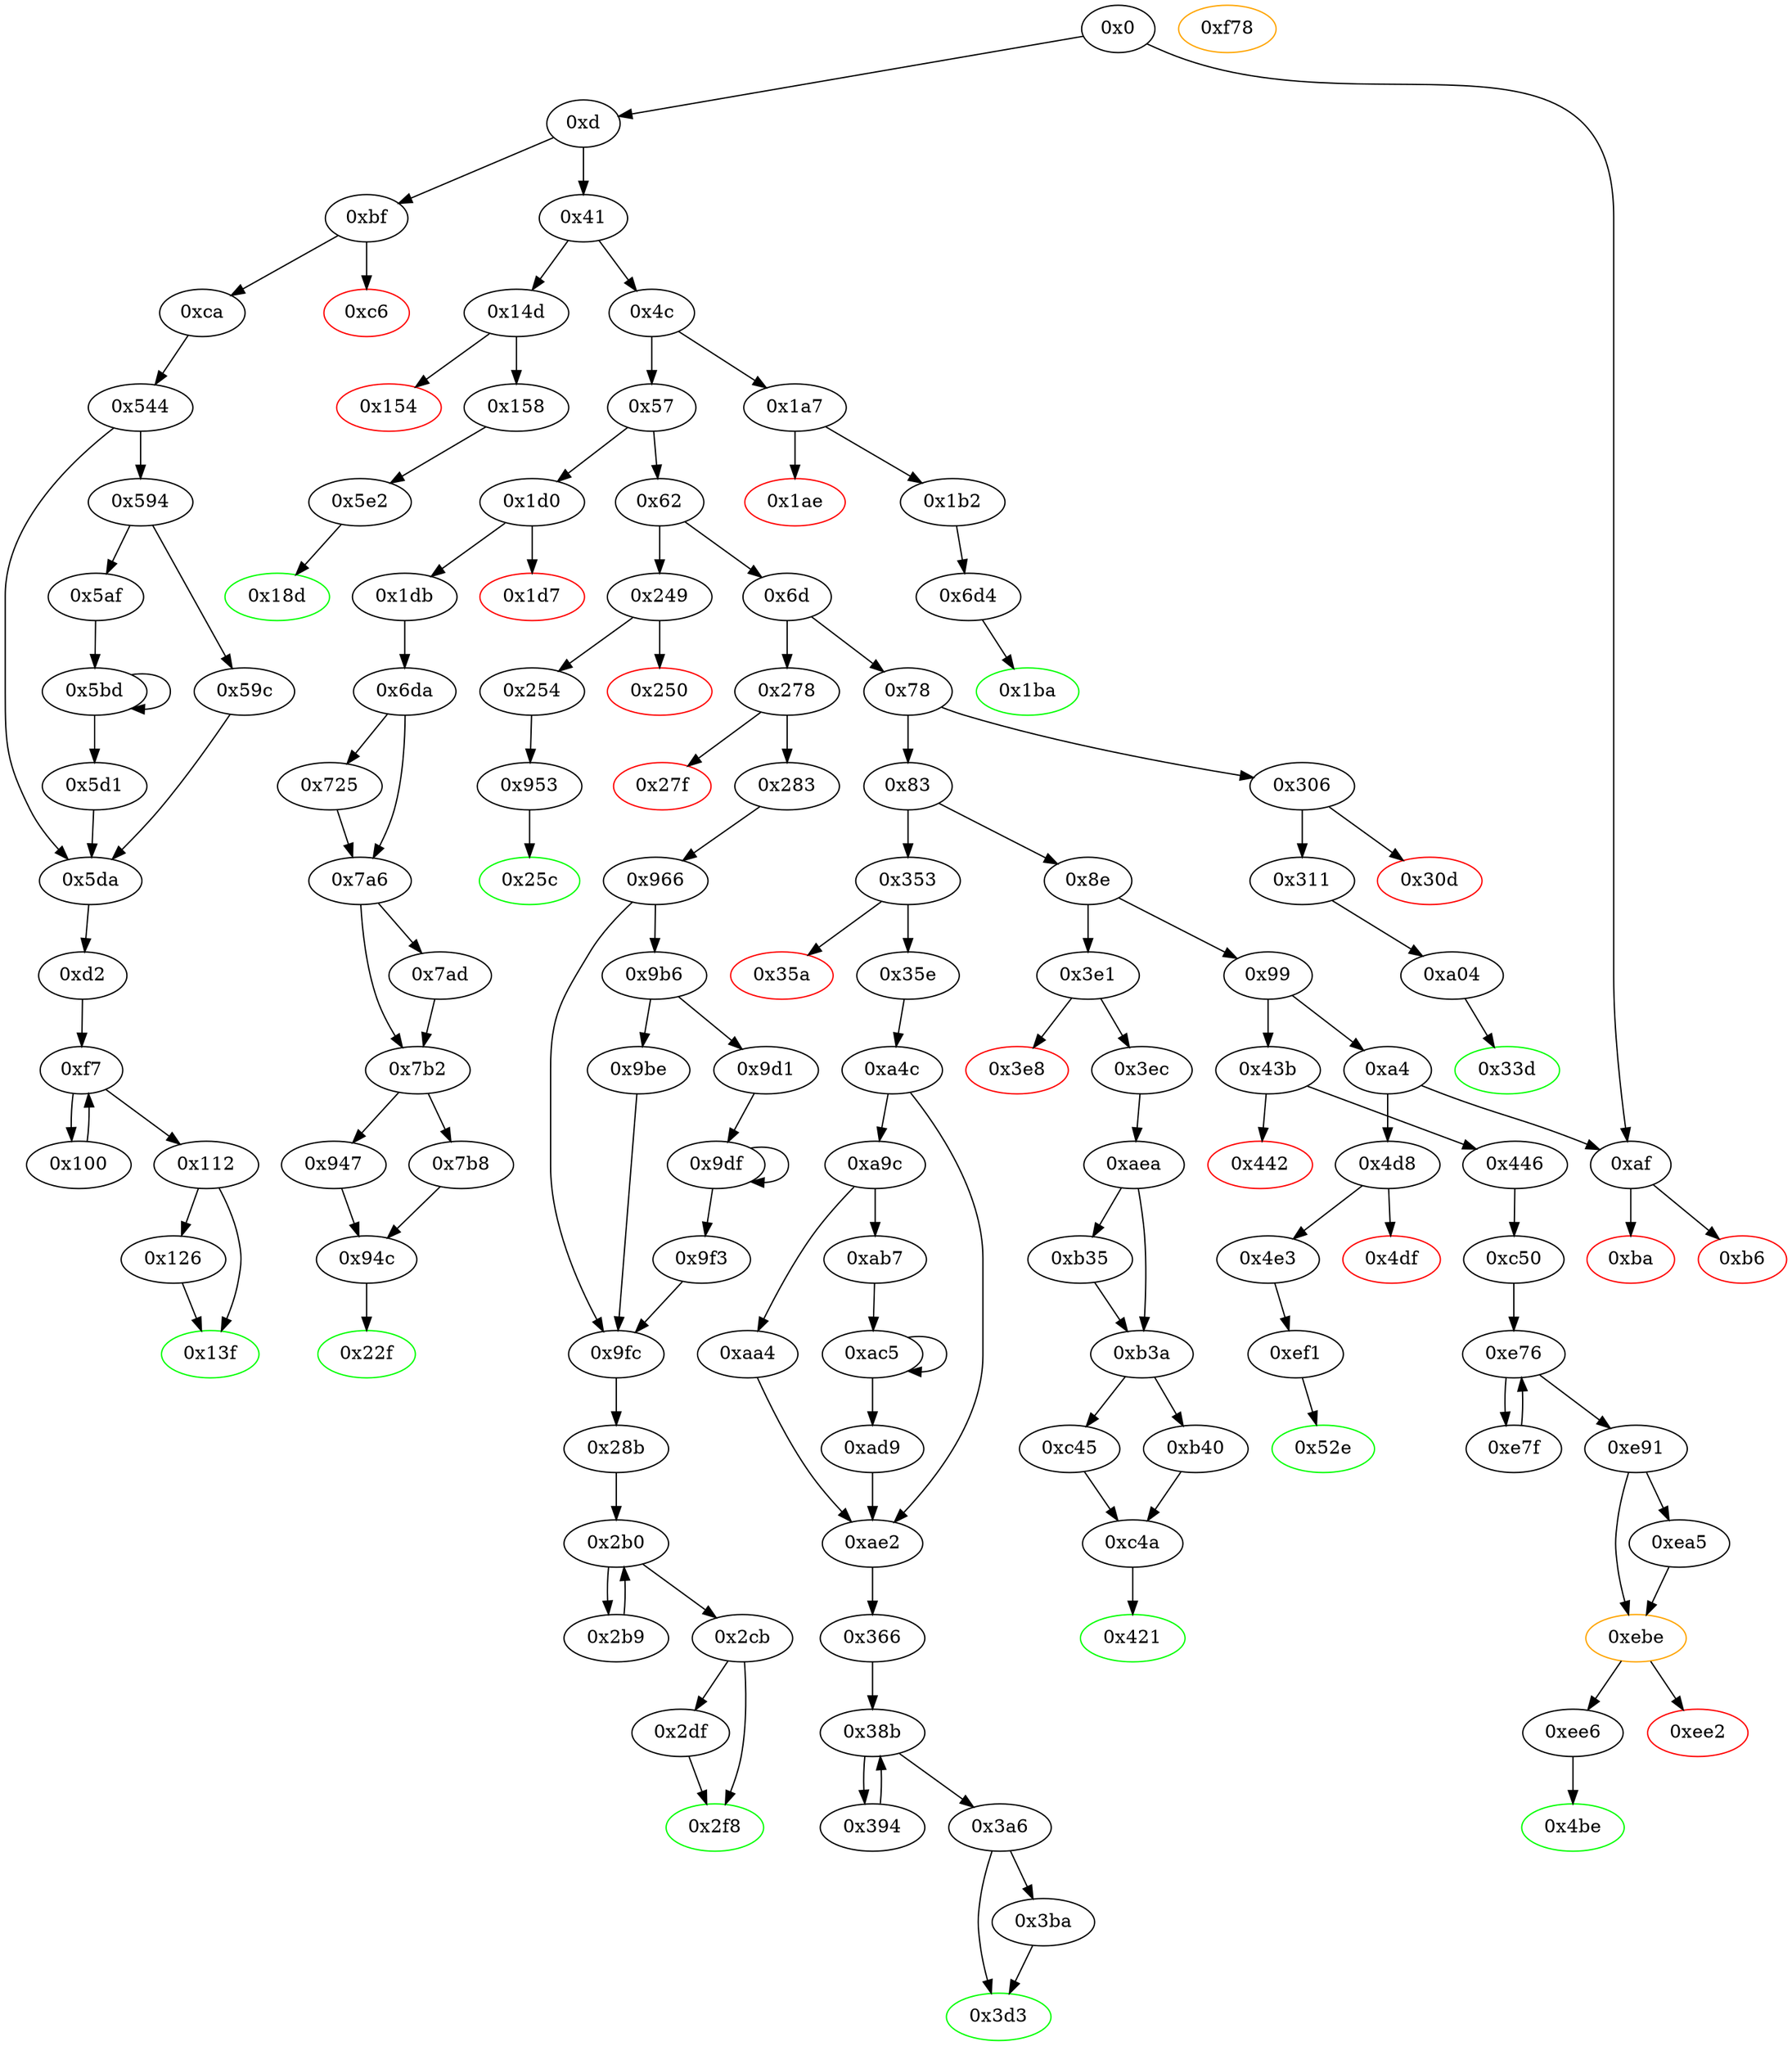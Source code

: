 digraph "" {
"0xb3a" [fillcolor=white, id="0xb3a", style=filled, tooltip="Block 0xb3a\n[0xb3a:0xb3f]\n---\nPredecessors: [0xaea, 0xb35]\nSuccessors: [0xb40, 0xc45]\n---\n0xb3a JUMPDEST\n0xb3b ISZERO\n0xb3c PUSH2 0xc45\n0xb3f JUMPI\n---\n0xb3a: JUMPDEST \n0xb3b: V788 = ISZERO S0\n0xb3c: V789 = 0xc45\n0xb3f: JUMPI 0xc45 V788\n---\nEntry stack: [V11, 0x421, V305, V308, 0x0, S0]\nStack pops: 1\nStack additions: []\nExit stack: [V11, 0x421, V305, V308, 0x0]\n\nDef sites:\nV11: {0xd.0x35}\n0x421: {0x3ec.0x3ed}\nV305: {0x3ec.0x40a}\nV308: {0x3ec.0x413}\n0x0: {0xaea.0xaeb}\nS0: {0xaea.0xb2e, 0xb35.0xb39}\n"];
"0x52e" [color=green, fillcolor=white, id="0x52e", style=filled, tooltip="Block 0x52e\n[0x52e:0x543]\n---\nPredecessors: [0xef1]\nSuccessors: []\n---\n0x52e JUMPDEST\n0x52f PUSH1 0x40\n0x531 MLOAD\n0x532 DUP1\n0x533 DUP3\n0x534 DUP2\n0x535 MSTORE\n0x536 PUSH1 0x20\n0x538 ADD\n0x539 SWAP2\n0x53a POP\n0x53b POP\n0x53c PUSH1 0x40\n0x53e MLOAD\n0x53f DUP1\n0x540 SWAP2\n0x541 SUB\n0x542 SWAP1\n0x543 RETURN\n---\n0x52e: JUMPDEST \n0x52f: V387 = 0x40\n0x531: V388 = M[0x40]\n0x535: M[V388] = V981\n0x536: V389 = 0x20\n0x538: V390 = ADD 0x20 V388\n0x53c: V391 = 0x40\n0x53e: V392 = M[0x40]\n0x541: V393 = SUB V390 V392\n0x543: RETURN V392 V393\n---\nEntry stack: [V11, V981]\nStack pops: 1\nStack additions: []\nExit stack: [V11]\n\nDef sites:\nV11: {0xd.0x35}\nV981: {0xef1.0xf70}\n"];
"0x544" [fillcolor=white, id="0x544", style=filled, tooltip="Block 0x544\n[0x544:0x593]\n---\nPredecessors: [0xca]\nSuccessors: [0x594, 0x5da]\n---\n0x544 JUMPDEST\n0x545 PUSH1 0x3\n0x547 DUP1\n0x548 SLOAD\n0x549 PUSH1 0x1\n0x54b DUP2\n0x54c PUSH1 0x1\n0x54e AND\n0x54f ISZERO\n0x550 PUSH2 0x100\n0x553 MUL\n0x554 SUB\n0x555 AND\n0x556 PUSH1 0x2\n0x558 SWAP1\n0x559 DIV\n0x55a DUP1\n0x55b PUSH1 0x1f\n0x55d ADD\n0x55e PUSH1 0x20\n0x560 DUP1\n0x561 SWAP2\n0x562 DIV\n0x563 MUL\n0x564 PUSH1 0x20\n0x566 ADD\n0x567 PUSH1 0x40\n0x569 MLOAD\n0x56a SWAP1\n0x56b DUP2\n0x56c ADD\n0x56d PUSH1 0x40\n0x56f MSTORE\n0x570 DUP1\n0x571 SWAP3\n0x572 SWAP2\n0x573 SWAP1\n0x574 DUP2\n0x575 DUP2\n0x576 MSTORE\n0x577 PUSH1 0x20\n0x579 ADD\n0x57a DUP3\n0x57b DUP1\n0x57c SLOAD\n0x57d PUSH1 0x1\n0x57f DUP2\n0x580 PUSH1 0x1\n0x582 AND\n0x583 ISZERO\n0x584 PUSH2 0x100\n0x587 MUL\n0x588 SUB\n0x589 AND\n0x58a PUSH1 0x2\n0x58c SWAP1\n0x58d DIV\n0x58e DUP1\n0x58f ISZERO\n0x590 PUSH2 0x5da\n0x593 JUMPI\n---\n0x544: JUMPDEST \n0x545: V394 = 0x3\n0x548: V395 = S[0x3]\n0x549: V396 = 0x1\n0x54c: V397 = 0x1\n0x54e: V398 = AND 0x1 V395\n0x54f: V399 = ISZERO V398\n0x550: V400 = 0x100\n0x553: V401 = MUL 0x100 V399\n0x554: V402 = SUB V401 0x1\n0x555: V403 = AND V402 V395\n0x556: V404 = 0x2\n0x559: V405 = DIV V403 0x2\n0x55b: V406 = 0x1f\n0x55d: V407 = ADD 0x1f V405\n0x55e: V408 = 0x20\n0x562: V409 = DIV V407 0x20\n0x563: V410 = MUL V409 0x20\n0x564: V411 = 0x20\n0x566: V412 = ADD 0x20 V410\n0x567: V413 = 0x40\n0x569: V414 = M[0x40]\n0x56c: V415 = ADD V414 V412\n0x56d: V416 = 0x40\n0x56f: M[0x40] = V415\n0x576: M[V414] = V405\n0x577: V417 = 0x20\n0x579: V418 = ADD 0x20 V414\n0x57c: V419 = S[0x3]\n0x57d: V420 = 0x1\n0x580: V421 = 0x1\n0x582: V422 = AND 0x1 V419\n0x583: V423 = ISZERO V422\n0x584: V424 = 0x100\n0x587: V425 = MUL 0x100 V423\n0x588: V426 = SUB V425 0x1\n0x589: V427 = AND V426 V419\n0x58a: V428 = 0x2\n0x58d: V429 = DIV V427 0x2\n0x58f: V430 = ISZERO V429\n0x590: V431 = 0x5da\n0x593: JUMPI 0x5da V430\n---\nEntry stack: [V11, 0xd2]\nStack pops: 0\nStack additions: [V414, 0x3, V405, V418, 0x3, V429]\nExit stack: [V11, 0xd2, V414, 0x3, V405, V418, 0x3, V429]\n\nDef sites:\nV11: {0xd.0x35}\n0xd2: {0xca.0xcb}\n"];
"0xd2" [fillcolor=white, id="0xd2", style=filled, tooltip="Block 0xd2\n[0xd2:0xf6]\n---\nPredecessors: [0x5da]\nSuccessors: [0xf7]\n---\n0xd2 JUMPDEST\n0xd3 PUSH1 0x40\n0xd5 MLOAD\n0xd6 DUP1\n0xd7 DUP1\n0xd8 PUSH1 0x20\n0xda ADD\n0xdb DUP3\n0xdc DUP2\n0xdd SUB\n0xde DUP3\n0xdf MSTORE\n0xe0 DUP4\n0xe1 DUP2\n0xe2 DUP2\n0xe3 MLOAD\n0xe4 DUP2\n0xe5 MSTORE\n0xe6 PUSH1 0x20\n0xe8 ADD\n0xe9 SWAP2\n0xea POP\n0xeb DUP1\n0xec MLOAD\n0xed SWAP1\n0xee PUSH1 0x20\n0xf0 ADD\n0xf1 SWAP1\n0xf2 DUP1\n0xf3 DUP4\n0xf4 DUP4\n0xf5 PUSH1 0x0\n---\n0xd2: JUMPDEST \n0xd3: V56 = 0x40\n0xd5: V57 = M[0x40]\n0xd8: V58 = 0x20\n0xda: V59 = ADD 0x20 V57\n0xdd: V60 = SUB V59 V57\n0xdf: M[V57] = V60\n0xe3: V61 = M[V414]\n0xe5: M[V59] = V61\n0xe6: V62 = 0x20\n0xe8: V63 = ADD 0x20 V59\n0xec: V64 = M[V414]\n0xee: V65 = 0x20\n0xf0: V66 = ADD 0x20 V414\n0xf5: V67 = 0x0\n---\nEntry stack: [V11, 0xd2, V414]\nStack pops: 1\nStack additions: [S0, V57, V57, V63, V66, V64, V64, V63, V66, 0x0]\nExit stack: [V11, 0xd2, V414, V57, V57, V63, V66, V64, V64, V63, V66, 0x0]\n\nDef sites:\nV11: {0xd.0x35}\n0xd2: {0xca.0xcb}\nV414: {0x544.0x569}\n"];
"0x1b2" [fillcolor=white, id="0x1b2", style=filled, tooltip="Block 0x1b2\n[0x1b2:0x1b9]\n---\nPredecessors: [0x1a7]\nSuccessors: [0x6d4]\n---\n0x1b2 JUMPDEST\n0x1b3 PUSH2 0x1ba\n0x1b6 PUSH2 0x6d4\n0x1b9 JUMP\n---\n0x1b2: JUMPDEST \n0x1b3: V127 = 0x1ba\n0x1b6: V128 = 0x6d4\n0x1b9: JUMP 0x6d4\n---\nEntry stack: [V11]\nStack pops: 0\nStack additions: [0x1ba]\nExit stack: [V11, 0x1ba]\n\nDef sites:\nV11: {0xd.0x35}\n"];
"0xba" [color=red, fillcolor=white, id="0xba", style=filled, tooltip="Block 0xba\n[0xba:0xbe]\n---\nPredecessors: [0xaf]\nSuccessors: []\n---\n0xba JUMPDEST\n0xbb PUSH1 0x0\n0xbd DUP1\n0xbe REVERT\n---\n0xba: JUMPDEST \n0xbb: V49 = 0x0\n0xbe: REVERT 0x0 0x0\n---\nEntry stack: [V11]\nStack pops: 0\nStack additions: []\nExit stack: [V11]\n\nDef sites:\nV11: {0xd.0x35}\n"];
"0xef1" [fillcolor=white, id="0xef1", style=filled, tooltip="Block 0xef1\n[0xef1:0xf77]\n---\nPredecessors: [0x4e3]\nSuccessors: [0x52e]\n---\n0xef1 JUMPDEST\n0xef2 PUSH1 0x0\n0xef4 PUSH1 0x1\n0xef6 PUSH1 0x0\n0xef8 DUP5\n0xef9 PUSH20 0xffffffffffffffffffffffffffffffffffffffff\n0xf0e AND\n0xf0f PUSH20 0xffffffffffffffffffffffffffffffffffffffff\n0xf24 AND\n0xf25 DUP2\n0xf26 MSTORE\n0xf27 PUSH1 0x20\n0xf29 ADD\n0xf2a SWAP1\n0xf2b DUP2\n0xf2c MSTORE\n0xf2d PUSH1 0x20\n0xf2f ADD\n0xf30 PUSH1 0x0\n0xf32 SHA3\n0xf33 PUSH1 0x0\n0xf35 DUP4\n0xf36 PUSH20 0xffffffffffffffffffffffffffffffffffffffff\n0xf4b AND\n0xf4c PUSH20 0xffffffffffffffffffffffffffffffffffffffff\n0xf61 AND\n0xf62 DUP2\n0xf63 MSTORE\n0xf64 PUSH1 0x20\n0xf66 ADD\n0xf67 SWAP1\n0xf68 DUP2\n0xf69 MSTORE\n0xf6a PUSH1 0x20\n0xf6c ADD\n0xf6d PUSH1 0x0\n0xf6f SHA3\n0xf70 SLOAD\n0xf71 SWAP1\n0xf72 POP\n0xf73 SWAP3\n0xf74 SWAP2\n0xf75 POP\n0xf76 POP\n0xf77 JUMP\n---\n0xef1: JUMPDEST \n0xef2: V957 = 0x0\n0xef4: V958 = 0x1\n0xef6: V959 = 0x0\n0xef9: V960 = 0xffffffffffffffffffffffffffffffffffffffff\n0xf0e: V961 = AND 0xffffffffffffffffffffffffffffffffffffffff V378\n0xf0f: V962 = 0xffffffffffffffffffffffffffffffffffffffff\n0xf24: V963 = AND 0xffffffffffffffffffffffffffffffffffffffff V961\n0xf26: M[0x0] = V963\n0xf27: V964 = 0x20\n0xf29: V965 = ADD 0x20 0x0\n0xf2c: M[0x20] = 0x1\n0xf2d: V966 = 0x20\n0xf2f: V967 = ADD 0x20 0x20\n0xf30: V968 = 0x0\n0xf32: V969 = SHA3 0x0 0x40\n0xf33: V970 = 0x0\n0xf36: V971 = 0xffffffffffffffffffffffffffffffffffffffff\n0xf4b: V972 = AND 0xffffffffffffffffffffffffffffffffffffffff V383\n0xf4c: V973 = 0xffffffffffffffffffffffffffffffffffffffff\n0xf61: V974 = AND 0xffffffffffffffffffffffffffffffffffffffff V972\n0xf63: M[0x0] = V974\n0xf64: V975 = 0x20\n0xf66: V976 = ADD 0x20 0x0\n0xf69: M[0x20] = V969\n0xf6a: V977 = 0x20\n0xf6c: V978 = ADD 0x20 0x20\n0xf6d: V979 = 0x0\n0xf6f: V980 = SHA3 0x0 0x40\n0xf70: V981 = S[V980]\n0xf77: JUMP 0x52e\n---\nEntry stack: [V11, 0x52e, V378, V383]\nStack pops: 3\nStack additions: [V981]\nExit stack: [V11, V981]\n\nDef sites:\nV11: {0xd.0x35}\n0x52e: {0x4e3.0x4e4}\nV378: {0x4e3.0x501}\nV383: {0x4e3.0x520}\n"];
"0xa04" [fillcolor=white, id="0xa04", style=filled, tooltip="Block 0xa04\n[0xa04:0xa4b]\n---\nPredecessors: [0x311]\nSuccessors: [0x33d]\n---\n0xa04 JUMPDEST\n0xa05 PUSH1 0x0\n0xa07 DUP1\n0xa08 PUSH1 0x0\n0xa0a DUP4\n0xa0b PUSH20 0xffffffffffffffffffffffffffffffffffffffff\n0xa20 AND\n0xa21 PUSH20 0xffffffffffffffffffffffffffffffffffffffff\n0xa36 AND\n0xa37 DUP2\n0xa38 MSTORE\n0xa39 PUSH1 0x20\n0xa3b ADD\n0xa3c SWAP1\n0xa3d DUP2\n0xa3e MSTORE\n0xa3f PUSH1 0x20\n0xa41 ADD\n0xa42 PUSH1 0x0\n0xa44 SHA3\n0xa45 SLOAD\n0xa46 SWAP1\n0xa47 POP\n0xa48 SWAP2\n0xa49 SWAP1\n0xa4a POP\n0xa4b JUMP\n---\n0xa04: JUMPDEST \n0xa05: V691 = 0x0\n0xa08: V692 = 0x0\n0xa0b: V693 = 0xffffffffffffffffffffffffffffffffffffffff\n0xa20: V694 = AND 0xffffffffffffffffffffffffffffffffffffffff V239\n0xa21: V695 = 0xffffffffffffffffffffffffffffffffffffffff\n0xa36: V696 = AND 0xffffffffffffffffffffffffffffffffffffffff V694\n0xa38: M[0x0] = V696\n0xa39: V697 = 0x20\n0xa3b: V698 = ADD 0x20 0x0\n0xa3e: M[0x20] = 0x0\n0xa3f: V699 = 0x20\n0xa41: V700 = ADD 0x20 0x20\n0xa42: V701 = 0x0\n0xa44: V702 = SHA3 0x0 0x40\n0xa45: V703 = S[V702]\n0xa4b: JUMP 0x33d\n---\nEntry stack: [V11, 0x33d, V239]\nStack pops: 2\nStack additions: [V703]\nExit stack: [V11, V703]\n\nDef sites:\nV11: {0xd.0x35}\n0x33d: {0x311.0x312}\nV239: {0x311.0x32f}\n"];
"0x35e" [fillcolor=white, id="0x35e", style=filled, tooltip="Block 0x35e\n[0x35e:0x365]\n---\nPredecessors: [0x353]\nSuccessors: [0xa4c]\n---\n0x35e JUMPDEST\n0x35f PUSH2 0x366\n0x362 PUSH2 0xa4c\n0x365 JUMP\n---\n0x35e: JUMPDEST \n0x35f: V254 = 0x366\n0x362: V255 = 0xa4c\n0x365: JUMP 0xa4c\n---\nEntry stack: [V11]\nStack pops: 0\nStack additions: [0x366]\nExit stack: [V11, 0x366]\n\nDef sites:\nV11: {0xd.0x35}\n"];
"0x25c" [color=green, fillcolor=white, id="0x25c", style=filled, tooltip="Block 0x25c\n[0x25c:0x277]\n---\nPredecessors: [0x953]\nSuccessors: []\n---\n0x25c JUMPDEST\n0x25d PUSH1 0x40\n0x25f MLOAD\n0x260 DUP1\n0x261 DUP3\n0x262 PUSH1 0xff\n0x264 AND\n0x265 PUSH1 0xff\n0x267 AND\n0x268 DUP2\n0x269 MSTORE\n0x26a PUSH1 0x20\n0x26c ADD\n0x26d SWAP2\n0x26e POP\n0x26f POP\n0x270 PUSH1 0x40\n0x272 MLOAD\n0x273 DUP1\n0x274 SWAP2\n0x275 SUB\n0x276 SWAP1\n0x277 RETURN\n---\n0x25c: JUMPDEST \n0x25d: V173 = 0x40\n0x25f: V174 = M[0x40]\n0x262: V175 = 0xff\n0x264: V176 = AND 0xff V626\n0x265: V177 = 0xff\n0x267: V178 = AND 0xff V176\n0x269: M[V174] = V178\n0x26a: V179 = 0x20\n0x26c: V180 = ADD 0x20 V174\n0x270: V181 = 0x40\n0x272: V182 = M[0x40]\n0x275: V183 = SUB V180 V182\n0x277: RETURN V182 V183\n---\nEntry stack: [V11, 0x25c, V626]\nStack pops: 1\nStack additions: []\nExit stack: [V11, 0x25c]\n\nDef sites:\nV11: {0xd.0x35}\n0x25c: {0x254.0x255}\nV626: {0x953.0x963}\n"];
"0x13f" [color=green, fillcolor=white, id="0x13f", style=filled, tooltip="Block 0x13f\n[0x13f:0x14c]\n---\nPredecessors: [0x112, 0x126]\nSuccessors: []\n---\n0x13f JUMPDEST\n0x140 POP\n0x141 SWAP3\n0x142 POP\n0x143 POP\n0x144 POP\n0x145 PUSH1 0x40\n0x147 MLOAD\n0x148 DUP1\n0x149 SWAP2\n0x14a SUB\n0x14b SWAP1\n0x14c RETURN\n---\n0x13f: JUMPDEST \n0x145: V94 = 0x40\n0x147: V95 = M[0x40]\n0x14a: V96 = SUB S1 V95\n0x14c: RETURN V95 V96\n---\nEntry stack: [V11, 0xd2, V414, V57, V57, S1, V79]\nStack pops: 5\nStack additions: []\nExit stack: [V11, 0xd2]\n\nDef sites:\nV11: {0xd.0x35}\n0xd2: {0xca.0xcb}\nV414: {0x544.0x569}\nV57: {0xd2.0xd5}\nV57: {0xd2.0xd5}\nS1: {0x112.0x11b, 0x126.0x13c}\nV79: {0x112.0x11f}\n"];
"0x953" [fillcolor=white, id="0x953", style=filled, tooltip="Block 0x953\n[0x953:0x965]\n---\nPredecessors: [0x254]\nSuccessors: [0x25c]\n---\n0x953 JUMPDEST\n0x954 PUSH1 0x4\n0x956 PUSH1 0x0\n0x958 SWAP1\n0x959 SLOAD\n0x95a SWAP1\n0x95b PUSH2 0x100\n0x95e EXP\n0x95f SWAP1\n0x960 DIV\n0x961 PUSH1 0xff\n0x963 AND\n0x964 DUP2\n0x965 JUMP\n---\n0x953: JUMPDEST \n0x954: V619 = 0x4\n0x956: V620 = 0x0\n0x959: V621 = S[0x4]\n0x95b: V622 = 0x100\n0x95e: V623 = EXP 0x100 0x0\n0x960: V624 = DIV V621 0x1\n0x961: V625 = 0xff\n0x963: V626 = AND 0xff V624\n0x965: JUMP 0x25c\n---\nEntry stack: [V11, 0x25c]\nStack pops: 1\nStack additions: [S0, V626]\nExit stack: [V11, 0x25c, V626]\n\nDef sites:\nV11: {0xd.0x35}\n0x25c: {0x254.0x255}\n"];
"0x38b" [fillcolor=white, id="0x38b", style=filled, tooltip="Block 0x38b\n[0x38b:0x393]\n---\nPredecessors: [0x366, 0x394]\nSuccessors: [0x394, 0x3a6]\n---\n0x38b JUMPDEST\n0x38c DUP4\n0x38d DUP2\n0x38e LT\n0x38f ISZERO\n0x390 PUSH2 0x3a6\n0x393 JUMPI\n---\n0x38b: JUMPDEST \n0x38e: V268 = LT S0 V264\n0x38f: V269 = ISZERO V268\n0x390: V270 = 0x3a6\n0x393: JUMPI 0x3a6 V269\n---\nEntry stack: [V11, 0x366, V724, V257, V257, V263, V266, V264, V264, V263, V266, S0]\nStack pops: 4\nStack additions: [S3, S2, S1, S0]\nExit stack: [V11, 0x366, V724, V257, V257, V263, V266, V264, V264, V263, V266, S0]\n\nDef sites:\nV11: {0xd.0x35}\n0x366: {0x35e.0x35f}\nV724: {0xa4c.0xa71}\nV257: {0x366.0x369}\nV257: {0x366.0x369}\nV263: {0x366.0x37c}\nV266: {0x366.0x384}\nV264: {0x366.0x380}\nV264: {0x366.0x380}\nV263: {0x366.0x37c}\nV266: {0x366.0x384}\nS0: {0x394.0x39f, 0x366.0x389}\n"];
"0x22f" [color=green, fillcolor=white, id="0x22f", style=filled, tooltip="Block 0x22f\n[0x22f:0x248]\n---\nPredecessors: [0x94c]\nSuccessors: []\n---\n0x22f JUMPDEST\n0x230 PUSH1 0x40\n0x232 MLOAD\n0x233 DUP1\n0x234 DUP3\n0x235 ISZERO\n0x236 ISZERO\n0x237 ISZERO\n0x238 ISZERO\n0x239 DUP2\n0x23a MSTORE\n0x23b PUSH1 0x20\n0x23d ADD\n0x23e SWAP2\n0x23f POP\n0x240 POP\n0x241 PUSH1 0x40\n0x243 MLOAD\n0x244 DUP1\n0x245 SWAP2\n0x246 SUB\n0x247 SWAP1\n0x248 RETURN\n---\n0x22f: JUMPDEST \n0x230: V156 = 0x40\n0x232: V157 = M[0x40]\n0x235: V158 = ISZERO {0x0, 0x1}\n0x236: V159 = ISZERO V158\n0x237: V160 = ISZERO V159\n0x238: V161 = ISZERO V160\n0x23a: M[V157] = V161\n0x23b: V162 = 0x20\n0x23d: V163 = ADD 0x20 V157\n0x241: V164 = 0x40\n0x243: V165 = M[0x40]\n0x246: V166 = SUB V163 V165\n0x248: RETURN V165 V166\n---\nEntry stack: [V11, {0x0, 0x1}]\nStack pops: 1\nStack additions: []\nExit stack: [V11]\n\nDef sites:\nV11: {0xd.0x35}\n{0x0, 0x1}: {0x7b8.0x93f, 0x947.0x948}\n"];
"0x94c" [fillcolor=white, id="0x94c", style=filled, tooltip="Block 0x94c\n[0x94c:0x952]\n---\nPredecessors: [0x7b8, 0x947]\nSuccessors: [0x22f]\n---\n0x94c JUMPDEST\n0x94d SWAP4\n0x94e SWAP3\n0x94f POP\n0x950 POP\n0x951 POP\n0x952 JUMP\n---\n0x94c: JUMPDEST \n0x952: JUMP 0x22f\n---\nEntry stack: [V11, 0x22f, V144, V149, V152, {0x0, 0x1}]\nStack pops: 5\nStack additions: [S0]\nExit stack: [V11, {0x0, 0x1}]\n\nDef sites:\nV11: {0xd.0x35}\n0x22f: {0x1db.0x1dc}\nV144: {0x1db.0x1f9}\nV149: {0x1db.0x218}\nV152: {0x1db.0x221}\n{0x0, 0x1}: {0x7b8.0x93f, 0x947.0x948}\n"];
"0x947" [fillcolor=white, id="0x947", style=filled, tooltip="Block 0x947\n[0x947:0x94b]\n---\nPredecessors: [0x7b2]\nSuccessors: [0x94c]\n---\n0x947 JUMPDEST\n0x948 PUSH1 0x0\n0x94a SWAP1\n0x94b POP\n---\n0x947: JUMPDEST \n0x948: V618 = 0x0\n---\nEntry stack: [V11, 0x22f, V144, V149, V152, 0x0]\nStack pops: 1\nStack additions: [0x0]\nExit stack: [V11, 0x22f, V144, V149, V152, 0x0]\n\nDef sites:\nV11: {0xd.0x35}\n0x22f: {0x1db.0x1dc}\nV144: {0x1db.0x1f9}\nV149: {0x1db.0x218}\nV152: {0x1db.0x221}\n0x0: {0x6da.0x6db}\n"];
"0xb35" [fillcolor=white, id="0xb35", style=filled, tooltip="Block 0xb35\n[0xb35:0xb39]\n---\nPredecessors: [0xaea]\nSuccessors: [0xb3a]\n---\n0xb35 POP\n0xb36 PUSH1 0x0\n0xb38 DUP3\n0xb39 GT\n---\n0xb36: V786 = 0x0\n0xb39: V787 = GT V308 0x0\n---\nEntry stack: [V11, 0x421, V305, V308, 0x0, V783]\nStack pops: 3\nStack additions: [S2, S1, V787]\nExit stack: [V11, 0x421, V305, V308, 0x0, V787]\n\nDef sites:\nV11: {0xd.0x35}\n0x421: {0x3ec.0x3ed}\nV305: {0x3ec.0x40a}\nV308: {0x3ec.0x413}\n0x0: {0xaea.0xaeb}\nV783: {0xaea.0xb2e}\n"];
"0x966" [fillcolor=white, id="0x966", style=filled, tooltip="Block 0x966\n[0x966:0x9b5]\n---\nPredecessors: [0x283]\nSuccessors: [0x9b6, 0x9fc]\n---\n0x966 JUMPDEST\n0x967 PUSH1 0x6\n0x969 DUP1\n0x96a SLOAD\n0x96b PUSH1 0x1\n0x96d DUP2\n0x96e PUSH1 0x1\n0x970 AND\n0x971 ISZERO\n0x972 PUSH2 0x100\n0x975 MUL\n0x976 SUB\n0x977 AND\n0x978 PUSH1 0x2\n0x97a SWAP1\n0x97b DIV\n0x97c DUP1\n0x97d PUSH1 0x1f\n0x97f ADD\n0x980 PUSH1 0x20\n0x982 DUP1\n0x983 SWAP2\n0x984 DIV\n0x985 MUL\n0x986 PUSH1 0x20\n0x988 ADD\n0x989 PUSH1 0x40\n0x98b MLOAD\n0x98c SWAP1\n0x98d DUP2\n0x98e ADD\n0x98f PUSH1 0x40\n0x991 MSTORE\n0x992 DUP1\n0x993 SWAP3\n0x994 SWAP2\n0x995 SWAP1\n0x996 DUP2\n0x997 DUP2\n0x998 MSTORE\n0x999 PUSH1 0x20\n0x99b ADD\n0x99c DUP3\n0x99d DUP1\n0x99e SLOAD\n0x99f PUSH1 0x1\n0x9a1 DUP2\n0x9a2 PUSH1 0x1\n0x9a4 AND\n0x9a5 ISZERO\n0x9a6 PUSH2 0x100\n0x9a9 MUL\n0x9aa SUB\n0x9ab AND\n0x9ac PUSH1 0x2\n0x9ae SWAP1\n0x9af DIV\n0x9b0 DUP1\n0x9b1 ISZERO\n0x9b2 PUSH2 0x9fc\n0x9b5 JUMPI\n---\n0x966: JUMPDEST \n0x967: V627 = 0x6\n0x96a: V628 = S[0x6]\n0x96b: V629 = 0x1\n0x96e: V630 = 0x1\n0x970: V631 = AND 0x1 V628\n0x971: V632 = ISZERO V631\n0x972: V633 = 0x100\n0x975: V634 = MUL 0x100 V632\n0x976: V635 = SUB V634 0x1\n0x977: V636 = AND V635 V628\n0x978: V637 = 0x2\n0x97b: V638 = DIV V636 0x2\n0x97d: V639 = 0x1f\n0x97f: V640 = ADD 0x1f V638\n0x980: V641 = 0x20\n0x984: V642 = DIV V640 0x20\n0x985: V643 = MUL V642 0x20\n0x986: V644 = 0x20\n0x988: V645 = ADD 0x20 V643\n0x989: V646 = 0x40\n0x98b: V647 = M[0x40]\n0x98e: V648 = ADD V647 V645\n0x98f: V649 = 0x40\n0x991: M[0x40] = V648\n0x998: M[V647] = V638\n0x999: V650 = 0x20\n0x99b: V651 = ADD 0x20 V647\n0x99e: V652 = S[0x6]\n0x99f: V653 = 0x1\n0x9a2: V654 = 0x1\n0x9a4: V655 = AND 0x1 V652\n0x9a5: V656 = ISZERO V655\n0x9a6: V657 = 0x100\n0x9a9: V658 = MUL 0x100 V656\n0x9aa: V659 = SUB V658 0x1\n0x9ab: V660 = AND V659 V652\n0x9ac: V661 = 0x2\n0x9af: V662 = DIV V660 0x2\n0x9b1: V663 = ISZERO V662\n0x9b2: V664 = 0x9fc\n0x9b5: JUMPI 0x9fc V663\n---\nEntry stack: [V11, 0x28b]\nStack pops: 0\nStack additions: [V647, 0x6, V638, V651, 0x6, V662]\nExit stack: [V11, 0x28b, V647, 0x6, V638, V651, 0x6, V662]\n\nDef sites:\nV11: {0xd.0x35}\n0x28b: {0x283.0x284}\n"];
"0xbf" [fillcolor=white, id="0xbf", style=filled, tooltip="Block 0xbf\n[0xbf:0xc5]\n---\nPredecessors: [0xd]\nSuccessors: [0xc6, 0xca]\n---\n0xbf JUMPDEST\n0xc0 CALLVALUE\n0xc1 ISZERO\n0xc2 PUSH2 0xca\n0xc5 JUMPI\n---\n0xbf: JUMPDEST \n0xc0: V50 = CALLVALUE\n0xc1: V51 = ISZERO V50\n0xc2: V52 = 0xca\n0xc5: JUMPI 0xca V51\n---\nEntry stack: [V11]\nStack pops: 0\nStack additions: []\nExit stack: [V11]\n\nDef sites:\nV11: {0xd.0x35}\n"];
"0x28b" [fillcolor=white, id="0x28b", style=filled, tooltip="Block 0x28b\n[0x28b:0x2af]\n---\nPredecessors: [0x9fc]\nSuccessors: [0x2b0]\n---\n0x28b JUMPDEST\n0x28c PUSH1 0x40\n0x28e MLOAD\n0x28f DUP1\n0x290 DUP1\n0x291 PUSH1 0x20\n0x293 ADD\n0x294 DUP3\n0x295 DUP2\n0x296 SUB\n0x297 DUP3\n0x298 MSTORE\n0x299 DUP4\n0x29a DUP2\n0x29b DUP2\n0x29c MLOAD\n0x29d DUP2\n0x29e MSTORE\n0x29f PUSH1 0x20\n0x2a1 ADD\n0x2a2 SWAP2\n0x2a3 POP\n0x2a4 DUP1\n0x2a5 MLOAD\n0x2a6 SWAP1\n0x2a7 PUSH1 0x20\n0x2a9 ADD\n0x2aa SWAP1\n0x2ab DUP1\n0x2ac DUP4\n0x2ad DUP4\n0x2ae PUSH1 0x0\n---\n0x28b: JUMPDEST \n0x28c: V190 = 0x40\n0x28e: V191 = M[0x40]\n0x291: V192 = 0x20\n0x293: V193 = ADD 0x20 V191\n0x296: V194 = SUB V193 V191\n0x298: M[V191] = V194\n0x29c: V195 = M[V647]\n0x29e: M[V193] = V195\n0x29f: V196 = 0x20\n0x2a1: V197 = ADD 0x20 V193\n0x2a5: V198 = M[V647]\n0x2a7: V199 = 0x20\n0x2a9: V200 = ADD 0x20 V647\n0x2ae: V201 = 0x0\n---\nEntry stack: [V11, 0x28b, V647]\nStack pops: 1\nStack additions: [S0, V191, V191, V197, V200, V198, V198, V197, V200, 0x0]\nExit stack: [V11, 0x28b, V647, V191, V191, V197, V200, V198, V198, V197, V200, 0x0]\n\nDef sites:\nV11: {0xd.0x35}\n0x28b: {0x283.0x284}\nV647: {0x966.0x98b}\n"];
"0x283" [fillcolor=white, id="0x283", style=filled, tooltip="Block 0x283\n[0x283:0x28a]\n---\nPredecessors: [0x278]\nSuccessors: [0x966]\n---\n0x283 JUMPDEST\n0x284 PUSH2 0x28b\n0x287 PUSH2 0x966\n0x28a JUMP\n---\n0x283: JUMPDEST \n0x284: V188 = 0x28b\n0x287: V189 = 0x966\n0x28a: JUMP 0x966\n---\nEntry stack: [V11]\nStack pops: 0\nStack additions: [0x28b]\nExit stack: [V11, 0x28b]\n\nDef sites:\nV11: {0xd.0x35}\n"];
"0xf7" [fillcolor=white, id="0xf7", style=filled, tooltip="Block 0xf7\n[0xf7:0xff]\n---\nPredecessors: [0xd2, 0x100]\nSuccessors: [0x100, 0x112]\n---\n0xf7 JUMPDEST\n0xf8 DUP4\n0xf9 DUP2\n0xfa LT\n0xfb ISZERO\n0xfc PUSH2 0x112\n0xff JUMPI\n---\n0xf7: JUMPDEST \n0xfa: V68 = LT S0 V64\n0xfb: V69 = ISZERO V68\n0xfc: V70 = 0x112\n0xff: JUMPI 0x112 V69\n---\nEntry stack: [V11, 0xd2, V414, V57, V57, V63, V66, V64, V64, V63, V66, S0]\nStack pops: 4\nStack additions: [S3, S2, S1, S0]\nExit stack: [V11, 0xd2, V414, V57, V57, V63, V66, V64, V64, V63, V66, S0]\n\nDef sites:\nV11: {0xd.0x35}\n0xd2: {0xca.0xcb}\nV414: {0x544.0x569}\nV57: {0xd2.0xd5}\nV57: {0xd2.0xd5}\nV63: {0xd2.0xe8}\nV66: {0xd2.0xf0}\nV64: {0xd2.0xec}\nV64: {0xd2.0xec}\nV63: {0xd2.0xe8}\nV66: {0xd2.0xf0}\nS0: {0x100.0x10b, 0xd2.0xf5}\n"];
"0x254" [fillcolor=white, id="0x254", style=filled, tooltip="Block 0x254\n[0x254:0x25b]\n---\nPredecessors: [0x249]\nSuccessors: [0x953]\n---\n0x254 JUMPDEST\n0x255 PUSH2 0x25c\n0x258 PUSH2 0x953\n0x25b JUMP\n---\n0x254: JUMPDEST \n0x255: V171 = 0x25c\n0x258: V172 = 0x953\n0x25b: JUMP 0x953\n---\nEntry stack: [V11]\nStack pops: 0\nStack additions: [0x25c]\nExit stack: [V11, 0x25c]\n\nDef sites:\nV11: {0xd.0x35}\n"];
"0x278" [fillcolor=white, id="0x278", style=filled, tooltip="Block 0x278\n[0x278:0x27e]\n---\nPredecessors: [0x6d]\nSuccessors: [0x27f, 0x283]\n---\n0x278 JUMPDEST\n0x279 CALLVALUE\n0x27a ISZERO\n0x27b PUSH2 0x283\n0x27e JUMPI\n---\n0x278: JUMPDEST \n0x279: V184 = CALLVALUE\n0x27a: V185 = ISZERO V184\n0x27b: V186 = 0x283\n0x27e: JUMPI 0x283 V185\n---\nEntry stack: [V11]\nStack pops: 0\nStack additions: []\nExit stack: [V11]\n\nDef sites:\nV11: {0xd.0x35}\n"];
"0x1d7" [color=red, fillcolor=white, id="0x1d7", style=filled, tooltip="Block 0x1d7\n[0x1d7:0x1da]\n---\nPredecessors: [0x1d0]\nSuccessors: []\n---\n0x1d7 PUSH1 0x0\n0x1d9 DUP1\n0x1da REVERT\n---\n0x1d7: V139 = 0x0\n0x1da: REVERT 0x0 0x0\n---\nEntry stack: [V11]\nStack pops: 0\nStack additions: []\nExit stack: [V11]\n\nDef sites:\nV11: {0xd.0x35}\n"];
"0xe91" [fillcolor=white, id="0xe91", style=filled, tooltip="Block 0xe91\n[0xe91:0xea4]\n---\nPredecessors: [0xe76]\nSuccessors: [0xea5, 0xebe]\n---\n0xe91 JUMPDEST\n0xe92 POP\n0xe93 POP\n0xe94 POP\n0xe95 POP\n0xe96 SWAP1\n0xe97 POP\n0xe98 SWAP1\n0xe99 DUP2\n0xe9a ADD\n0xe9b SWAP1\n0xe9c PUSH1 0x1f\n0xe9e AND\n0xe9f DUP1\n0xea0 ISZERO\n0xea1 PUSH2 0xebe\n0xea4 JUMPI\n---\n0xe91: JUMPDEST \n0xe9a: V926 = ADD V913 V912\n0xe9c: V927 = 0x1f\n0xe9e: V928 = AND 0x1f V913\n0xea0: V929 = ISZERO V928\n0xea1: V930 = 0xebe\n0xea4: JUMPI 0xebe V929\n---\nEntry stack: [V11, 0x4be, V331, V334, V352, 0x0, V874, V888, V889, V334, V890, V352, V898, V912, V915, V913, V913, V912, V915, S0]\nStack pops: 7\nStack additions: [V926, V928]\nExit stack: [V11, 0x4be, V331, V334, V352, 0x0, V874, V888, V889, V334, V890, V352, V898, V926, V928]\n\nDef sites:\nV11: {0xd.0x35}\n0x4be: {0x446.0x447}\nV331: {0x446.0x464}\nV334: {0x446.0x46d}\nV352: {0x446.0x495}\n0x0: {0xc50.0xc51}\nV874: {0xc50.0xd4f}\nV888: {0xc50.0xdcb}\nV889: {0xc50.0xdcc}\nV334: {0x446.0x46d}\nV890: {0xc50.0xdce}\nV352: {0x446.0x495}\nV898: {0xc50.0xdfd}\nV912: {0xc50.0xe68}\nV915: {0xc50.0xe6f}\nV913: {0xc50.0xe6b}\nV913: {0xc50.0xe6b}\nV912: {0xc50.0xe68}\nV915: {0xc50.0xe6f}\nS0: {0xc50.0xe74, 0xe7f.0xe8a}\n"];
"0x1db" [fillcolor=white, id="0x1db", style=filled, tooltip="Block 0x1db\n[0x1db:0x22e]\n---\nPredecessors: [0x1d0]\nSuccessors: [0x6da]\n---\n0x1db JUMPDEST\n0x1dc PUSH2 0x22f\n0x1df PUSH1 0x4\n0x1e1 DUP1\n0x1e2 DUP1\n0x1e3 CALLDATALOAD\n0x1e4 PUSH20 0xffffffffffffffffffffffffffffffffffffffff\n0x1f9 AND\n0x1fa SWAP1\n0x1fb PUSH1 0x20\n0x1fd ADD\n0x1fe SWAP1\n0x1ff SWAP2\n0x200 SWAP1\n0x201 DUP1\n0x202 CALLDATALOAD\n0x203 PUSH20 0xffffffffffffffffffffffffffffffffffffffff\n0x218 AND\n0x219 SWAP1\n0x21a PUSH1 0x20\n0x21c ADD\n0x21d SWAP1\n0x21e SWAP2\n0x21f SWAP1\n0x220 DUP1\n0x221 CALLDATALOAD\n0x222 SWAP1\n0x223 PUSH1 0x20\n0x225 ADD\n0x226 SWAP1\n0x227 SWAP2\n0x228 SWAP1\n0x229 POP\n0x22a POP\n0x22b PUSH2 0x6da\n0x22e JUMP\n---\n0x1db: JUMPDEST \n0x1dc: V140 = 0x22f\n0x1df: V141 = 0x4\n0x1e3: V142 = CALLDATALOAD 0x4\n0x1e4: V143 = 0xffffffffffffffffffffffffffffffffffffffff\n0x1f9: V144 = AND 0xffffffffffffffffffffffffffffffffffffffff V142\n0x1fb: V145 = 0x20\n0x1fd: V146 = ADD 0x20 0x4\n0x202: V147 = CALLDATALOAD 0x24\n0x203: V148 = 0xffffffffffffffffffffffffffffffffffffffff\n0x218: V149 = AND 0xffffffffffffffffffffffffffffffffffffffff V147\n0x21a: V150 = 0x20\n0x21c: V151 = ADD 0x20 0x24\n0x221: V152 = CALLDATALOAD 0x44\n0x223: V153 = 0x20\n0x225: V154 = ADD 0x20 0x44\n0x22b: V155 = 0x6da\n0x22e: JUMP 0x6da\n---\nEntry stack: [V11]\nStack pops: 0\nStack additions: [0x22f, V144, V149, V152]\nExit stack: [V11, 0x22f, V144, V149, V152]\n\nDef sites:\nV11: {0xd.0x35}\n"];
"0x3a6" [fillcolor=white, id="0x3a6", style=filled, tooltip="Block 0x3a6\n[0x3a6:0x3b9]\n---\nPredecessors: [0x38b]\nSuccessors: [0x3ba, 0x3d3]\n---\n0x3a6 JUMPDEST\n0x3a7 POP\n0x3a8 POP\n0x3a9 POP\n0x3aa POP\n0x3ab SWAP1\n0x3ac POP\n0x3ad SWAP1\n0x3ae DUP2\n0x3af ADD\n0x3b0 SWAP1\n0x3b1 PUSH1 0x1f\n0x3b3 AND\n0x3b4 DUP1\n0x3b5 ISZERO\n0x3b6 PUSH2 0x3d3\n0x3b9 JUMPI\n---\n0x3a6: JUMPDEST \n0x3af: V277 = ADD V264 V263\n0x3b1: V278 = 0x1f\n0x3b3: V279 = AND 0x1f V264\n0x3b5: V280 = ISZERO V279\n0x3b6: V281 = 0x3d3\n0x3b9: JUMPI 0x3d3 V280\n---\nEntry stack: [V11, 0x366, V724, V257, V257, V263, V266, V264, V264, V263, V266, S0]\nStack pops: 7\nStack additions: [V277, V279]\nExit stack: [V11, 0x366, V724, V257, V257, V277, V279]\n\nDef sites:\nV11: {0xd.0x35}\n0x366: {0x35e.0x35f}\nV724: {0xa4c.0xa71}\nV257: {0x366.0x369}\nV257: {0x366.0x369}\nV263: {0x366.0x37c}\nV266: {0x366.0x384}\nV264: {0x366.0x380}\nV264: {0x366.0x380}\nV263: {0x366.0x37c}\nV266: {0x366.0x384}\nS0: {0x394.0x39f, 0x366.0x389}\n"];
"0x5e2" [fillcolor=white, id="0x5e2", style=filled, tooltip="Block 0x5e2\n[0x5e2:0x6d3]\n---\nPredecessors: [0x158]\nSuccessors: [0x18d]\n---\n0x5e2 JUMPDEST\n0x5e3 PUSH1 0x0\n0x5e5 DUP2\n0x5e6 PUSH1 0x1\n0x5e8 PUSH1 0x0\n0x5ea CALLER\n0x5eb PUSH20 0xffffffffffffffffffffffffffffffffffffffff\n0x600 AND\n0x601 PUSH20 0xffffffffffffffffffffffffffffffffffffffff\n0x616 AND\n0x617 DUP2\n0x618 MSTORE\n0x619 PUSH1 0x20\n0x61b ADD\n0x61c SWAP1\n0x61d DUP2\n0x61e MSTORE\n0x61f PUSH1 0x20\n0x621 ADD\n0x622 PUSH1 0x0\n0x624 SHA3\n0x625 PUSH1 0x0\n0x627 DUP6\n0x628 PUSH20 0xffffffffffffffffffffffffffffffffffffffff\n0x63d AND\n0x63e PUSH20 0xffffffffffffffffffffffffffffffffffffffff\n0x653 AND\n0x654 DUP2\n0x655 MSTORE\n0x656 PUSH1 0x20\n0x658 ADD\n0x659 SWAP1\n0x65a DUP2\n0x65b MSTORE\n0x65c PUSH1 0x20\n0x65e ADD\n0x65f PUSH1 0x0\n0x661 SHA3\n0x662 DUP2\n0x663 SWAP1\n0x664 SSTORE\n0x665 POP\n0x666 DUP3\n0x667 PUSH20 0xffffffffffffffffffffffffffffffffffffffff\n0x67c AND\n0x67d CALLER\n0x67e PUSH20 0xffffffffffffffffffffffffffffffffffffffff\n0x693 AND\n0x694 PUSH32 0x8c5be1e5ebec7d5bd14f71427d1e84f3dd0314c0f7b2291e5b200ac8c7c3b925\n0x6b5 DUP5\n0x6b6 PUSH1 0x40\n0x6b8 MLOAD\n0x6b9 DUP1\n0x6ba DUP3\n0x6bb DUP2\n0x6bc MSTORE\n0x6bd PUSH1 0x20\n0x6bf ADD\n0x6c0 SWAP2\n0x6c1 POP\n0x6c2 POP\n0x6c3 PUSH1 0x40\n0x6c5 MLOAD\n0x6c6 DUP1\n0x6c7 SWAP2\n0x6c8 SUB\n0x6c9 SWAP1\n0x6ca LOG3\n0x6cb PUSH1 0x1\n0x6cd SWAP1\n0x6ce POP\n0x6cf SWAP3\n0x6d0 SWAP2\n0x6d1 POP\n0x6d2 POP\n0x6d3 JUMP\n---\n0x5e2: JUMPDEST \n0x5e3: V458 = 0x0\n0x5e6: V459 = 0x1\n0x5e8: V460 = 0x0\n0x5ea: V461 = CALLER\n0x5eb: V462 = 0xffffffffffffffffffffffffffffffffffffffff\n0x600: V463 = AND 0xffffffffffffffffffffffffffffffffffffffff V461\n0x601: V464 = 0xffffffffffffffffffffffffffffffffffffffff\n0x616: V465 = AND 0xffffffffffffffffffffffffffffffffffffffff V463\n0x618: M[0x0] = V465\n0x619: V466 = 0x20\n0x61b: V467 = ADD 0x20 0x0\n0x61e: M[0x20] = 0x1\n0x61f: V468 = 0x20\n0x621: V469 = ADD 0x20 0x20\n0x622: V470 = 0x0\n0x624: V471 = SHA3 0x0 0x40\n0x625: V472 = 0x0\n0x628: V473 = 0xffffffffffffffffffffffffffffffffffffffff\n0x63d: V474 = AND 0xffffffffffffffffffffffffffffffffffffffff V105\n0x63e: V475 = 0xffffffffffffffffffffffffffffffffffffffff\n0x653: V476 = AND 0xffffffffffffffffffffffffffffffffffffffff V474\n0x655: M[0x0] = V476\n0x656: V477 = 0x20\n0x658: V478 = ADD 0x20 0x0\n0x65b: M[0x20] = V471\n0x65c: V479 = 0x20\n0x65e: V480 = ADD 0x20 0x20\n0x65f: V481 = 0x0\n0x661: V482 = SHA3 0x0 0x40\n0x664: S[V482] = V108\n0x667: V483 = 0xffffffffffffffffffffffffffffffffffffffff\n0x67c: V484 = AND 0xffffffffffffffffffffffffffffffffffffffff V105\n0x67d: V485 = CALLER\n0x67e: V486 = 0xffffffffffffffffffffffffffffffffffffffff\n0x693: V487 = AND 0xffffffffffffffffffffffffffffffffffffffff V485\n0x694: V488 = 0x8c5be1e5ebec7d5bd14f71427d1e84f3dd0314c0f7b2291e5b200ac8c7c3b925\n0x6b6: V489 = 0x40\n0x6b8: V490 = M[0x40]\n0x6bc: M[V490] = V108\n0x6bd: V491 = 0x20\n0x6bf: V492 = ADD 0x20 V490\n0x6c3: V493 = 0x40\n0x6c5: V494 = M[0x40]\n0x6c8: V495 = SUB V492 V494\n0x6ca: LOG V494 V495 0x8c5be1e5ebec7d5bd14f71427d1e84f3dd0314c0f7b2291e5b200ac8c7c3b925 V487 V484\n0x6cb: V496 = 0x1\n0x6d3: JUMP 0x18d\n---\nEntry stack: [V11, 0x18d, V105, V108]\nStack pops: 3\nStack additions: [0x1]\nExit stack: [V11, 0x1]\n\nDef sites:\nV11: {0xd.0x35}\n0x18d: {0x158.0x159}\nV105: {0x158.0x176}\nV108: {0x158.0x17f}\n"];
"0x158" [fillcolor=white, id="0x158", style=filled, tooltip="Block 0x158\n[0x158:0x18c]\n---\nPredecessors: [0x14d]\nSuccessors: [0x5e2]\n---\n0x158 JUMPDEST\n0x159 PUSH2 0x18d\n0x15c PUSH1 0x4\n0x15e DUP1\n0x15f DUP1\n0x160 CALLDATALOAD\n0x161 PUSH20 0xffffffffffffffffffffffffffffffffffffffff\n0x176 AND\n0x177 SWAP1\n0x178 PUSH1 0x20\n0x17a ADD\n0x17b SWAP1\n0x17c SWAP2\n0x17d SWAP1\n0x17e DUP1\n0x17f CALLDATALOAD\n0x180 SWAP1\n0x181 PUSH1 0x20\n0x183 ADD\n0x184 SWAP1\n0x185 SWAP2\n0x186 SWAP1\n0x187 POP\n0x188 POP\n0x189 PUSH2 0x5e2\n0x18c JUMP\n---\n0x158: JUMPDEST \n0x159: V101 = 0x18d\n0x15c: V102 = 0x4\n0x160: V103 = CALLDATALOAD 0x4\n0x161: V104 = 0xffffffffffffffffffffffffffffffffffffffff\n0x176: V105 = AND 0xffffffffffffffffffffffffffffffffffffffff V103\n0x178: V106 = 0x20\n0x17a: V107 = ADD 0x20 0x4\n0x17f: V108 = CALLDATALOAD 0x24\n0x181: V109 = 0x20\n0x183: V110 = ADD 0x20 0x24\n0x189: V111 = 0x5e2\n0x18c: JUMP 0x5e2\n---\nEntry stack: [V11]\nStack pops: 0\nStack additions: [0x18d, V105, V108]\nExit stack: [V11, 0x18d, V105, V108]\n\nDef sites:\nV11: {0xd.0x35}\n"];
"0x250" [color=red, fillcolor=white, id="0x250", style=filled, tooltip="Block 0x250\n[0x250:0x253]\n---\nPredecessors: [0x249]\nSuccessors: []\n---\n0x250 PUSH1 0x0\n0x252 DUP1\n0x253 REVERT\n---\n0x250: V170 = 0x0\n0x253: REVERT 0x0 0x0\n---\nEntry stack: [V11]\nStack pops: 0\nStack additions: []\nExit stack: [V11]\n\nDef sites:\nV11: {0xd.0x35}\n"];
"0x3d3" [color=green, fillcolor=white, id="0x3d3", style=filled, tooltip="Block 0x3d3\n[0x3d3:0x3e0]\n---\nPredecessors: [0x3a6, 0x3ba]\nSuccessors: []\n---\n0x3d3 JUMPDEST\n0x3d4 POP\n0x3d5 SWAP3\n0x3d6 POP\n0x3d7 POP\n0x3d8 POP\n0x3d9 PUSH1 0x40\n0x3db MLOAD\n0x3dc DUP1\n0x3dd SWAP2\n0x3de SUB\n0x3df SWAP1\n0x3e0 RETURN\n---\n0x3d3: JUMPDEST \n0x3d9: V294 = 0x40\n0x3db: V295 = M[0x40]\n0x3de: V296 = SUB S1 V295\n0x3e0: RETURN V295 V296\n---\nEntry stack: [V11, 0x366, V724, V257, V257, S1, V279]\nStack pops: 5\nStack additions: []\nExit stack: [V11, 0x366]\n\nDef sites:\nV11: {0xd.0x35}\n0x366: {0x35e.0x35f}\nV724: {0xa4c.0xa71}\nV257: {0x366.0x369}\nV257: {0x366.0x369}\nS1: {0x3ba.0x3d0, 0x3a6.0x3af}\nV279: {0x3a6.0x3b3}\n"];
"0x6da" [fillcolor=white, id="0x6da", style=filled, tooltip="Block 0x6da\n[0x6da:0x724]\n---\nPredecessors: [0x1db]\nSuccessors: [0x725, 0x7a6]\n---\n0x6da JUMPDEST\n0x6db PUSH1 0x0\n0x6dd DUP2\n0x6de PUSH1 0x0\n0x6e0 DUP1\n0x6e1 DUP7\n0x6e2 PUSH20 0xffffffffffffffffffffffffffffffffffffffff\n0x6f7 AND\n0x6f8 PUSH20 0xffffffffffffffffffffffffffffffffffffffff\n0x70d AND\n0x70e DUP2\n0x70f MSTORE\n0x710 PUSH1 0x20\n0x712 ADD\n0x713 SWAP1\n0x714 DUP2\n0x715 MSTORE\n0x716 PUSH1 0x20\n0x718 ADD\n0x719 PUSH1 0x0\n0x71b SHA3\n0x71c SLOAD\n0x71d LT\n0x71e ISZERO\n0x71f DUP1\n0x720 ISZERO\n0x721 PUSH2 0x7a6\n0x724 JUMPI\n---\n0x6da: JUMPDEST \n0x6db: V499 = 0x0\n0x6de: V500 = 0x0\n0x6e2: V501 = 0xffffffffffffffffffffffffffffffffffffffff\n0x6f7: V502 = AND 0xffffffffffffffffffffffffffffffffffffffff V144\n0x6f8: V503 = 0xffffffffffffffffffffffffffffffffffffffff\n0x70d: V504 = AND 0xffffffffffffffffffffffffffffffffffffffff V502\n0x70f: M[0x0] = V504\n0x710: V505 = 0x20\n0x712: V506 = ADD 0x20 0x0\n0x715: M[0x20] = 0x0\n0x716: V507 = 0x20\n0x718: V508 = ADD 0x20 0x20\n0x719: V509 = 0x0\n0x71b: V510 = SHA3 0x0 0x40\n0x71c: V511 = S[V510]\n0x71d: V512 = LT V511 V152\n0x71e: V513 = ISZERO V512\n0x720: V514 = ISZERO V513\n0x721: V515 = 0x7a6\n0x724: JUMPI 0x7a6 V514\n---\nEntry stack: [V11, 0x22f, V144, V149, V152]\nStack pops: 3\nStack additions: [S2, S1, S0, 0x0, V513]\nExit stack: [V11, 0x22f, V144, V149, V152, 0x0, V513]\n\nDef sites:\nV11: {0xd.0x35}\n0x22f: {0x1db.0x1dc}\nV144: {0x1db.0x1f9}\nV149: {0x1db.0x218}\nV152: {0x1db.0x221}\n"];
"0x353" [fillcolor=white, id="0x353", style=filled, tooltip="Block 0x353\n[0x353:0x359]\n---\nPredecessors: [0x83]\nSuccessors: [0x35a, 0x35e]\n---\n0x353 JUMPDEST\n0x354 CALLVALUE\n0x355 ISZERO\n0x356 PUSH2 0x35e\n0x359 JUMPI\n---\n0x353: JUMPDEST \n0x354: V250 = CALLVALUE\n0x355: V251 = ISZERO V250\n0x356: V252 = 0x35e\n0x359: JUMPI 0x35e V251\n---\nEntry stack: [V11]\nStack pops: 0\nStack additions: []\nExit stack: [V11]\n\nDef sites:\nV11: {0xd.0x35}\n"];
"0xaea" [fillcolor=white, id="0xaea", style=filled, tooltip="Block 0xaea\n[0xaea:0xb34]\n---\nPredecessors: [0x3ec]\nSuccessors: [0xb35, 0xb3a]\n---\n0xaea JUMPDEST\n0xaeb PUSH1 0x0\n0xaed DUP2\n0xaee PUSH1 0x0\n0xaf0 DUP1\n0xaf1 CALLER\n0xaf2 PUSH20 0xffffffffffffffffffffffffffffffffffffffff\n0xb07 AND\n0xb08 PUSH20 0xffffffffffffffffffffffffffffffffffffffff\n0xb1d AND\n0xb1e DUP2\n0xb1f MSTORE\n0xb20 PUSH1 0x20\n0xb22 ADD\n0xb23 SWAP1\n0xb24 DUP2\n0xb25 MSTORE\n0xb26 PUSH1 0x20\n0xb28 ADD\n0xb29 PUSH1 0x0\n0xb2b SHA3\n0xb2c SLOAD\n0xb2d LT\n0xb2e ISZERO\n0xb2f DUP1\n0xb30 ISZERO\n0xb31 PUSH2 0xb3a\n0xb34 JUMPI\n---\n0xaea: JUMPDEST \n0xaeb: V768 = 0x0\n0xaee: V769 = 0x0\n0xaf1: V770 = CALLER\n0xaf2: V771 = 0xffffffffffffffffffffffffffffffffffffffff\n0xb07: V772 = AND 0xffffffffffffffffffffffffffffffffffffffff V770\n0xb08: V773 = 0xffffffffffffffffffffffffffffffffffffffff\n0xb1d: V774 = AND 0xffffffffffffffffffffffffffffffffffffffff V772\n0xb1f: M[0x0] = V774\n0xb20: V775 = 0x20\n0xb22: V776 = ADD 0x20 0x0\n0xb25: M[0x20] = 0x0\n0xb26: V777 = 0x20\n0xb28: V778 = ADD 0x20 0x20\n0xb29: V779 = 0x0\n0xb2b: V780 = SHA3 0x0 0x40\n0xb2c: V781 = S[V780]\n0xb2d: V782 = LT V781 V308\n0xb2e: V783 = ISZERO V782\n0xb30: V784 = ISZERO V783\n0xb31: V785 = 0xb3a\n0xb34: JUMPI 0xb3a V784\n---\nEntry stack: [V11, 0x421, V305, V308]\nStack pops: 1\nStack additions: [S0, 0x0, V783]\nExit stack: [V11, 0x421, V305, V308, 0x0, V783]\n\nDef sites:\nV11: {0xd.0x35}\n0x421: {0x3ec.0x3ed}\nV305: {0x3ec.0x40a}\nV308: {0x3ec.0x413}\n"];
"0x14d" [fillcolor=white, id="0x14d", style=filled, tooltip="Block 0x14d\n[0x14d:0x153]\n---\nPredecessors: [0x41]\nSuccessors: [0x154, 0x158]\n---\n0x14d JUMPDEST\n0x14e CALLVALUE\n0x14f ISZERO\n0x150 PUSH2 0x158\n0x153 JUMPI\n---\n0x14d: JUMPDEST \n0x14e: V97 = CALLVALUE\n0x14f: V98 = ISZERO V97\n0x150: V99 = 0x158\n0x153: JUMPI 0x158 V98\n---\nEntry stack: [V11]\nStack pops: 0\nStack additions: []\nExit stack: [V11]\n\nDef sites:\nV11: {0xd.0x35}\n"];
"0x3ba" [fillcolor=white, id="0x3ba", style=filled, tooltip="Block 0x3ba\n[0x3ba:0x3d2]\n---\nPredecessors: [0x3a6]\nSuccessors: [0x3d3]\n---\n0x3ba DUP1\n0x3bb DUP3\n0x3bc SUB\n0x3bd DUP1\n0x3be MLOAD\n0x3bf PUSH1 0x1\n0x3c1 DUP4\n0x3c2 PUSH1 0x20\n0x3c4 SUB\n0x3c5 PUSH2 0x100\n0x3c8 EXP\n0x3c9 SUB\n0x3ca NOT\n0x3cb AND\n0x3cc DUP2\n0x3cd MSTORE\n0x3ce PUSH1 0x20\n0x3d0 ADD\n0x3d1 SWAP2\n0x3d2 POP\n---\n0x3bc: V282 = SUB V277 V279\n0x3be: V283 = M[V282]\n0x3bf: V284 = 0x1\n0x3c2: V285 = 0x20\n0x3c4: V286 = SUB 0x20 V279\n0x3c5: V287 = 0x100\n0x3c8: V288 = EXP 0x100 V286\n0x3c9: V289 = SUB V288 0x1\n0x3ca: V290 = NOT V289\n0x3cb: V291 = AND V290 V283\n0x3cd: M[V282] = V291\n0x3ce: V292 = 0x20\n0x3d0: V293 = ADD 0x20 V282\n---\nEntry stack: [V11, 0x366, V724, V257, V257, V277, V279]\nStack pops: 2\nStack additions: [V293, S0]\nExit stack: [V11, 0x366, V724, V257, V257, V293, V279]\n\nDef sites:\nV11: {0xd.0x35}\n0x366: {0x35e.0x35f}\nV724: {0xa4c.0xa71}\nV257: {0x366.0x369}\nV257: {0x366.0x369}\nV277: {0x3a6.0x3af}\nV279: {0x3a6.0x3b3}\n"];
"0x9fc" [fillcolor=white, id="0x9fc", style=filled, tooltip="Block 0x9fc\n[0x9fc:0xa03]\n---\nPredecessors: [0x966, 0x9be, 0x9f3]\nSuccessors: [0x28b]\n---\n0x9fc JUMPDEST\n0x9fd POP\n0x9fe POP\n0x9ff POP\n0xa00 POP\n0xa01 POP\n0xa02 DUP2\n0xa03 JUMP\n---\n0x9fc: JUMPDEST \n0xa03: JUMP 0x28b\n---\nEntry stack: [V11, 0x28b, V647, 0x6, V638, S2, S1, S0]\nStack pops: 7\nStack additions: [S6, S5]\nExit stack: [V11, 0x28b, V647]\n\nDef sites:\nV11: {0xd.0x35}\n0x28b: {0x283.0x284}\nV647: {0x966.0x98b}\n0x6: {0x966.0x967}\nV638: {0x966.0x97b}\nS2: {0x9be.0x9cb, 0x9f3.0x9fa, 0x966.0x99b}\nS1: {0x9df.0x9e7, 0x966.0x967}\nS0: {0x9d1.0x9d3, 0x966.0x9af}\n"];
"0xa4c" [fillcolor=white, id="0xa4c", style=filled, tooltip="Block 0xa4c\n[0xa4c:0xa9b]\n---\nPredecessors: [0x35e]\nSuccessors: [0xa9c, 0xae2]\n---\n0xa4c JUMPDEST\n0xa4d PUSH1 0x5\n0xa4f DUP1\n0xa50 SLOAD\n0xa51 PUSH1 0x1\n0xa53 DUP2\n0xa54 PUSH1 0x1\n0xa56 AND\n0xa57 ISZERO\n0xa58 PUSH2 0x100\n0xa5b MUL\n0xa5c SUB\n0xa5d AND\n0xa5e PUSH1 0x2\n0xa60 SWAP1\n0xa61 DIV\n0xa62 DUP1\n0xa63 PUSH1 0x1f\n0xa65 ADD\n0xa66 PUSH1 0x20\n0xa68 DUP1\n0xa69 SWAP2\n0xa6a DIV\n0xa6b MUL\n0xa6c PUSH1 0x20\n0xa6e ADD\n0xa6f PUSH1 0x40\n0xa71 MLOAD\n0xa72 SWAP1\n0xa73 DUP2\n0xa74 ADD\n0xa75 PUSH1 0x40\n0xa77 MSTORE\n0xa78 DUP1\n0xa79 SWAP3\n0xa7a SWAP2\n0xa7b SWAP1\n0xa7c DUP2\n0xa7d DUP2\n0xa7e MSTORE\n0xa7f PUSH1 0x20\n0xa81 ADD\n0xa82 DUP3\n0xa83 DUP1\n0xa84 SLOAD\n0xa85 PUSH1 0x1\n0xa87 DUP2\n0xa88 PUSH1 0x1\n0xa8a AND\n0xa8b ISZERO\n0xa8c PUSH2 0x100\n0xa8f MUL\n0xa90 SUB\n0xa91 AND\n0xa92 PUSH1 0x2\n0xa94 SWAP1\n0xa95 DIV\n0xa96 DUP1\n0xa97 ISZERO\n0xa98 PUSH2 0xae2\n0xa9b JUMPI\n---\n0xa4c: JUMPDEST \n0xa4d: V704 = 0x5\n0xa50: V705 = S[0x5]\n0xa51: V706 = 0x1\n0xa54: V707 = 0x1\n0xa56: V708 = AND 0x1 V705\n0xa57: V709 = ISZERO V708\n0xa58: V710 = 0x100\n0xa5b: V711 = MUL 0x100 V709\n0xa5c: V712 = SUB V711 0x1\n0xa5d: V713 = AND V712 V705\n0xa5e: V714 = 0x2\n0xa61: V715 = DIV V713 0x2\n0xa63: V716 = 0x1f\n0xa65: V717 = ADD 0x1f V715\n0xa66: V718 = 0x20\n0xa6a: V719 = DIV V717 0x20\n0xa6b: V720 = MUL V719 0x20\n0xa6c: V721 = 0x20\n0xa6e: V722 = ADD 0x20 V720\n0xa6f: V723 = 0x40\n0xa71: V724 = M[0x40]\n0xa74: V725 = ADD V724 V722\n0xa75: V726 = 0x40\n0xa77: M[0x40] = V725\n0xa7e: M[V724] = V715\n0xa7f: V727 = 0x20\n0xa81: V728 = ADD 0x20 V724\n0xa84: V729 = S[0x5]\n0xa85: V730 = 0x1\n0xa88: V731 = 0x1\n0xa8a: V732 = AND 0x1 V729\n0xa8b: V733 = ISZERO V732\n0xa8c: V734 = 0x100\n0xa8f: V735 = MUL 0x100 V733\n0xa90: V736 = SUB V735 0x1\n0xa91: V737 = AND V736 V729\n0xa92: V738 = 0x2\n0xa95: V739 = DIV V737 0x2\n0xa97: V740 = ISZERO V739\n0xa98: V741 = 0xae2\n0xa9b: JUMPI 0xae2 V740\n---\nEntry stack: [V11, 0x366]\nStack pops: 0\nStack additions: [V724, 0x5, V715, V728, 0x5, V739]\nExit stack: [V11, 0x366, V724, 0x5, V715, V728, 0x5, V739]\n\nDef sites:\nV11: {0xd.0x35}\n0x366: {0x35e.0x35f}\n"];
"0x249" [fillcolor=white, id="0x249", style=filled, tooltip="Block 0x249\n[0x249:0x24f]\n---\nPredecessors: [0x62]\nSuccessors: [0x250, 0x254]\n---\n0x249 JUMPDEST\n0x24a CALLVALUE\n0x24b ISZERO\n0x24c PUSH2 0x254\n0x24f JUMPI\n---\n0x249: JUMPDEST \n0x24a: V167 = CALLVALUE\n0x24b: V168 = ISZERO V167\n0x24c: V169 = 0x254\n0x24f: JUMPI 0x254 V168\n---\nEntry stack: [V11]\nStack pops: 0\nStack additions: []\nExit stack: [V11]\n\nDef sites:\nV11: {0xd.0x35}\n"];
"0x1ae" [color=red, fillcolor=white, id="0x1ae", style=filled, tooltip="Block 0x1ae\n[0x1ae:0x1b1]\n---\nPredecessors: [0x1a7]\nSuccessors: []\n---\n0x1ae PUSH1 0x0\n0x1b0 DUP1\n0x1b1 REVERT\n---\n0x1ae: V126 = 0x0\n0x1b1: REVERT 0x0 0x0\n---\nEntry stack: [V11]\nStack pops: 0\nStack additions: []\nExit stack: [V11]\n\nDef sites:\nV11: {0xd.0x35}\n"];
"0xc4a" [fillcolor=white, id="0xc4a", style=filled, tooltip="Block 0xc4a\n[0xc4a:0xc4f]\n---\nPredecessors: [0xb40, 0xc45]\nSuccessors: [0x421]\n---\n0xc4a JUMPDEST\n0xc4b SWAP3\n0xc4c SWAP2\n0xc4d POP\n0xc4e POP\n0xc4f JUMP\n---\n0xc4a: JUMPDEST \n0xc4f: JUMP 0x421\n---\nEntry stack: [V11, 0x421, V305, V308, {0x0, 0x1}]\nStack pops: 4\nStack additions: [S0]\nExit stack: [V11, {0x0, 0x1}]\n\nDef sites:\nV11: {0xd.0x35}\n0x421: {0x3ec.0x3ed}\nV305: {0x3ec.0x40a}\nV308: {0x3ec.0x413}\n{0x0, 0x1}: {0xb40.0xc3d, 0xc45.0xc46}\n"];
"0x5af" [fillcolor=white, id="0x5af", style=filled, tooltip="Block 0x5af\n[0x5af:0x5bc]\n---\nPredecessors: [0x594]\nSuccessors: [0x5bd]\n---\n0x5af JUMPDEST\n0x5b0 DUP3\n0x5b1 ADD\n0x5b2 SWAP2\n0x5b3 SWAP1\n0x5b4 PUSH1 0x0\n0x5b6 MSTORE\n0x5b7 PUSH1 0x20\n0x5b9 PUSH1 0x0\n0x5bb SHA3\n0x5bc SWAP1\n---\n0x5af: JUMPDEST \n0x5b1: V442 = ADD V418 V429\n0x5b4: V443 = 0x0\n0x5b6: M[0x0] = 0x3\n0x5b7: V444 = 0x20\n0x5b9: V445 = 0x0\n0x5bb: V446 = SHA3 0x0 0x20\n---\nEntry stack: [V11, 0xd2, V414, 0x3, V405, V418, 0x3, V429]\nStack pops: 3\nStack additions: [V442, V446, S2]\nExit stack: [V11, 0xd2, V414, 0x3, V405, V442, V446, V418]\n\nDef sites:\nV11: {0xd.0x35}\n0xd2: {0xca.0xcb}\nV414: {0x544.0x569}\n0x3: {0x544.0x545}\nV405: {0x544.0x559}\nV418: {0x544.0x579}\n0x3: {0x544.0x545}\nV429: {0x544.0x58d}\n"];
"0xee2" [color=red, fillcolor=white, id="0xee2", style=filled, tooltip="Block 0xee2\n[0xee2:0xee5]\n---\nPredecessors: [0xebe]\nSuccessors: []\n---\n0xee2 PUSH1 0x0\n0xee4 DUP1\n0xee5 REVERT\n---\n0xee2: V955 = 0x0\n0xee5: REVERT 0x0 0x0\n---\nEntry stack: [V11, 0x4be, V331, V334, V352, 0x0]\nStack pops: 0\nStack additions: []\nExit stack: [V11, 0x4be, V331, V334, V352, 0x0]\n\nDef sites:\nV11: {0xd.0x35}\n0x4be: {0x446.0x447}\nV331: {0x446.0x464}\nV334: {0x446.0x46d}\nV352: {0x446.0x495}\n0x0: {0xc50.0xc51}\n"];
"0x7b2" [fillcolor=white, id="0x7b2", style=filled, tooltip="Block 0x7b2\n[0x7b2:0x7b7]\n---\nPredecessors: [0x7a6, 0x7ad]\nSuccessors: [0x7b8, 0x947]\n---\n0x7b2 JUMPDEST\n0x7b3 ISZERO\n0x7b4 PUSH2 0x947\n0x7b7 JUMPI\n---\n0x7b2: JUMPDEST \n0x7b3: V547 = ISZERO S0\n0x7b4: V548 = 0x947\n0x7b7: JUMPI 0x947 V547\n---\nEntry stack: [V11, 0x22f, V144, V149, V152, 0x0, S0]\nStack pops: 1\nStack additions: []\nExit stack: [V11, 0x22f, V144, V149, V152, 0x0]\n\nDef sites:\nV11: {0xd.0x35}\n0x22f: {0x1db.0x1dc}\nV144: {0x1db.0x1f9}\nV149: {0x1db.0x218}\nV152: {0x1db.0x221}\n0x0: {0x6da.0x6db}\nS0: {0x7ad.0x7b1, 0x6da.0x71e, 0x725.0x7a5}\n"];
"0xf78" [color=orange, fillcolor=white, id="0xf78", style=filled, tooltip="Block 0xf78\n[0xf78:0xfb3]\n---\nPredecessors: []\nSuccessors: []\n---\n0xf78 STOP\n0xf79 LOG1\n0xf7a PUSH6 0x627a7a723058\n0xf81 SHA3\n0xf82 MISSING 0xef\n0xf83 PUSH17 0x4bfdf145b29a78206f532fa2e452d036db\n0xf95 SWAP7\n0xf96 CALL\n0xf97 MSIZE\n0xf98 BLOCKHASH\n0xf99 MISSING 0xec\n0xf9a INVALID\n0xf9b MISSING 0xaf\n0xf9c PUSH23 0xcc15c9ee220029\n---\n0xf78: STOP \n0xf79: LOG S0 S1 S2\n0xf7a: V982 = 0x627a7a723058\n0xf81: V983 = SHA3 0x627a7a723058 S3\n0xf82: MISSING 0xef\n0xf83: V984 = 0x4bfdf145b29a78206f532fa2e452d036db\n0xf96: V985 = CALL S6 S0 S1 S2 S3 S4 S5\n0xf97: V986 = MSIZE\n0xf98: V987 = BLOCKHASH V986\n0xf99: MISSING 0xec\n0xf9a: INVALID \n0xf9b: MISSING 0xaf\n0xf9c: V988 = 0xcc15c9ee220029\n---\nEntry stack: []\nStack pops: 0\nStack additions: [V983, V987, V985, 0x4bfdf145b29a78206f532fa2e452d036db, 0xcc15c9ee220029]\nExit stack: []\n\nDef sites:\n"];
"0x154" [color=red, fillcolor=white, id="0x154", style=filled, tooltip="Block 0x154\n[0x154:0x157]\n---\nPredecessors: [0x14d]\nSuccessors: []\n---\n0x154 PUSH1 0x0\n0x156 DUP1\n0x157 REVERT\n---\n0x154: V100 = 0x0\n0x157: REVERT 0x0 0x0\n---\nEntry stack: [V11]\nStack pops: 0\nStack additions: []\nExit stack: [V11]\n\nDef sites:\nV11: {0xd.0x35}\n"];
"0x4df" [color=red, fillcolor=white, id="0x4df", style=filled, tooltip="Block 0x4df\n[0x4df:0x4e2]\n---\nPredecessors: [0x4d8]\nSuccessors: []\n---\n0x4df PUSH1 0x0\n0x4e1 DUP1\n0x4e2 REVERT\n---\n0x4df: V373 = 0x0\n0x4e2: REVERT 0x0 0x0\n---\nEntry stack: [V11]\nStack pops: 0\nStack additions: []\nExit stack: [V11]\n\nDef sites:\nV11: {0xd.0x35}\n"];
"0x442" [color=red, fillcolor=white, id="0x442", style=filled, tooltip="Block 0x442\n[0x442:0x445]\n---\nPredecessors: [0x43b]\nSuccessors: []\n---\n0x442 PUSH1 0x0\n0x444 DUP1\n0x445 REVERT\n---\n0x442: V326 = 0x0\n0x445: REVERT 0x0 0x0\n---\nEntry stack: [V11]\nStack pops: 0\nStack additions: []\nExit stack: [V11]\n\nDef sites:\nV11: {0xd.0x35}\n"];
"0x5da" [fillcolor=white, id="0x5da", style=filled, tooltip="Block 0x5da\n[0x5da:0x5e1]\n---\nPredecessors: [0x544, 0x59c, 0x5d1]\nSuccessors: [0xd2]\n---\n0x5da JUMPDEST\n0x5db POP\n0x5dc POP\n0x5dd POP\n0x5de POP\n0x5df POP\n0x5e0 DUP2\n0x5e1 JUMP\n---\n0x5da: JUMPDEST \n0x5e1: JUMP 0xd2\n---\nEntry stack: [V11, 0xd2, V414, 0x3, V405, S2, S1, S0]\nStack pops: 7\nStack additions: [S6, S5]\nExit stack: [V11, 0xd2, V414]\n\nDef sites:\nV11: {0xd.0x35}\n0xd2: {0xca.0xcb}\nV414: {0x544.0x569}\n0x3: {0x544.0x545}\nV405: {0x544.0x559}\nS2: {0x5d1.0x5d8, 0x59c.0x5a9, 0x544.0x579}\nS1: {0x5bd.0x5c5, 0x544.0x545}\nS0: {0x544.0x58d, 0x5af.0x5b1}\n"];
"0x59c" [fillcolor=white, id="0x59c", style=filled, tooltip="Block 0x59c\n[0x59c:0x5ae]\n---\nPredecessors: [0x594]\nSuccessors: [0x5da]\n---\n0x59c PUSH2 0x100\n0x59f DUP1\n0x5a0 DUP4\n0x5a1 SLOAD\n0x5a2 DIV\n0x5a3 MUL\n0x5a4 DUP4\n0x5a5 MSTORE\n0x5a6 SWAP2\n0x5a7 PUSH1 0x20\n0x5a9 ADD\n0x5aa SWAP2\n0x5ab PUSH2 0x5da\n0x5ae JUMP\n---\n0x59c: V435 = 0x100\n0x5a1: V436 = S[0x3]\n0x5a2: V437 = DIV V436 0x100\n0x5a3: V438 = MUL V437 0x100\n0x5a5: M[V418] = V438\n0x5a7: V439 = 0x20\n0x5a9: V440 = ADD 0x20 V418\n0x5ab: V441 = 0x5da\n0x5ae: JUMP 0x5da\n---\nEntry stack: [V11, 0xd2, V414, 0x3, V405, V418, 0x3, V429]\nStack pops: 3\nStack additions: [V440, S1, S0]\nExit stack: [V11, 0xd2, V414, 0x3, V405, V440, 0x3, V429]\n\nDef sites:\nV11: {0xd.0x35}\n0xd2: {0xca.0xcb}\nV414: {0x544.0x569}\n0x3: {0x544.0x545}\nV405: {0x544.0x559}\nV418: {0x544.0x579}\n0x3: {0x544.0x545}\nV429: {0x544.0x58d}\n"];
"0x725" [fillcolor=white, id="0x725", style=filled, tooltip="Block 0x725\n[0x725:0x7a5]\n---\nPredecessors: [0x6da]\nSuccessors: [0x7a6]\n---\n0x725 POP\n0x726 DUP2\n0x727 PUSH1 0x1\n0x729 PUSH1 0x0\n0x72b DUP7\n0x72c PUSH20 0xffffffffffffffffffffffffffffffffffffffff\n0x741 AND\n0x742 PUSH20 0xffffffffffffffffffffffffffffffffffffffff\n0x757 AND\n0x758 DUP2\n0x759 MSTORE\n0x75a PUSH1 0x20\n0x75c ADD\n0x75d SWAP1\n0x75e DUP2\n0x75f MSTORE\n0x760 PUSH1 0x20\n0x762 ADD\n0x763 PUSH1 0x0\n0x765 SHA3\n0x766 PUSH1 0x0\n0x768 CALLER\n0x769 PUSH20 0xffffffffffffffffffffffffffffffffffffffff\n0x77e AND\n0x77f PUSH20 0xffffffffffffffffffffffffffffffffffffffff\n0x794 AND\n0x795 DUP2\n0x796 MSTORE\n0x797 PUSH1 0x20\n0x799 ADD\n0x79a SWAP1\n0x79b DUP2\n0x79c MSTORE\n0x79d PUSH1 0x20\n0x79f ADD\n0x7a0 PUSH1 0x0\n0x7a2 SHA3\n0x7a3 SLOAD\n0x7a4 LT\n0x7a5 ISZERO\n---\n0x727: V516 = 0x1\n0x729: V517 = 0x0\n0x72c: V518 = 0xffffffffffffffffffffffffffffffffffffffff\n0x741: V519 = AND 0xffffffffffffffffffffffffffffffffffffffff V144\n0x742: V520 = 0xffffffffffffffffffffffffffffffffffffffff\n0x757: V521 = AND 0xffffffffffffffffffffffffffffffffffffffff V519\n0x759: M[0x0] = V521\n0x75a: V522 = 0x20\n0x75c: V523 = ADD 0x20 0x0\n0x75f: M[0x20] = 0x1\n0x760: V524 = 0x20\n0x762: V525 = ADD 0x20 0x20\n0x763: V526 = 0x0\n0x765: V527 = SHA3 0x0 0x40\n0x766: V528 = 0x0\n0x768: V529 = CALLER\n0x769: V530 = 0xffffffffffffffffffffffffffffffffffffffff\n0x77e: V531 = AND 0xffffffffffffffffffffffffffffffffffffffff V529\n0x77f: V532 = 0xffffffffffffffffffffffffffffffffffffffff\n0x794: V533 = AND 0xffffffffffffffffffffffffffffffffffffffff V531\n0x796: M[0x0] = V533\n0x797: V534 = 0x20\n0x799: V535 = ADD 0x20 0x0\n0x79c: M[0x20] = V527\n0x79d: V536 = 0x20\n0x79f: V537 = ADD 0x20 0x20\n0x7a0: V538 = 0x0\n0x7a2: V539 = SHA3 0x0 0x40\n0x7a3: V540 = S[V539]\n0x7a4: V541 = LT V540 V152\n0x7a5: V542 = ISZERO V541\n---\nEntry stack: [V11, 0x22f, V144, V149, V152, 0x0, V513]\nStack pops: 5\nStack additions: [S4, S3, S2, S1, V542]\nExit stack: [V11, 0x22f, V144, V149, V152, 0x0, V542]\n\nDef sites:\nV11: {0xd.0x35}\n0x22f: {0x1db.0x1dc}\nV144: {0x1db.0x1f9}\nV149: {0x1db.0x218}\nV152: {0x1db.0x221}\n0x0: {0x6da.0x6db}\nV513: {0x6da.0x71e}\n"];
"0xaa4" [fillcolor=white, id="0xaa4", style=filled, tooltip="Block 0xaa4\n[0xaa4:0xab6]\n---\nPredecessors: [0xa9c]\nSuccessors: [0xae2]\n---\n0xaa4 PUSH2 0x100\n0xaa7 DUP1\n0xaa8 DUP4\n0xaa9 SLOAD\n0xaaa DIV\n0xaab MUL\n0xaac DUP4\n0xaad MSTORE\n0xaae SWAP2\n0xaaf PUSH1 0x20\n0xab1 ADD\n0xab2 SWAP2\n0xab3 PUSH2 0xae2\n0xab6 JUMP\n---\n0xaa4: V745 = 0x100\n0xaa9: V746 = S[0x5]\n0xaaa: V747 = DIV V746 0x100\n0xaab: V748 = MUL V747 0x100\n0xaad: M[V728] = V748\n0xaaf: V749 = 0x20\n0xab1: V750 = ADD 0x20 V728\n0xab3: V751 = 0xae2\n0xab6: JUMP 0xae2\n---\nEntry stack: [V11, 0x366, V724, 0x5, V715, V728, 0x5, V739]\nStack pops: 3\nStack additions: [V750, S1, S0]\nExit stack: [V11, 0x366, V724, 0x5, V715, V750, 0x5, V739]\n\nDef sites:\nV11: {0xd.0x35}\n0x366: {0x35e.0x35f}\nV724: {0xa4c.0xa71}\n0x5: {0xa4c.0xa4d}\nV715: {0xa4c.0xa61}\nV728: {0xa4c.0xa81}\n0x5: {0xa4c.0xa4d}\nV739: {0xa4c.0xa95}\n"];
"0x9df" [fillcolor=white, id="0x9df", style=filled, tooltip="Block 0x9df\n[0x9df:0x9f2]\n---\nPredecessors: [0x9d1, 0x9df]\nSuccessors: [0x9df, 0x9f3]\n---\n0x9df JUMPDEST\n0x9e0 DUP2\n0x9e1 SLOAD\n0x9e2 DUP2\n0x9e3 MSTORE\n0x9e4 SWAP1\n0x9e5 PUSH1 0x1\n0x9e7 ADD\n0x9e8 SWAP1\n0x9e9 PUSH1 0x20\n0x9eb ADD\n0x9ec DUP1\n0x9ed DUP4\n0x9ee GT\n0x9ef PUSH2 0x9df\n0x9f2 JUMPI\n---\n0x9df: JUMPDEST \n0x9e1: V680 = S[S1]\n0x9e3: M[S0] = V680\n0x9e5: V681 = 0x1\n0x9e7: V682 = ADD 0x1 S1\n0x9e9: V683 = 0x20\n0x9eb: V684 = ADD 0x20 S0\n0x9ee: V685 = GT V675 V684\n0x9ef: V686 = 0x9df\n0x9f2: JUMPI 0x9df V685\n---\nEntry stack: [V11, 0x28b, V647, 0x6, V638, V675, S1, S0]\nStack pops: 3\nStack additions: [S2, V682, V684]\nExit stack: [V11, 0x28b, V647, 0x6, V638, V675, V682, V684]\n\nDef sites:\nV11: {0xd.0x35}\n0x28b: {0x283.0x284}\nV647: {0x966.0x98b}\n0x6: {0x966.0x967}\nV638: {0x966.0x97b}\nV675: {0x9d1.0x9d3}\nS1: {0x9d1.0x9dd, 0x9df.0x9e7}\nS0: {0x9df.0x9eb, 0x966.0x99b}\n"];
"0xab7" [fillcolor=white, id="0xab7", style=filled, tooltip="Block 0xab7\n[0xab7:0xac4]\n---\nPredecessors: [0xa9c]\nSuccessors: [0xac5]\n---\n0xab7 JUMPDEST\n0xab8 DUP3\n0xab9 ADD\n0xaba SWAP2\n0xabb SWAP1\n0xabc PUSH1 0x0\n0xabe MSTORE\n0xabf PUSH1 0x20\n0xac1 PUSH1 0x0\n0xac3 SHA3\n0xac4 SWAP1\n---\n0xab7: JUMPDEST \n0xab9: V752 = ADD V728 V739\n0xabc: V753 = 0x0\n0xabe: M[0x0] = 0x5\n0xabf: V754 = 0x20\n0xac1: V755 = 0x0\n0xac3: V756 = SHA3 0x0 0x20\n---\nEntry stack: [V11, 0x366, V724, 0x5, V715, V728, 0x5, V739]\nStack pops: 3\nStack additions: [V752, V756, S2]\nExit stack: [V11, 0x366, V724, 0x5, V715, V752, V756, V728]\n\nDef sites:\nV11: {0xd.0x35}\n0x366: {0x35e.0x35f}\nV724: {0xa4c.0xa71}\n0x5: {0xa4c.0xa4d}\nV715: {0xa4c.0xa61}\nV728: {0xa4c.0xa81}\n0x5: {0xa4c.0xa4d}\nV739: {0xa4c.0xa95}\n"];
"0x5d1" [fillcolor=white, id="0x5d1", style=filled, tooltip="Block 0x5d1\n[0x5d1:0x5d9]\n---\nPredecessors: [0x5bd]\nSuccessors: [0x5da]\n---\n0x5d1 DUP3\n0x5d2 SWAP1\n0x5d3 SUB\n0x5d4 PUSH1 0x1f\n0x5d6 AND\n0x5d7 DUP3\n0x5d8 ADD\n0x5d9 SWAP2\n---\n0x5d3: V454 = SUB V451 V442\n0x5d4: V455 = 0x1f\n0x5d6: V456 = AND 0x1f V454\n0x5d8: V457 = ADD V442 V456\n---\nEntry stack: [V11, 0xd2, V414, 0x3, V405, V442, V449, V451]\nStack pops: 3\nStack additions: [V457, S1, S2]\nExit stack: [V11, 0xd2, V414, 0x3, V405, V457, V449, V442]\n\nDef sites:\nV11: {0xd.0x35}\n0xd2: {0xca.0xcb}\nV414: {0x544.0x569}\n0x3: {0x544.0x545}\nV405: {0x544.0x559}\nV442: {0x5af.0x5b1}\nV449: {0x5bd.0x5c5}\nV451: {0x5bd.0x5c9}\n"];
"0xae2" [fillcolor=white, id="0xae2", style=filled, tooltip="Block 0xae2\n[0xae2:0xae9]\n---\nPredecessors: [0xa4c, 0xaa4, 0xad9]\nSuccessors: [0x366]\n---\n0xae2 JUMPDEST\n0xae3 POP\n0xae4 POP\n0xae5 POP\n0xae6 POP\n0xae7 POP\n0xae8 DUP2\n0xae9 JUMP\n---\n0xae2: JUMPDEST \n0xae9: JUMP 0x366\n---\nEntry stack: [V11, 0x366, V724, 0x5, V715, S2, S1, S0]\nStack pops: 7\nStack additions: [S6, S5]\nExit stack: [V11, 0x366, V724]\n\nDef sites:\nV11: {0xd.0x35}\n0x366: {0x35e.0x35f}\nV724: {0xa4c.0xa71}\n0x5: {0xa4c.0xa4d}\nV715: {0xa4c.0xa61}\nS2: {0xad9.0xae0, 0xa4c.0xa81, 0xaa4.0xab1}\nS1: {0xac5.0xacd, 0xa4c.0xa4d}\nS0: {0xa4c.0xa95, 0xab7.0xab9}\n"];
"0xee6" [fillcolor=white, id="0xee6", style=filled, tooltip="Block 0xee6\n[0xee6:0xef0]\n---\nPredecessors: [0xebe]\nSuccessors: [0x4be]\n---\n0xee6 JUMPDEST\n0xee7 PUSH1 0x1\n0xee9 SWAP1\n0xeea POP\n0xeeb SWAP4\n0xeec SWAP3\n0xeed POP\n0xeee POP\n0xeef POP\n0xef0 JUMP\n---\n0xee6: JUMPDEST \n0xee7: V956 = 0x1\n0xef0: JUMP 0x4be\n---\nEntry stack: [V11, 0x4be, V331, V334, V352, 0x0]\nStack pops: 5\nStack additions: [0x1]\nExit stack: [V11, 0x1]\n\nDef sites:\nV11: {0xd.0x35}\n0x4be: {0x446.0x447}\nV331: {0x446.0x464}\nV334: {0x446.0x46d}\nV352: {0x446.0x495}\n0x0: {0xc50.0xc51}\n"];
"0x27f" [color=red, fillcolor=white, id="0x27f", style=filled, tooltip="Block 0x27f\n[0x27f:0x282]\n---\nPredecessors: [0x278]\nSuccessors: []\n---\n0x27f PUSH1 0x0\n0x281 DUP1\n0x282 REVERT\n---\n0x27f: V187 = 0x0\n0x282: REVERT 0x0 0x0\n---\nEntry stack: [V11]\nStack pops: 0\nStack additions: []\nExit stack: [V11]\n\nDef sites:\nV11: {0xd.0x35}\n"];
"0x126" [fillcolor=white, id="0x126", style=filled, tooltip="Block 0x126\n[0x126:0x13e]\n---\nPredecessors: [0x112]\nSuccessors: [0x13f]\n---\n0x126 DUP1\n0x127 DUP3\n0x128 SUB\n0x129 DUP1\n0x12a MLOAD\n0x12b PUSH1 0x1\n0x12d DUP4\n0x12e PUSH1 0x20\n0x130 SUB\n0x131 PUSH2 0x100\n0x134 EXP\n0x135 SUB\n0x136 NOT\n0x137 AND\n0x138 DUP2\n0x139 MSTORE\n0x13a PUSH1 0x20\n0x13c ADD\n0x13d SWAP2\n0x13e POP\n---\n0x128: V82 = SUB V77 V79\n0x12a: V83 = M[V82]\n0x12b: V84 = 0x1\n0x12e: V85 = 0x20\n0x130: V86 = SUB 0x20 V79\n0x131: V87 = 0x100\n0x134: V88 = EXP 0x100 V86\n0x135: V89 = SUB V88 0x1\n0x136: V90 = NOT V89\n0x137: V91 = AND V90 V83\n0x139: M[V82] = V91\n0x13a: V92 = 0x20\n0x13c: V93 = ADD 0x20 V82\n---\nEntry stack: [V11, 0xd2, V414, V57, V57, V77, V79]\nStack pops: 2\nStack additions: [V93, S0]\nExit stack: [V11, 0xd2, V414, V57, V57, V93, V79]\n\nDef sites:\nV11: {0xd.0x35}\n0xd2: {0xca.0xcb}\nV414: {0x544.0x569}\nV57: {0xd2.0xd5}\nV57: {0xd2.0xd5}\nV77: {0x112.0x11b}\nV79: {0x112.0x11f}\n"];
"0x3ec" [fillcolor=white, id="0x3ec", style=filled, tooltip="Block 0x3ec\n[0x3ec:0x420]\n---\nPredecessors: [0x3e1]\nSuccessors: [0xaea]\n---\n0x3ec JUMPDEST\n0x3ed PUSH2 0x421\n0x3f0 PUSH1 0x4\n0x3f2 DUP1\n0x3f3 DUP1\n0x3f4 CALLDATALOAD\n0x3f5 PUSH20 0xffffffffffffffffffffffffffffffffffffffff\n0x40a AND\n0x40b SWAP1\n0x40c PUSH1 0x20\n0x40e ADD\n0x40f SWAP1\n0x410 SWAP2\n0x411 SWAP1\n0x412 DUP1\n0x413 CALLDATALOAD\n0x414 SWAP1\n0x415 PUSH1 0x20\n0x417 ADD\n0x418 SWAP1\n0x419 SWAP2\n0x41a SWAP1\n0x41b POP\n0x41c POP\n0x41d PUSH2 0xaea\n0x420 JUMP\n---\n0x3ec: JUMPDEST \n0x3ed: V301 = 0x421\n0x3f0: V302 = 0x4\n0x3f4: V303 = CALLDATALOAD 0x4\n0x3f5: V304 = 0xffffffffffffffffffffffffffffffffffffffff\n0x40a: V305 = AND 0xffffffffffffffffffffffffffffffffffffffff V303\n0x40c: V306 = 0x20\n0x40e: V307 = ADD 0x20 0x4\n0x413: V308 = CALLDATALOAD 0x24\n0x415: V309 = 0x20\n0x417: V310 = ADD 0x20 0x24\n0x41d: V311 = 0xaea\n0x420: JUMP 0xaea\n---\nEntry stack: [V11]\nStack pops: 0\nStack additions: [0x421, V305, V308]\nExit stack: [V11, 0x421, V305, V308]\n\nDef sites:\nV11: {0xd.0x35}\n"];
"0x2b0" [fillcolor=white, id="0x2b0", style=filled, tooltip="Block 0x2b0\n[0x2b0:0x2b8]\n---\nPredecessors: [0x28b, 0x2b9]\nSuccessors: [0x2b9, 0x2cb]\n---\n0x2b0 JUMPDEST\n0x2b1 DUP4\n0x2b2 DUP2\n0x2b3 LT\n0x2b4 ISZERO\n0x2b5 PUSH2 0x2cb\n0x2b8 JUMPI\n---\n0x2b0: JUMPDEST \n0x2b3: V202 = LT S0 V198\n0x2b4: V203 = ISZERO V202\n0x2b5: V204 = 0x2cb\n0x2b8: JUMPI 0x2cb V203\n---\nEntry stack: [V11, 0x28b, V647, V191, V191, V197, V200, V198, V198, V197, V200, S0]\nStack pops: 4\nStack additions: [S3, S2, S1, S0]\nExit stack: [V11, 0x28b, V647, V191, V191, V197, V200, V198, V198, V197, V200, S0]\n\nDef sites:\nV11: {0xd.0x35}\n0x28b: {0x283.0x284}\nV647: {0x966.0x98b}\nV191: {0x28b.0x28e}\nV191: {0x28b.0x28e}\nV197: {0x28b.0x2a1}\nV200: {0x28b.0x2a9}\nV198: {0x28b.0x2a5}\nV198: {0x28b.0x2a5}\nV197: {0x28b.0x2a1}\nV200: {0x28b.0x2a9}\nS0: {0x2b9.0x2c4, 0x28b.0x2ae}\n"];
"0x41" [fillcolor=white, id="0x41", style=filled, tooltip="Block 0x41\n[0x41:0x4b]\n---\nPredecessors: [0xd]\nSuccessors: [0x4c, 0x14d]\n---\n0x41 DUP1\n0x42 PUSH4 0x95ea7b3\n0x47 EQ\n0x48 PUSH2 0x14d\n0x4b JUMPI\n---\n0x42: V15 = 0x95ea7b3\n0x47: V16 = EQ 0x95ea7b3 V11\n0x48: V17 = 0x14d\n0x4b: JUMPI 0x14d V16\n---\nEntry stack: [V11]\nStack pops: 1\nStack additions: [S0]\nExit stack: [V11]\n\nDef sites:\nV11: {0xd.0x35}\n"];
"0x2df" [fillcolor=white, id="0x2df", style=filled, tooltip="Block 0x2df\n[0x2df:0x2f7]\n---\nPredecessors: [0x2cb]\nSuccessors: [0x2f8]\n---\n0x2df DUP1\n0x2e0 DUP3\n0x2e1 SUB\n0x2e2 DUP1\n0x2e3 MLOAD\n0x2e4 PUSH1 0x1\n0x2e6 DUP4\n0x2e7 PUSH1 0x20\n0x2e9 SUB\n0x2ea PUSH2 0x100\n0x2ed EXP\n0x2ee SUB\n0x2ef NOT\n0x2f0 AND\n0x2f1 DUP2\n0x2f2 MSTORE\n0x2f3 PUSH1 0x20\n0x2f5 ADD\n0x2f6 SWAP2\n0x2f7 POP\n---\n0x2e1: V216 = SUB V211 V213\n0x2e3: V217 = M[V216]\n0x2e4: V218 = 0x1\n0x2e7: V219 = 0x20\n0x2e9: V220 = SUB 0x20 V213\n0x2ea: V221 = 0x100\n0x2ed: V222 = EXP 0x100 V220\n0x2ee: V223 = SUB V222 0x1\n0x2ef: V224 = NOT V223\n0x2f0: V225 = AND V224 V217\n0x2f2: M[V216] = V225\n0x2f3: V226 = 0x20\n0x2f5: V227 = ADD 0x20 V216\n---\nEntry stack: [V11, 0x28b, V647, V191, V191, V211, V213]\nStack pops: 2\nStack additions: [V227, S0]\nExit stack: [V11, 0x28b, V647, V191, V191, V227, V213]\n\nDef sites:\nV11: {0xd.0x35}\n0x28b: {0x283.0x284}\nV647: {0x966.0x98b}\nV191: {0x28b.0x28e}\nV191: {0x28b.0x28e}\nV211: {0x2cb.0x2d4}\nV213: {0x2cb.0x2d8}\n"];
"0x8e" [fillcolor=white, id="0x8e", style=filled, tooltip="Block 0x8e\n[0x8e:0x98]\n---\nPredecessors: [0x83]\nSuccessors: [0x99, 0x3e1]\n---\n0x8e DUP1\n0x8f PUSH4 0xa9059cbb\n0x94 EQ\n0x95 PUSH2 0x3e1\n0x98 JUMPI\n---\n0x8f: V36 = 0xa9059cbb\n0x94: V37 = EQ 0xa9059cbb V11\n0x95: V38 = 0x3e1\n0x98: JUMPI 0x3e1 V37\n---\nEntry stack: [V11]\nStack pops: 1\nStack additions: [S0]\nExit stack: [V11]\n\nDef sites:\nV11: {0xd.0x35}\n"];
"0xebe" [color=orange, fillcolor=white, id="0xebe", style=filled, tooltip="Block 0xebe\n[0xebe:0xee1]\n---\nPredecessors: [0xe91, 0xea5]\nSuccessors: [0xee2, 0xee6]\n---\n0xebe JUMPDEST\n0xebf POP\n0xec0 SWAP5\n0xec1 POP\n0xec2 POP\n0xec3 POP\n0xec4 POP\n0xec5 POP\n0xec6 PUSH1 0x0\n0xec8 PUSH1 0x40\n0xeca MLOAD\n0xecb DUP1\n0xecc DUP4\n0xecd SUB\n0xece DUP2\n0xecf PUSH1 0x0\n0xed1 DUP8\n0xed2 PUSH2 0x646e\n0xed5 GAS\n0xed6 SUB\n0xed7 CALL\n0xed8 SWAP3\n0xed9 POP\n0xeda POP\n0xedb POP\n0xedc ISZERO\n0xedd ISZERO\n0xede PUSH2 0xee6\n0xee1 JUMPI\n---\n0xebe: JUMPDEST \n0xec6: V943 = 0x0\n0xec8: V944 = 0x40\n0xeca: V945 = M[0x40]\n0xecd: V946 = SUB S1 V945\n0xecf: V947 = 0x0\n0xed2: V948 = 0x646e\n0xed5: V949 = GAS\n0xed6: V950 = SUB V949 0x646e\n0xed7: V951 = CALL V950 V874 0x0 V945 V946 V945 0x0\n0xedc: V952 = ISZERO V951\n0xedd: V953 = ISZERO V952\n0xede: V954 = 0xee6\n0xee1: JUMPI 0xee6 V953\n---\nEntry stack: [V11, 0x4be, V331, V334, V352, 0x0, V874, V888, V889, V334, V890, V352, V898, S1, V928]\nStack pops: 9\nStack additions: []\nExit stack: [V11, 0x4be, V331, V334, V352, 0x0]\n\nDef sites:\nV11: {0xd.0x35}\n0x4be: {0x446.0x447}\nV331: {0x446.0x464}\nV334: {0x446.0x46d}\nV352: {0x446.0x495}\n0x0: {0xc50.0xc51}\nV874: {0xc50.0xd4f}\nV888: {0xc50.0xdcb}\nV889: {0xc50.0xdcc}\nV334: {0x446.0x46d}\nV890: {0xc50.0xdce}\nV352: {0x446.0x495}\nV898: {0xc50.0xdfd}\nS1: {0xe91.0xe9a, 0xea5.0xebb}\nV928: {0xe91.0xe9e}\n"];
"0x306" [fillcolor=white, id="0x306", style=filled, tooltip="Block 0x306\n[0x306:0x30c]\n---\nPredecessors: [0x78]\nSuccessors: [0x30d, 0x311]\n---\n0x306 JUMPDEST\n0x307 CALLVALUE\n0x308 ISZERO\n0x309 PUSH2 0x311\n0x30c JUMPI\n---\n0x306: JUMPDEST \n0x307: V231 = CALLVALUE\n0x308: V232 = ISZERO V231\n0x309: V233 = 0x311\n0x30c: JUMPI 0x311 V232\n---\nEntry stack: [V11]\nStack pops: 0\nStack additions: []\nExit stack: [V11]\n\nDef sites:\nV11: {0xd.0x35}\n"];
"0xb6" [color=red, fillcolor=white, id="0xb6", style=filled, tooltip="Block 0xb6\n[0xb6:0xb9]\n---\nPredecessors: [0xaf]\nSuccessors: []\n---\n0xb6 PUSH1 0x0\n0xb8 DUP1\n0xb9 REVERT\n---\n0xb6: V48 = 0x0\n0xb9: REVERT 0x0 0x0\n---\nEntry stack: [V11]\nStack pops: 0\nStack additions: []\nExit stack: [V11]\n\nDef sites:\nV11: {0xd.0x35}\n"];
"0x7ad" [fillcolor=white, id="0x7ad", style=filled, tooltip="Block 0x7ad\n[0x7ad:0x7b1]\n---\nPredecessors: [0x7a6]\nSuccessors: [0x7b2]\n---\n0x7ad POP\n0x7ae PUSH1 0x0\n0x7b0 DUP3\n0x7b1 GT\n---\n0x7ae: V545 = 0x0\n0x7b1: V546 = GT V152 0x0\n---\nEntry stack: [V11, 0x22f, V144, V149, V152, 0x0, S0]\nStack pops: 3\nStack additions: [S2, S1, V546]\nExit stack: [V11, 0x22f, V144, V149, V152, 0x0, V546]\n\nDef sites:\nV11: {0xd.0x35}\n0x22f: {0x1db.0x1dc}\nV144: {0x1db.0x1f9}\nV149: {0x1db.0x218}\nV152: {0x1db.0x221}\n0x0: {0x6da.0x6db}\nS0: {0x6da.0x71e, 0x725.0x7a5}\n"];
"0xac5" [fillcolor=white, id="0xac5", style=filled, tooltip="Block 0xac5\n[0xac5:0xad8]\n---\nPredecessors: [0xab7, 0xac5]\nSuccessors: [0xac5, 0xad9]\n---\n0xac5 JUMPDEST\n0xac6 DUP2\n0xac7 SLOAD\n0xac8 DUP2\n0xac9 MSTORE\n0xaca SWAP1\n0xacb PUSH1 0x1\n0xacd ADD\n0xace SWAP1\n0xacf PUSH1 0x20\n0xad1 ADD\n0xad2 DUP1\n0xad3 DUP4\n0xad4 GT\n0xad5 PUSH2 0xac5\n0xad8 JUMPI\n---\n0xac5: JUMPDEST \n0xac7: V757 = S[S1]\n0xac9: M[S0] = V757\n0xacb: V758 = 0x1\n0xacd: V759 = ADD 0x1 S1\n0xacf: V760 = 0x20\n0xad1: V761 = ADD 0x20 S0\n0xad4: V762 = GT V752 V761\n0xad5: V763 = 0xac5\n0xad8: JUMPI 0xac5 V762\n---\nEntry stack: [V11, 0x366, V724, 0x5, V715, V752, S1, S0]\nStack pops: 3\nStack additions: [S2, V759, V761]\nExit stack: [V11, 0x366, V724, 0x5, V715, V752, V759, V761]\n\nDef sites:\nV11: {0xd.0x35}\n0x366: {0x35e.0x35f}\nV724: {0xa4c.0xa71}\n0x5: {0xa4c.0xa4d}\nV715: {0xa4c.0xa61}\nV752: {0xab7.0xab9}\nS1: {0xac5.0xacd, 0xab7.0xac3}\nS0: {0xac5.0xad1, 0xa4c.0xa81}\n"];
"0x3e8" [color=red, fillcolor=white, id="0x3e8", style=filled, tooltip="Block 0x3e8\n[0x3e8:0x3eb]\n---\nPredecessors: [0x3e1]\nSuccessors: []\n---\n0x3e8 PUSH1 0x0\n0x3ea DUP1\n0x3eb REVERT\n---\n0x3e8: V300 = 0x0\n0x3eb: REVERT 0x0 0x0\n---\nEntry stack: [V11]\nStack pops: 0\nStack additions: []\nExit stack: [V11]\n\nDef sites:\nV11: {0xd.0x35}\n"];
"0x446" [fillcolor=white, id="0x446", style=filled, tooltip="Block 0x446\n[0x446:0x4bd]\n---\nPredecessors: [0x43b]\nSuccessors: [0xc50]\n---\n0x446 JUMPDEST\n0x447 PUSH2 0x4be\n0x44a PUSH1 0x4\n0x44c DUP1\n0x44d DUP1\n0x44e CALLDATALOAD\n0x44f PUSH20 0xffffffffffffffffffffffffffffffffffffffff\n0x464 AND\n0x465 SWAP1\n0x466 PUSH1 0x20\n0x468 ADD\n0x469 SWAP1\n0x46a SWAP2\n0x46b SWAP1\n0x46c DUP1\n0x46d CALLDATALOAD\n0x46e SWAP1\n0x46f PUSH1 0x20\n0x471 ADD\n0x472 SWAP1\n0x473 SWAP2\n0x474 SWAP1\n0x475 DUP1\n0x476 CALLDATALOAD\n0x477 SWAP1\n0x478 PUSH1 0x20\n0x47a ADD\n0x47b SWAP1\n0x47c DUP3\n0x47d ADD\n0x47e DUP1\n0x47f CALLDATALOAD\n0x480 SWAP1\n0x481 PUSH1 0x20\n0x483 ADD\n0x484 SWAP1\n0x485 DUP1\n0x486 DUP1\n0x487 PUSH1 0x1f\n0x489 ADD\n0x48a PUSH1 0x20\n0x48c DUP1\n0x48d SWAP2\n0x48e DIV\n0x48f MUL\n0x490 PUSH1 0x20\n0x492 ADD\n0x493 PUSH1 0x40\n0x495 MLOAD\n0x496 SWAP1\n0x497 DUP2\n0x498 ADD\n0x499 PUSH1 0x40\n0x49b MSTORE\n0x49c DUP1\n0x49d SWAP4\n0x49e SWAP3\n0x49f SWAP2\n0x4a0 SWAP1\n0x4a1 DUP2\n0x4a2 DUP2\n0x4a3 MSTORE\n0x4a4 PUSH1 0x20\n0x4a6 ADD\n0x4a7 DUP4\n0x4a8 DUP4\n0x4a9 DUP1\n0x4aa DUP3\n0x4ab DUP5\n0x4ac CALLDATACOPY\n0x4ad DUP3\n0x4ae ADD\n0x4af SWAP2\n0x4b0 POP\n0x4b1 POP\n0x4b2 POP\n0x4b3 POP\n0x4b4 POP\n0x4b5 POP\n0x4b6 SWAP2\n0x4b7 SWAP1\n0x4b8 POP\n0x4b9 POP\n0x4ba PUSH2 0xc50\n0x4bd JUMP\n---\n0x446: JUMPDEST \n0x447: V327 = 0x4be\n0x44a: V328 = 0x4\n0x44e: V329 = CALLDATALOAD 0x4\n0x44f: V330 = 0xffffffffffffffffffffffffffffffffffffffff\n0x464: V331 = AND 0xffffffffffffffffffffffffffffffffffffffff V329\n0x466: V332 = 0x20\n0x468: V333 = ADD 0x20 0x4\n0x46d: V334 = CALLDATALOAD 0x24\n0x46f: V335 = 0x20\n0x471: V336 = ADD 0x20 0x24\n0x476: V337 = CALLDATALOAD 0x44\n0x478: V338 = 0x20\n0x47a: V339 = ADD 0x20 0x44\n0x47d: V340 = ADD 0x4 V337\n0x47f: V341 = CALLDATALOAD V340\n0x481: V342 = 0x20\n0x483: V343 = ADD 0x20 V340\n0x487: V344 = 0x1f\n0x489: V345 = ADD 0x1f V341\n0x48a: V346 = 0x20\n0x48e: V347 = DIV V345 0x20\n0x48f: V348 = MUL V347 0x20\n0x490: V349 = 0x20\n0x492: V350 = ADD 0x20 V348\n0x493: V351 = 0x40\n0x495: V352 = M[0x40]\n0x498: V353 = ADD V352 V350\n0x499: V354 = 0x40\n0x49b: M[0x40] = V353\n0x4a3: M[V352] = V341\n0x4a4: V355 = 0x20\n0x4a6: V356 = ADD 0x20 V352\n0x4ac: CALLDATACOPY V356 V343 V341\n0x4ae: V357 = ADD V356 V341\n0x4ba: V358 = 0xc50\n0x4bd: JUMP 0xc50\n---\nEntry stack: [V11]\nStack pops: 0\nStack additions: [0x4be, V331, V334, V352]\nExit stack: [V11, 0x4be, V331, V334, V352]\n\nDef sites:\nV11: {0xd.0x35}\n"];
"0x9b6" [fillcolor=white, id="0x9b6", style=filled, tooltip="Block 0x9b6\n[0x9b6:0x9bd]\n---\nPredecessors: [0x966]\nSuccessors: [0x9be, 0x9d1]\n---\n0x9b6 DUP1\n0x9b7 PUSH1 0x1f\n0x9b9 LT\n0x9ba PUSH2 0x9d1\n0x9bd JUMPI\n---\n0x9b7: V665 = 0x1f\n0x9b9: V666 = LT 0x1f V662\n0x9ba: V667 = 0x9d1\n0x9bd: JUMPI 0x9d1 V666\n---\nEntry stack: [V11, 0x28b, V647, 0x6, V638, V651, 0x6, V662]\nStack pops: 1\nStack additions: [S0]\nExit stack: [V11, 0x28b, V647, 0x6, V638, V651, 0x6, V662]\n\nDef sites:\nV11: {0xd.0x35}\n0x28b: {0x283.0x284}\nV647: {0x966.0x98b}\n0x6: {0x966.0x967}\nV638: {0x966.0x97b}\nV651: {0x966.0x99b}\n0x6: {0x966.0x967}\nV662: {0x966.0x9af}\n"];
"0x311" [fillcolor=white, id="0x311", style=filled, tooltip="Block 0x311\n[0x311:0x33c]\n---\nPredecessors: [0x306]\nSuccessors: [0xa04]\n---\n0x311 JUMPDEST\n0x312 PUSH2 0x33d\n0x315 PUSH1 0x4\n0x317 DUP1\n0x318 DUP1\n0x319 CALLDATALOAD\n0x31a PUSH20 0xffffffffffffffffffffffffffffffffffffffff\n0x32f AND\n0x330 SWAP1\n0x331 PUSH1 0x20\n0x333 ADD\n0x334 SWAP1\n0x335 SWAP2\n0x336 SWAP1\n0x337 POP\n0x338 POP\n0x339 PUSH2 0xa04\n0x33c JUMP\n---\n0x311: JUMPDEST \n0x312: V235 = 0x33d\n0x315: V236 = 0x4\n0x319: V237 = CALLDATALOAD 0x4\n0x31a: V238 = 0xffffffffffffffffffffffffffffffffffffffff\n0x32f: V239 = AND 0xffffffffffffffffffffffffffffffffffffffff V237\n0x331: V240 = 0x20\n0x333: V241 = ADD 0x20 0x4\n0x339: V242 = 0xa04\n0x33c: JUMP 0xa04\n---\nEntry stack: [V11]\nStack pops: 0\nStack additions: [0x33d, V239]\nExit stack: [V11, 0x33d, V239]\n\nDef sites:\nV11: {0xd.0x35}\n"];
"0x7b8" [fillcolor=white, id="0x7b8", style=filled, tooltip="Block 0x7b8\n[0x7b8:0x946]\n---\nPredecessors: [0x7b2]\nSuccessors: [0x94c]\n---\n0x7b8 DUP2\n0x7b9 PUSH1 0x0\n0x7bb DUP1\n0x7bc DUP6\n0x7bd PUSH20 0xffffffffffffffffffffffffffffffffffffffff\n0x7d2 AND\n0x7d3 PUSH20 0xffffffffffffffffffffffffffffffffffffffff\n0x7e8 AND\n0x7e9 DUP2\n0x7ea MSTORE\n0x7eb PUSH1 0x20\n0x7ed ADD\n0x7ee SWAP1\n0x7ef DUP2\n0x7f0 MSTORE\n0x7f1 PUSH1 0x20\n0x7f3 ADD\n0x7f4 PUSH1 0x0\n0x7f6 SHA3\n0x7f7 PUSH1 0x0\n0x7f9 DUP3\n0x7fa DUP3\n0x7fb SLOAD\n0x7fc ADD\n0x7fd SWAP3\n0x7fe POP\n0x7ff POP\n0x800 DUP2\n0x801 SWAP1\n0x802 SSTORE\n0x803 POP\n0x804 DUP2\n0x805 PUSH1 0x0\n0x807 DUP1\n0x808 DUP7\n0x809 PUSH20 0xffffffffffffffffffffffffffffffffffffffff\n0x81e AND\n0x81f PUSH20 0xffffffffffffffffffffffffffffffffffffffff\n0x834 AND\n0x835 DUP2\n0x836 MSTORE\n0x837 PUSH1 0x20\n0x839 ADD\n0x83a SWAP1\n0x83b DUP2\n0x83c MSTORE\n0x83d PUSH1 0x20\n0x83f ADD\n0x840 PUSH1 0x0\n0x842 SHA3\n0x843 PUSH1 0x0\n0x845 DUP3\n0x846 DUP3\n0x847 SLOAD\n0x848 SUB\n0x849 SWAP3\n0x84a POP\n0x84b POP\n0x84c DUP2\n0x84d SWAP1\n0x84e SSTORE\n0x84f POP\n0x850 DUP2\n0x851 PUSH1 0x1\n0x853 PUSH1 0x0\n0x855 DUP7\n0x856 PUSH20 0xffffffffffffffffffffffffffffffffffffffff\n0x86b AND\n0x86c PUSH20 0xffffffffffffffffffffffffffffffffffffffff\n0x881 AND\n0x882 DUP2\n0x883 MSTORE\n0x884 PUSH1 0x20\n0x886 ADD\n0x887 SWAP1\n0x888 DUP2\n0x889 MSTORE\n0x88a PUSH1 0x20\n0x88c ADD\n0x88d PUSH1 0x0\n0x88f SHA3\n0x890 PUSH1 0x0\n0x892 CALLER\n0x893 PUSH20 0xffffffffffffffffffffffffffffffffffffffff\n0x8a8 AND\n0x8a9 PUSH20 0xffffffffffffffffffffffffffffffffffffffff\n0x8be AND\n0x8bf DUP2\n0x8c0 MSTORE\n0x8c1 PUSH1 0x20\n0x8c3 ADD\n0x8c4 SWAP1\n0x8c5 DUP2\n0x8c6 MSTORE\n0x8c7 PUSH1 0x20\n0x8c9 ADD\n0x8ca PUSH1 0x0\n0x8cc SHA3\n0x8cd PUSH1 0x0\n0x8cf DUP3\n0x8d0 DUP3\n0x8d1 SLOAD\n0x8d2 SUB\n0x8d3 SWAP3\n0x8d4 POP\n0x8d5 POP\n0x8d6 DUP2\n0x8d7 SWAP1\n0x8d8 SSTORE\n0x8d9 POP\n0x8da DUP3\n0x8db PUSH20 0xffffffffffffffffffffffffffffffffffffffff\n0x8f0 AND\n0x8f1 DUP5\n0x8f2 PUSH20 0xffffffffffffffffffffffffffffffffffffffff\n0x907 AND\n0x908 PUSH32 0xddf252ad1be2c89b69c2b068fc378daa952ba7f163c4a11628f55a4df523b3ef\n0x929 DUP5\n0x92a PUSH1 0x40\n0x92c MLOAD\n0x92d DUP1\n0x92e DUP3\n0x92f DUP2\n0x930 MSTORE\n0x931 PUSH1 0x20\n0x933 ADD\n0x934 SWAP2\n0x935 POP\n0x936 POP\n0x937 PUSH1 0x40\n0x939 MLOAD\n0x93a DUP1\n0x93b SWAP2\n0x93c SUB\n0x93d SWAP1\n0x93e LOG3\n0x93f PUSH1 0x1\n0x941 SWAP1\n0x942 POP\n0x943 PUSH2 0x94c\n0x946 JUMP\n---\n0x7b9: V549 = 0x0\n0x7bd: V550 = 0xffffffffffffffffffffffffffffffffffffffff\n0x7d2: V551 = AND 0xffffffffffffffffffffffffffffffffffffffff V149\n0x7d3: V552 = 0xffffffffffffffffffffffffffffffffffffffff\n0x7e8: V553 = AND 0xffffffffffffffffffffffffffffffffffffffff V551\n0x7ea: M[0x0] = V553\n0x7eb: V554 = 0x20\n0x7ed: V555 = ADD 0x20 0x0\n0x7f0: M[0x20] = 0x0\n0x7f1: V556 = 0x20\n0x7f3: V557 = ADD 0x20 0x20\n0x7f4: V558 = 0x0\n0x7f6: V559 = SHA3 0x0 0x40\n0x7f7: V560 = 0x0\n0x7fb: V561 = S[V559]\n0x7fc: V562 = ADD V561 V152\n0x802: S[V559] = V562\n0x805: V563 = 0x0\n0x809: V564 = 0xffffffffffffffffffffffffffffffffffffffff\n0x81e: V565 = AND 0xffffffffffffffffffffffffffffffffffffffff V144\n0x81f: V566 = 0xffffffffffffffffffffffffffffffffffffffff\n0x834: V567 = AND 0xffffffffffffffffffffffffffffffffffffffff V565\n0x836: M[0x0] = V567\n0x837: V568 = 0x20\n0x839: V569 = ADD 0x20 0x0\n0x83c: M[0x20] = 0x0\n0x83d: V570 = 0x20\n0x83f: V571 = ADD 0x20 0x20\n0x840: V572 = 0x0\n0x842: V573 = SHA3 0x0 0x40\n0x843: V574 = 0x0\n0x847: V575 = S[V573]\n0x848: V576 = SUB V575 V152\n0x84e: S[V573] = V576\n0x851: V577 = 0x1\n0x853: V578 = 0x0\n0x856: V579 = 0xffffffffffffffffffffffffffffffffffffffff\n0x86b: V580 = AND 0xffffffffffffffffffffffffffffffffffffffff V144\n0x86c: V581 = 0xffffffffffffffffffffffffffffffffffffffff\n0x881: V582 = AND 0xffffffffffffffffffffffffffffffffffffffff V580\n0x883: M[0x0] = V582\n0x884: V583 = 0x20\n0x886: V584 = ADD 0x20 0x0\n0x889: M[0x20] = 0x1\n0x88a: V585 = 0x20\n0x88c: V586 = ADD 0x20 0x20\n0x88d: V587 = 0x0\n0x88f: V588 = SHA3 0x0 0x40\n0x890: V589 = 0x0\n0x892: V590 = CALLER\n0x893: V591 = 0xffffffffffffffffffffffffffffffffffffffff\n0x8a8: V592 = AND 0xffffffffffffffffffffffffffffffffffffffff V590\n0x8a9: V593 = 0xffffffffffffffffffffffffffffffffffffffff\n0x8be: V594 = AND 0xffffffffffffffffffffffffffffffffffffffff V592\n0x8c0: M[0x0] = V594\n0x8c1: V595 = 0x20\n0x8c3: V596 = ADD 0x20 0x0\n0x8c6: M[0x20] = V588\n0x8c7: V597 = 0x20\n0x8c9: V598 = ADD 0x20 0x20\n0x8ca: V599 = 0x0\n0x8cc: V600 = SHA3 0x0 0x40\n0x8cd: V601 = 0x0\n0x8d1: V602 = S[V600]\n0x8d2: V603 = SUB V602 V152\n0x8d8: S[V600] = V603\n0x8db: V604 = 0xffffffffffffffffffffffffffffffffffffffff\n0x8f0: V605 = AND 0xffffffffffffffffffffffffffffffffffffffff V149\n0x8f2: V606 = 0xffffffffffffffffffffffffffffffffffffffff\n0x907: V607 = AND 0xffffffffffffffffffffffffffffffffffffffff V144\n0x908: V608 = 0xddf252ad1be2c89b69c2b068fc378daa952ba7f163c4a11628f55a4df523b3ef\n0x92a: V609 = 0x40\n0x92c: V610 = M[0x40]\n0x930: M[V610] = V152\n0x931: V611 = 0x20\n0x933: V612 = ADD 0x20 V610\n0x937: V613 = 0x40\n0x939: V614 = M[0x40]\n0x93c: V615 = SUB V612 V614\n0x93e: LOG V614 V615 0xddf252ad1be2c89b69c2b068fc378daa952ba7f163c4a11628f55a4df523b3ef V607 V605\n0x93f: V616 = 0x1\n0x943: V617 = 0x94c\n0x946: JUMP 0x94c\n---\nEntry stack: [V11, 0x22f, V144, V149, V152, 0x0]\nStack pops: 4\nStack additions: [S3, S2, S1, 0x1]\nExit stack: [V11, 0x22f, V144, V149, V152, 0x1]\n\nDef sites:\nV11: {0xd.0x35}\n0x22f: {0x1db.0x1dc}\nV144: {0x1db.0x1f9}\nV149: {0x1db.0x218}\nV152: {0x1db.0x221}\n0x0: {0x6da.0x6db}\n"];
"0xa9c" [fillcolor=white, id="0xa9c", style=filled, tooltip="Block 0xa9c\n[0xa9c:0xaa3]\n---\nPredecessors: [0xa4c]\nSuccessors: [0xaa4, 0xab7]\n---\n0xa9c DUP1\n0xa9d PUSH1 0x1f\n0xa9f LT\n0xaa0 PUSH2 0xab7\n0xaa3 JUMPI\n---\n0xa9d: V742 = 0x1f\n0xa9f: V743 = LT 0x1f V739\n0xaa0: V744 = 0xab7\n0xaa3: JUMPI 0xab7 V743\n---\nEntry stack: [V11, 0x366, V724, 0x5, V715, V728, 0x5, V739]\nStack pops: 1\nStack additions: [S0]\nExit stack: [V11, 0x366, V724, 0x5, V715, V728, 0x5, V739]\n\nDef sites:\nV11: {0xd.0x35}\n0x366: {0x35e.0x35f}\nV724: {0xa4c.0xa71}\n0x5: {0xa4c.0xa4d}\nV715: {0xa4c.0xa61}\nV728: {0xa4c.0xa81}\n0x5: {0xa4c.0xa4d}\nV739: {0xa4c.0xa95}\n"];
"0x62" [fillcolor=white, id="0x62", style=filled, tooltip="Block 0x62\n[0x62:0x6c]\n---\nPredecessors: [0x57]\nSuccessors: [0x6d, 0x249]\n---\n0x62 DUP1\n0x63 PUSH4 0x313ce567\n0x68 EQ\n0x69 PUSH2 0x249\n0x6c JUMPI\n---\n0x63: V24 = 0x313ce567\n0x68: V25 = EQ 0x313ce567 V11\n0x69: V26 = 0x249\n0x6c: JUMPI 0x249 V25\n---\nEntry stack: [V11]\nStack pops: 1\nStack additions: [S0]\nExit stack: [V11]\n\nDef sites:\nV11: {0xd.0x35}\n"];
"0x5bd" [fillcolor=white, id="0x5bd", style=filled, tooltip="Block 0x5bd\n[0x5bd:0x5d0]\n---\nPredecessors: [0x5af, 0x5bd]\nSuccessors: [0x5bd, 0x5d1]\n---\n0x5bd JUMPDEST\n0x5be DUP2\n0x5bf SLOAD\n0x5c0 DUP2\n0x5c1 MSTORE\n0x5c2 SWAP1\n0x5c3 PUSH1 0x1\n0x5c5 ADD\n0x5c6 SWAP1\n0x5c7 PUSH1 0x20\n0x5c9 ADD\n0x5ca DUP1\n0x5cb DUP4\n0x5cc GT\n0x5cd PUSH2 0x5bd\n0x5d0 JUMPI\n---\n0x5bd: JUMPDEST \n0x5bf: V447 = S[S1]\n0x5c1: M[S0] = V447\n0x5c3: V448 = 0x1\n0x5c5: V449 = ADD 0x1 S1\n0x5c7: V450 = 0x20\n0x5c9: V451 = ADD 0x20 S0\n0x5cc: V452 = GT V442 V451\n0x5cd: V453 = 0x5bd\n0x5d0: JUMPI 0x5bd V452\n---\nEntry stack: [V11, 0xd2, V414, 0x3, V405, V442, S1, S0]\nStack pops: 3\nStack additions: [S2, V449, V451]\nExit stack: [V11, 0xd2, V414, 0x3, V405, V442, V449, V451]\n\nDef sites:\nV11: {0xd.0x35}\n0xd2: {0xca.0xcb}\nV414: {0x544.0x569}\n0x3: {0x544.0x545}\nV405: {0x544.0x559}\nV442: {0x5af.0x5b1}\nS1: {0x5bd.0x5c5, 0x5af.0x5bb}\nS0: {0x5bd.0x5c9, 0x544.0x579}\n"];
"0x100" [fillcolor=white, id="0x100", style=filled, tooltip="Block 0x100\n[0x100:0x111]\n---\nPredecessors: [0xf7]\nSuccessors: [0xf7]\n---\n0x100 DUP1\n0x101 DUP3\n0x102 ADD\n0x103 MLOAD\n0x104 DUP2\n0x105 DUP5\n0x106 ADD\n0x107 MSTORE\n0x108 PUSH1 0x20\n0x10a DUP2\n0x10b ADD\n0x10c SWAP1\n0x10d POP\n0x10e PUSH2 0xf7\n0x111 JUMP\n---\n0x102: V71 = ADD V66 S0\n0x103: V72 = M[V71]\n0x106: V73 = ADD V63 S0\n0x107: M[V73] = V72\n0x108: V74 = 0x20\n0x10b: V75 = ADD S0 0x20\n0x10e: V76 = 0xf7\n0x111: JUMP 0xf7\n---\nEntry stack: [V11, 0xd2, V414, V57, V57, V63, V66, V64, V64, V63, V66, S0]\nStack pops: 3\nStack additions: [S2, S1, V75]\nExit stack: [V11, 0xd2, V414, V57, V57, V63, V66, V64, V64, V63, V66, V75]\n\nDef sites:\nV11: {0xd.0x35}\n0xd2: {0xca.0xcb}\nV414: {0x544.0x569}\nV57: {0xd2.0xd5}\nV57: {0xd2.0xd5}\nV63: {0xd2.0xe8}\nV66: {0xd2.0xf0}\nV64: {0xd2.0xec}\nV64: {0xd2.0xec}\nV63: {0xd2.0xe8}\nV66: {0xd2.0xf0}\nS0: {0x100.0x10b, 0xd2.0xf5}\n"];
"0x4be" [color=green, fillcolor=white, id="0x4be", style=filled, tooltip="Block 0x4be\n[0x4be:0x4d7]\n---\nPredecessors: [0xee6]\nSuccessors: []\n---\n0x4be JUMPDEST\n0x4bf PUSH1 0x40\n0x4c1 MLOAD\n0x4c2 DUP1\n0x4c3 DUP3\n0x4c4 ISZERO\n0x4c5 ISZERO\n0x4c6 ISZERO\n0x4c7 ISZERO\n0x4c8 DUP2\n0x4c9 MSTORE\n0x4ca PUSH1 0x20\n0x4cc ADD\n0x4cd SWAP2\n0x4ce POP\n0x4cf POP\n0x4d0 PUSH1 0x40\n0x4d2 MLOAD\n0x4d3 DUP1\n0x4d4 SWAP2\n0x4d5 SUB\n0x4d6 SWAP1\n0x4d7 RETURN\n---\n0x4be: JUMPDEST \n0x4bf: V359 = 0x40\n0x4c1: V360 = M[0x40]\n0x4c4: V361 = ISZERO 0x1\n0x4c5: V362 = ISZERO 0x0\n0x4c6: V363 = ISZERO 0x1\n0x4c7: V364 = ISZERO 0x0\n0x4c9: M[V360] = 0x1\n0x4ca: V365 = 0x20\n0x4cc: V366 = ADD 0x20 V360\n0x4d0: V367 = 0x40\n0x4d2: V368 = M[0x40]\n0x4d5: V369 = SUB V366 V368\n0x4d7: RETURN V368 V369\n---\nEntry stack: [V11, 0x1]\nStack pops: 1\nStack additions: []\nExit stack: [V11]\n\nDef sites:\nV11: {0xd.0x35}\n0x1: {0xee6.0xee7}\n"];
"0xa4" [fillcolor=white, id="0xa4", style=filled, tooltip="Block 0xa4\n[0xa4:0xae]\n---\nPredecessors: [0x99]\nSuccessors: [0xaf, 0x4d8]\n---\n0xa4 DUP1\n0xa5 PUSH4 0xdd62ed3e\n0xaa EQ\n0xab PUSH2 0x4d8\n0xae JUMPI\n---\n0xa5: V42 = 0xdd62ed3e\n0xaa: V43 = EQ 0xdd62ed3e V11\n0xab: V44 = 0x4d8\n0xae: JUMPI 0x4d8 V43\n---\nEntry stack: [V11]\nStack pops: 1\nStack additions: [S0]\nExit stack: [V11]\n\nDef sites:\nV11: {0xd.0x35}\n"];
"0x112" [fillcolor=white, id="0x112", style=filled, tooltip="Block 0x112\n[0x112:0x125]\n---\nPredecessors: [0xf7]\nSuccessors: [0x126, 0x13f]\n---\n0x112 JUMPDEST\n0x113 POP\n0x114 POP\n0x115 POP\n0x116 POP\n0x117 SWAP1\n0x118 POP\n0x119 SWAP1\n0x11a DUP2\n0x11b ADD\n0x11c SWAP1\n0x11d PUSH1 0x1f\n0x11f AND\n0x120 DUP1\n0x121 ISZERO\n0x122 PUSH2 0x13f\n0x125 JUMPI\n---\n0x112: JUMPDEST \n0x11b: V77 = ADD V64 V63\n0x11d: V78 = 0x1f\n0x11f: V79 = AND 0x1f V64\n0x121: V80 = ISZERO V79\n0x122: V81 = 0x13f\n0x125: JUMPI 0x13f V80\n---\nEntry stack: [V11, 0xd2, V414, V57, V57, V63, V66, V64, V64, V63, V66, S0]\nStack pops: 7\nStack additions: [V77, V79]\nExit stack: [V11, 0xd2, V414, V57, V57, V77, V79]\n\nDef sites:\nV11: {0xd.0x35}\n0xd2: {0xca.0xcb}\nV414: {0x544.0x569}\nV57: {0xd2.0xd5}\nV57: {0xd2.0xd5}\nV63: {0xd2.0xe8}\nV66: {0xd2.0xf0}\nV64: {0xd2.0xec}\nV64: {0xd2.0xec}\nV63: {0xd2.0xe8}\nV66: {0xd2.0xf0}\nS0: {0x100.0x10b, 0xd2.0xf5}\n"];
"0xc45" [fillcolor=white, id="0xc45", style=filled, tooltip="Block 0xc45\n[0xc45:0xc49]\n---\nPredecessors: [0xb3a]\nSuccessors: [0xc4a]\n---\n0xc45 JUMPDEST\n0xc46 PUSH1 0x0\n0xc48 SWAP1\n0xc49 POP\n---\n0xc45: JUMPDEST \n0xc46: V834 = 0x0\n---\nEntry stack: [V11, 0x421, V305, V308, 0x0]\nStack pops: 1\nStack additions: [0x0]\nExit stack: [V11, 0x421, V305, V308, 0x0]\n\nDef sites:\nV11: {0xd.0x35}\n0x421: {0x3ec.0x3ed}\nV305: {0x3ec.0x40a}\nV308: {0x3ec.0x413}\n0x0: {0xaea.0xaeb}\n"];
"0x0" [fillcolor=white, id="0x0", style=filled, tooltip="Block 0x0\n[0x0:0xc]\n---\nPredecessors: []\nSuccessors: [0xd, 0xaf]\n---\n0x0 PUSH1 0x60\n0x2 PUSH1 0x40\n0x4 MSTORE\n0x5 PUSH1 0x4\n0x7 CALLDATASIZE\n0x8 LT\n0x9 PUSH2 0xaf\n0xc JUMPI\n---\n0x0: V0 = 0x60\n0x2: V1 = 0x40\n0x4: M[0x40] = 0x60\n0x5: V2 = 0x4\n0x7: V3 = CALLDATASIZE\n0x8: V4 = LT V3 0x4\n0x9: V5 = 0xaf\n0xc: JUMPI 0xaf V4\n---\nEntry stack: []\nStack pops: 0\nStack additions: []\nExit stack: []\n\nDef sites:\n"];
"0x57" [fillcolor=white, id="0x57", style=filled, tooltip="Block 0x57\n[0x57:0x61]\n---\nPredecessors: [0x4c]\nSuccessors: [0x62, 0x1d0]\n---\n0x57 DUP1\n0x58 PUSH4 0x23b872dd\n0x5d EQ\n0x5e PUSH2 0x1d0\n0x61 JUMPI\n---\n0x58: V21 = 0x23b872dd\n0x5d: V22 = EQ 0x23b872dd V11\n0x5e: V23 = 0x1d0\n0x61: JUMPI 0x1d0 V22\n---\nEntry stack: [V11]\nStack pops: 1\nStack additions: [S0]\nExit stack: [V11]\n\nDef sites:\nV11: {0xd.0x35}\n"];
"0x83" [fillcolor=white, id="0x83", style=filled, tooltip="Block 0x83\n[0x83:0x8d]\n---\nPredecessors: [0x78]\nSuccessors: [0x8e, 0x353]\n---\n0x83 DUP1\n0x84 PUSH4 0x95d89b41\n0x89 EQ\n0x8a PUSH2 0x353\n0x8d JUMPI\n---\n0x84: V33 = 0x95d89b41\n0x89: V34 = EQ 0x95d89b41 V11\n0x8a: V35 = 0x353\n0x8d: JUMPI 0x353 V34\n---\nEntry stack: [V11]\nStack pops: 1\nStack additions: [S0]\nExit stack: [V11]\n\nDef sites:\nV11: {0xd.0x35}\n"];
"0x2cb" [fillcolor=white, id="0x2cb", style=filled, tooltip="Block 0x2cb\n[0x2cb:0x2de]\n---\nPredecessors: [0x2b0]\nSuccessors: [0x2df, 0x2f8]\n---\n0x2cb JUMPDEST\n0x2cc POP\n0x2cd POP\n0x2ce POP\n0x2cf POP\n0x2d0 SWAP1\n0x2d1 POP\n0x2d2 SWAP1\n0x2d3 DUP2\n0x2d4 ADD\n0x2d5 SWAP1\n0x2d6 PUSH1 0x1f\n0x2d8 AND\n0x2d9 DUP1\n0x2da ISZERO\n0x2db PUSH2 0x2f8\n0x2de JUMPI\n---\n0x2cb: JUMPDEST \n0x2d4: V211 = ADD V198 V197\n0x2d6: V212 = 0x1f\n0x2d8: V213 = AND 0x1f V198\n0x2da: V214 = ISZERO V213\n0x2db: V215 = 0x2f8\n0x2de: JUMPI 0x2f8 V214\n---\nEntry stack: [V11, 0x28b, V647, V191, V191, V197, V200, V198, V198, V197, V200, S0]\nStack pops: 7\nStack additions: [V211, V213]\nExit stack: [V11, 0x28b, V647, V191, V191, V211, V213]\n\nDef sites:\nV11: {0xd.0x35}\n0x28b: {0x283.0x284}\nV647: {0x966.0x98b}\nV191: {0x28b.0x28e}\nV191: {0x28b.0x28e}\nV197: {0x28b.0x2a1}\nV200: {0x28b.0x2a9}\nV198: {0x28b.0x2a5}\nV198: {0x28b.0x2a5}\nV197: {0x28b.0x2a1}\nV200: {0x28b.0x2a9}\nS0: {0x2b9.0x2c4, 0x28b.0x2ae}\n"];
"0x78" [fillcolor=white, id="0x78", style=filled, tooltip="Block 0x78\n[0x78:0x82]\n---\nPredecessors: [0x6d]\nSuccessors: [0x83, 0x306]\n---\n0x78 DUP1\n0x79 PUSH4 0x70a08231\n0x7e EQ\n0x7f PUSH2 0x306\n0x82 JUMPI\n---\n0x79: V30 = 0x70a08231\n0x7e: V31 = EQ 0x70a08231 V11\n0x7f: V32 = 0x306\n0x82: JUMPI 0x306 V31\n---\nEntry stack: [V11]\nStack pops: 1\nStack additions: [S0]\nExit stack: [V11]\n\nDef sites:\nV11: {0xd.0x35}\n"];
"0x366" [fillcolor=white, id="0x366", style=filled, tooltip="Block 0x366\n[0x366:0x38a]\n---\nPredecessors: [0xae2]\nSuccessors: [0x38b]\n---\n0x366 JUMPDEST\n0x367 PUSH1 0x40\n0x369 MLOAD\n0x36a DUP1\n0x36b DUP1\n0x36c PUSH1 0x20\n0x36e ADD\n0x36f DUP3\n0x370 DUP2\n0x371 SUB\n0x372 DUP3\n0x373 MSTORE\n0x374 DUP4\n0x375 DUP2\n0x376 DUP2\n0x377 MLOAD\n0x378 DUP2\n0x379 MSTORE\n0x37a PUSH1 0x20\n0x37c ADD\n0x37d SWAP2\n0x37e POP\n0x37f DUP1\n0x380 MLOAD\n0x381 SWAP1\n0x382 PUSH1 0x20\n0x384 ADD\n0x385 SWAP1\n0x386 DUP1\n0x387 DUP4\n0x388 DUP4\n0x389 PUSH1 0x0\n---\n0x366: JUMPDEST \n0x367: V256 = 0x40\n0x369: V257 = M[0x40]\n0x36c: V258 = 0x20\n0x36e: V259 = ADD 0x20 V257\n0x371: V260 = SUB V259 V257\n0x373: M[V257] = V260\n0x377: V261 = M[V724]\n0x379: M[V259] = V261\n0x37a: V262 = 0x20\n0x37c: V263 = ADD 0x20 V259\n0x380: V264 = M[V724]\n0x382: V265 = 0x20\n0x384: V266 = ADD 0x20 V724\n0x389: V267 = 0x0\n---\nEntry stack: [V11, 0x366, V724]\nStack pops: 1\nStack additions: [S0, V257, V257, V263, V266, V264, V264, V263, V266, 0x0]\nExit stack: [V11, 0x366, V724, V257, V257, V263, V266, V264, V264, V263, V266, 0x0]\n\nDef sites:\nV11: {0xd.0x35}\n0x366: {0x35e.0x35f}\nV724: {0xa4c.0xa71}\n"];
"0x1a7" [fillcolor=white, id="0x1a7", style=filled, tooltip="Block 0x1a7\n[0x1a7:0x1ad]\n---\nPredecessors: [0x4c]\nSuccessors: [0x1ae, 0x1b2]\n---\n0x1a7 JUMPDEST\n0x1a8 CALLVALUE\n0x1a9 ISZERO\n0x1aa PUSH2 0x1b2\n0x1ad JUMPI\n---\n0x1a7: JUMPDEST \n0x1a8: V123 = CALLVALUE\n0x1a9: V124 = ISZERO V123\n0x1aa: V125 = 0x1b2\n0x1ad: JUMPI 0x1b2 V124\n---\nEntry stack: [V11]\nStack pops: 0\nStack additions: []\nExit stack: [V11]\n\nDef sites:\nV11: {0xd.0x35}\n"];
"0x18d" [color=green, fillcolor=white, id="0x18d", style=filled, tooltip="Block 0x18d\n[0x18d:0x1a6]\n---\nPredecessors: [0x5e2]\nSuccessors: []\n---\n0x18d JUMPDEST\n0x18e PUSH1 0x40\n0x190 MLOAD\n0x191 DUP1\n0x192 DUP3\n0x193 ISZERO\n0x194 ISZERO\n0x195 ISZERO\n0x196 ISZERO\n0x197 DUP2\n0x198 MSTORE\n0x199 PUSH1 0x20\n0x19b ADD\n0x19c SWAP2\n0x19d POP\n0x19e POP\n0x19f PUSH1 0x40\n0x1a1 MLOAD\n0x1a2 DUP1\n0x1a3 SWAP2\n0x1a4 SUB\n0x1a5 SWAP1\n0x1a6 RETURN\n---\n0x18d: JUMPDEST \n0x18e: V112 = 0x40\n0x190: V113 = M[0x40]\n0x193: V114 = ISZERO 0x1\n0x194: V115 = ISZERO 0x0\n0x195: V116 = ISZERO 0x1\n0x196: V117 = ISZERO 0x0\n0x198: M[V113] = 0x1\n0x199: V118 = 0x20\n0x19b: V119 = ADD 0x20 V113\n0x19f: V120 = 0x40\n0x1a1: V121 = M[0x40]\n0x1a4: V122 = SUB V119 V121\n0x1a6: RETURN V121 V122\n---\nEntry stack: [V11, 0x1]\nStack pops: 1\nStack additions: []\nExit stack: [V11]\n\nDef sites:\nV11: {0xd.0x35}\n0x1: {0x5e2.0x6cb}\n"];
"0x6d" [fillcolor=white, id="0x6d", style=filled, tooltip="Block 0x6d\n[0x6d:0x77]\n---\nPredecessors: [0x62]\nSuccessors: [0x78, 0x278]\n---\n0x6d DUP1\n0x6e PUSH4 0x54fd4d50\n0x73 EQ\n0x74 PUSH2 0x278\n0x77 JUMPI\n---\n0x6e: V27 = 0x54fd4d50\n0x73: V28 = EQ 0x54fd4d50 V11\n0x74: V29 = 0x278\n0x77: JUMPI 0x278 V28\n---\nEntry stack: [V11]\nStack pops: 1\nStack additions: [S0]\nExit stack: [V11]\n\nDef sites:\nV11: {0xd.0x35}\n"];
"0x30d" [color=red, fillcolor=white, id="0x30d", style=filled, tooltip="Block 0x30d\n[0x30d:0x310]\n---\nPredecessors: [0x306]\nSuccessors: []\n---\n0x30d PUSH1 0x0\n0x30f DUP1\n0x310 REVERT\n---\n0x30d: V234 = 0x0\n0x310: REVERT 0x0 0x0\n---\nEntry stack: [V11]\nStack pops: 0\nStack additions: []\nExit stack: [V11]\n\nDef sites:\nV11: {0xd.0x35}\n"];
"0x1d0" [fillcolor=white, id="0x1d0", style=filled, tooltip="Block 0x1d0\n[0x1d0:0x1d6]\n---\nPredecessors: [0x57]\nSuccessors: [0x1d7, 0x1db]\n---\n0x1d0 JUMPDEST\n0x1d1 CALLVALUE\n0x1d2 ISZERO\n0x1d3 PUSH2 0x1db\n0x1d6 JUMPI\n---\n0x1d0: JUMPDEST \n0x1d1: V136 = CALLVALUE\n0x1d2: V137 = ISZERO V136\n0x1d3: V138 = 0x1db\n0x1d6: JUMPI 0x1db V137\n---\nEntry stack: [V11]\nStack pops: 0\nStack additions: []\nExit stack: [V11]\n\nDef sites:\nV11: {0xd.0x35}\n"];
"0xb40" [fillcolor=white, id="0xb40", style=filled, tooltip="Block 0xb40\n[0xb40:0xc44]\n---\nPredecessors: [0xb3a]\nSuccessors: [0xc4a]\n---\n0xb40 DUP2\n0xb41 PUSH1 0x0\n0xb43 DUP1\n0xb44 CALLER\n0xb45 PUSH20 0xffffffffffffffffffffffffffffffffffffffff\n0xb5a AND\n0xb5b PUSH20 0xffffffffffffffffffffffffffffffffffffffff\n0xb70 AND\n0xb71 DUP2\n0xb72 MSTORE\n0xb73 PUSH1 0x20\n0xb75 ADD\n0xb76 SWAP1\n0xb77 DUP2\n0xb78 MSTORE\n0xb79 PUSH1 0x20\n0xb7b ADD\n0xb7c PUSH1 0x0\n0xb7e SHA3\n0xb7f PUSH1 0x0\n0xb81 DUP3\n0xb82 DUP3\n0xb83 SLOAD\n0xb84 SUB\n0xb85 SWAP3\n0xb86 POP\n0xb87 POP\n0xb88 DUP2\n0xb89 SWAP1\n0xb8a SSTORE\n0xb8b POP\n0xb8c DUP2\n0xb8d PUSH1 0x0\n0xb8f DUP1\n0xb90 DUP6\n0xb91 PUSH20 0xffffffffffffffffffffffffffffffffffffffff\n0xba6 AND\n0xba7 PUSH20 0xffffffffffffffffffffffffffffffffffffffff\n0xbbc AND\n0xbbd DUP2\n0xbbe MSTORE\n0xbbf PUSH1 0x20\n0xbc1 ADD\n0xbc2 SWAP1\n0xbc3 DUP2\n0xbc4 MSTORE\n0xbc5 PUSH1 0x20\n0xbc7 ADD\n0xbc8 PUSH1 0x0\n0xbca SHA3\n0xbcb PUSH1 0x0\n0xbcd DUP3\n0xbce DUP3\n0xbcf SLOAD\n0xbd0 ADD\n0xbd1 SWAP3\n0xbd2 POP\n0xbd3 POP\n0xbd4 DUP2\n0xbd5 SWAP1\n0xbd6 SSTORE\n0xbd7 POP\n0xbd8 DUP3\n0xbd9 PUSH20 0xffffffffffffffffffffffffffffffffffffffff\n0xbee AND\n0xbef CALLER\n0xbf0 PUSH20 0xffffffffffffffffffffffffffffffffffffffff\n0xc05 AND\n0xc06 PUSH32 0xddf252ad1be2c89b69c2b068fc378daa952ba7f163c4a11628f55a4df523b3ef\n0xc27 DUP5\n0xc28 PUSH1 0x40\n0xc2a MLOAD\n0xc2b DUP1\n0xc2c DUP3\n0xc2d DUP2\n0xc2e MSTORE\n0xc2f PUSH1 0x20\n0xc31 ADD\n0xc32 SWAP2\n0xc33 POP\n0xc34 POP\n0xc35 PUSH1 0x40\n0xc37 MLOAD\n0xc38 DUP1\n0xc39 SWAP2\n0xc3a SUB\n0xc3b SWAP1\n0xc3c LOG3\n0xc3d PUSH1 0x1\n0xc3f SWAP1\n0xc40 POP\n0xc41 PUSH2 0xc4a\n0xc44 JUMP\n---\n0xb41: V790 = 0x0\n0xb44: V791 = CALLER\n0xb45: V792 = 0xffffffffffffffffffffffffffffffffffffffff\n0xb5a: V793 = AND 0xffffffffffffffffffffffffffffffffffffffff V791\n0xb5b: V794 = 0xffffffffffffffffffffffffffffffffffffffff\n0xb70: V795 = AND 0xffffffffffffffffffffffffffffffffffffffff V793\n0xb72: M[0x0] = V795\n0xb73: V796 = 0x20\n0xb75: V797 = ADD 0x20 0x0\n0xb78: M[0x20] = 0x0\n0xb79: V798 = 0x20\n0xb7b: V799 = ADD 0x20 0x20\n0xb7c: V800 = 0x0\n0xb7e: V801 = SHA3 0x0 0x40\n0xb7f: V802 = 0x0\n0xb83: V803 = S[V801]\n0xb84: V804 = SUB V803 V308\n0xb8a: S[V801] = V804\n0xb8d: V805 = 0x0\n0xb91: V806 = 0xffffffffffffffffffffffffffffffffffffffff\n0xba6: V807 = AND 0xffffffffffffffffffffffffffffffffffffffff V305\n0xba7: V808 = 0xffffffffffffffffffffffffffffffffffffffff\n0xbbc: V809 = AND 0xffffffffffffffffffffffffffffffffffffffff V807\n0xbbe: M[0x0] = V809\n0xbbf: V810 = 0x20\n0xbc1: V811 = ADD 0x20 0x0\n0xbc4: M[0x20] = 0x0\n0xbc5: V812 = 0x20\n0xbc7: V813 = ADD 0x20 0x20\n0xbc8: V814 = 0x0\n0xbca: V815 = SHA3 0x0 0x40\n0xbcb: V816 = 0x0\n0xbcf: V817 = S[V815]\n0xbd0: V818 = ADD V817 V308\n0xbd6: S[V815] = V818\n0xbd9: V819 = 0xffffffffffffffffffffffffffffffffffffffff\n0xbee: V820 = AND 0xffffffffffffffffffffffffffffffffffffffff V305\n0xbef: V821 = CALLER\n0xbf0: V822 = 0xffffffffffffffffffffffffffffffffffffffff\n0xc05: V823 = AND 0xffffffffffffffffffffffffffffffffffffffff V821\n0xc06: V824 = 0xddf252ad1be2c89b69c2b068fc378daa952ba7f163c4a11628f55a4df523b3ef\n0xc28: V825 = 0x40\n0xc2a: V826 = M[0x40]\n0xc2e: M[V826] = V308\n0xc2f: V827 = 0x20\n0xc31: V828 = ADD 0x20 V826\n0xc35: V829 = 0x40\n0xc37: V830 = M[0x40]\n0xc3a: V831 = SUB V828 V830\n0xc3c: LOG V830 V831 0xddf252ad1be2c89b69c2b068fc378daa952ba7f163c4a11628f55a4df523b3ef V823 V820\n0xc3d: V832 = 0x1\n0xc41: V833 = 0xc4a\n0xc44: JUMP 0xc4a\n---\nEntry stack: [V11, 0x421, V305, V308, 0x0]\nStack pops: 3\nStack additions: [S2, S1, 0x1]\nExit stack: [V11, 0x421, V305, V308, 0x1]\n\nDef sites:\nV11: {0xd.0x35}\n0x421: {0x3ec.0x3ed}\nV305: {0x3ec.0x40a}\nV308: {0x3ec.0x413}\n0x0: {0xaea.0xaeb}\n"];
"0xc6" [color=red, fillcolor=white, id="0xc6", style=filled, tooltip="Block 0xc6\n[0xc6:0xc9]\n---\nPredecessors: [0xbf]\nSuccessors: []\n---\n0xc6 PUSH1 0x0\n0xc8 DUP1\n0xc9 REVERT\n---\n0xc6: V53 = 0x0\n0xc9: REVERT 0x0 0x0\n---\nEntry stack: [V11]\nStack pops: 0\nStack additions: []\nExit stack: [V11]\n\nDef sites:\nV11: {0xd.0x35}\n"];
"0x1ba" [color=green, fillcolor=white, id="0x1ba", style=filled, tooltip="Block 0x1ba\n[0x1ba:0x1cf]\n---\nPredecessors: [0x6d4]\nSuccessors: []\n---\n0x1ba JUMPDEST\n0x1bb PUSH1 0x40\n0x1bd MLOAD\n0x1be DUP1\n0x1bf DUP3\n0x1c0 DUP2\n0x1c1 MSTORE\n0x1c2 PUSH1 0x20\n0x1c4 ADD\n0x1c5 SWAP2\n0x1c6 POP\n0x1c7 POP\n0x1c8 PUSH1 0x40\n0x1ca MLOAD\n0x1cb DUP1\n0x1cc SWAP2\n0x1cd SUB\n0x1ce SWAP1\n0x1cf RETURN\n---\n0x1ba: JUMPDEST \n0x1bb: V129 = 0x40\n0x1bd: V130 = M[0x40]\n0x1c1: M[V130] = V498\n0x1c2: V131 = 0x20\n0x1c4: V132 = ADD 0x20 V130\n0x1c8: V133 = 0x40\n0x1ca: V134 = M[0x40]\n0x1cd: V135 = SUB V132 V134\n0x1cf: RETURN V134 V135\n---\nEntry stack: [V11, 0x1ba, V498]\nStack pops: 1\nStack additions: []\nExit stack: [V11, 0x1ba]\n\nDef sites:\nV11: {0xd.0x35}\n0x1ba: {0x1b2.0x1b3}\nV498: {0x6d4.0x6d7}\n"];
"0xea5" [fillcolor=white, id="0xea5", style=filled, tooltip="Block 0xea5\n[0xea5:0xebd]\n---\nPredecessors: [0xe91]\nSuccessors: [0xebe]\n---\n0xea5 DUP1\n0xea6 DUP3\n0xea7 SUB\n0xea8 DUP1\n0xea9 MLOAD\n0xeaa PUSH1 0x1\n0xeac DUP4\n0xead PUSH1 0x20\n0xeaf SUB\n0xeb0 PUSH2 0x100\n0xeb3 EXP\n0xeb4 SUB\n0xeb5 NOT\n0xeb6 AND\n0xeb7 DUP2\n0xeb8 MSTORE\n0xeb9 PUSH1 0x20\n0xebb ADD\n0xebc SWAP2\n0xebd POP\n---\n0xea7: V931 = SUB V926 V928\n0xea9: V932 = M[V931]\n0xeaa: V933 = 0x1\n0xead: V934 = 0x20\n0xeaf: V935 = SUB 0x20 V928\n0xeb0: V936 = 0x100\n0xeb3: V937 = EXP 0x100 V935\n0xeb4: V938 = SUB V937 0x1\n0xeb5: V939 = NOT V938\n0xeb6: V940 = AND V939 V932\n0xeb8: M[V931] = V940\n0xeb9: V941 = 0x20\n0xebb: V942 = ADD 0x20 V931\n---\nEntry stack: [V11, 0x4be, V331, V334, V352, 0x0, V874, V888, V889, V334, V890, V352, V898, V926, V928]\nStack pops: 2\nStack additions: [V942, S0]\nExit stack: [V11, 0x4be, V331, V334, V352, 0x0, V874, V888, V889, V334, V890, V352, V898, V942, V928]\n\nDef sites:\nV11: {0xd.0x35}\n0x4be: {0x446.0x447}\nV331: {0x446.0x464}\nV334: {0x446.0x46d}\nV352: {0x446.0x495}\n0x0: {0xc50.0xc51}\nV874: {0xc50.0xd4f}\nV888: {0xc50.0xdcb}\nV889: {0xc50.0xdcc}\nV334: {0x446.0x46d}\nV890: {0xc50.0xdce}\nV352: {0x446.0x495}\nV898: {0xc50.0xdfd}\nV926: {0xe91.0xe9a}\nV928: {0xe91.0xe9e}\n"];
"0x394" [fillcolor=white, id="0x394", style=filled, tooltip="Block 0x394\n[0x394:0x3a5]\n---\nPredecessors: [0x38b]\nSuccessors: [0x38b]\n---\n0x394 DUP1\n0x395 DUP3\n0x396 ADD\n0x397 MLOAD\n0x398 DUP2\n0x399 DUP5\n0x39a ADD\n0x39b MSTORE\n0x39c PUSH1 0x20\n0x39e DUP2\n0x39f ADD\n0x3a0 SWAP1\n0x3a1 POP\n0x3a2 PUSH2 0x38b\n0x3a5 JUMP\n---\n0x396: V271 = ADD V266 S0\n0x397: V272 = M[V271]\n0x39a: V273 = ADD V263 S0\n0x39b: M[V273] = V272\n0x39c: V274 = 0x20\n0x39f: V275 = ADD S0 0x20\n0x3a2: V276 = 0x38b\n0x3a5: JUMP 0x38b\n---\nEntry stack: [V11, 0x366, V724, V257, V257, V263, V266, V264, V264, V263, V266, S0]\nStack pops: 3\nStack additions: [S2, S1, V275]\nExit stack: [V11, 0x366, V724, V257, V257, V263, V266, V264, V264, V263, V266, V275]\n\nDef sites:\nV11: {0xd.0x35}\n0x366: {0x35e.0x35f}\nV724: {0xa4c.0xa71}\nV257: {0x366.0x369}\nV257: {0x366.0x369}\nV263: {0x366.0x37c}\nV266: {0x366.0x384}\nV264: {0x366.0x380}\nV264: {0x366.0x380}\nV263: {0x366.0x37c}\nV266: {0x366.0x384}\nS0: {0x394.0x39f, 0x366.0x389}\n"];
"0x594" [fillcolor=white, id="0x594", style=filled, tooltip="Block 0x594\n[0x594:0x59b]\n---\nPredecessors: [0x544]\nSuccessors: [0x59c, 0x5af]\n---\n0x594 DUP1\n0x595 PUSH1 0x1f\n0x597 LT\n0x598 PUSH2 0x5af\n0x59b JUMPI\n---\n0x595: V432 = 0x1f\n0x597: V433 = LT 0x1f V429\n0x598: V434 = 0x5af\n0x59b: JUMPI 0x5af V433\n---\nEntry stack: [V11, 0xd2, V414, 0x3, V405, V418, 0x3, V429]\nStack pops: 1\nStack additions: [S0]\nExit stack: [V11, 0xd2, V414, 0x3, V405, V418, 0x3, V429]\n\nDef sites:\nV11: {0xd.0x35}\n0xd2: {0xca.0xcb}\nV414: {0x544.0x569}\n0x3: {0x544.0x545}\nV405: {0x544.0x559}\nV418: {0x544.0x579}\n0x3: {0x544.0x545}\nV429: {0x544.0x58d}\n"];
"0x9f3" [fillcolor=white, id="0x9f3", style=filled, tooltip="Block 0x9f3\n[0x9f3:0x9fb]\n---\nPredecessors: [0x9df]\nSuccessors: [0x9fc]\n---\n0x9f3 DUP3\n0x9f4 SWAP1\n0x9f5 SUB\n0x9f6 PUSH1 0x1f\n0x9f8 AND\n0x9f9 DUP3\n0x9fa ADD\n0x9fb SWAP2\n---\n0x9f5: V687 = SUB V684 V675\n0x9f6: V688 = 0x1f\n0x9f8: V689 = AND 0x1f V687\n0x9fa: V690 = ADD V675 V689\n---\nEntry stack: [V11, 0x28b, V647, 0x6, V638, V675, V682, V684]\nStack pops: 3\nStack additions: [V690, S1, S2]\nExit stack: [V11, 0x28b, V647, 0x6, V638, V690, V682, V675]\n\nDef sites:\nV11: {0xd.0x35}\n0x28b: {0x283.0x284}\nV647: {0x966.0x98b}\n0x6: {0x966.0x967}\nV638: {0x966.0x97b}\nV675: {0x9d1.0x9d3}\nV682: {0x9df.0x9e7}\nV684: {0x9df.0x9eb}\n"];
"0xd" [fillcolor=white, id="0xd", style=filled, tooltip="Block 0xd\n[0xd:0x40]\n---\nPredecessors: [0x0]\nSuccessors: [0x41, 0xbf]\n---\n0xd PUSH1 0x0\n0xf CALLDATALOAD\n0x10 PUSH29 0x100000000000000000000000000000000000000000000000000000000\n0x2e SWAP1\n0x2f DIV\n0x30 PUSH4 0xffffffff\n0x35 AND\n0x36 DUP1\n0x37 PUSH4 0x6fdde03\n0x3c EQ\n0x3d PUSH2 0xbf\n0x40 JUMPI\n---\n0xd: V6 = 0x0\n0xf: V7 = CALLDATALOAD 0x0\n0x10: V8 = 0x100000000000000000000000000000000000000000000000000000000\n0x2f: V9 = DIV V7 0x100000000000000000000000000000000000000000000000000000000\n0x30: V10 = 0xffffffff\n0x35: V11 = AND 0xffffffff V9\n0x37: V12 = 0x6fdde03\n0x3c: V13 = EQ 0x6fdde03 V11\n0x3d: V14 = 0xbf\n0x40: JUMPI 0xbf V13\n---\nEntry stack: []\nStack pops: 0\nStack additions: [V11]\nExit stack: [V11]\n\nDef sites:\n"];
"0xe76" [fillcolor=white, id="0xe76", style=filled, tooltip="Block 0xe76\n[0xe76:0xe7e]\n---\nPredecessors: [0xc50, 0xe7f]\nSuccessors: [0xe7f, 0xe91]\n---\n0xe76 JUMPDEST\n0xe77 DUP4\n0xe78 DUP2\n0xe79 LT\n0xe7a ISZERO\n0xe7b PUSH2 0xe91\n0xe7e JUMPI\n---\n0xe76: JUMPDEST \n0xe79: V917 = LT S0 V913\n0xe7a: V918 = ISZERO V917\n0xe7b: V919 = 0xe91\n0xe7e: JUMPI 0xe91 V918\n---\nEntry stack: [V11, 0x4be, V331, V334, V352, 0x0, V874, V888, V889, V334, V890, V352, V898, V912, V915, V913, V913, V912, V915, S0]\nStack pops: 4\nStack additions: [S3, S2, S1, S0]\nExit stack: [V11, 0x4be, V331, V334, V352, 0x0, V874, V888, V889, V334, V890, V352, V898, V912, V915, V913, V913, V912, V915, S0]\n\nDef sites:\nV11: {0xd.0x35}\n0x4be: {0x446.0x447}\nV331: {0x446.0x464}\nV334: {0x446.0x46d}\nV352: {0x446.0x495}\n0x0: {0xc50.0xc51}\nV874: {0xc50.0xd4f}\nV888: {0xc50.0xdcb}\nV889: {0xc50.0xdcc}\nV334: {0x446.0x46d}\nV890: {0xc50.0xdce}\nV352: {0x446.0x495}\nV898: {0xc50.0xdfd}\nV912: {0xc50.0xe68}\nV915: {0xc50.0xe6f}\nV913: {0xc50.0xe6b}\nV913: {0xc50.0xe6b}\nV912: {0xc50.0xe68}\nV915: {0xc50.0xe6f}\nS0: {0xc50.0xe74, 0xe7f.0xe8a}\n"];
"0xe7f" [fillcolor=white, id="0xe7f", style=filled, tooltip="Block 0xe7f\n[0xe7f:0xe90]\n---\nPredecessors: [0xe76]\nSuccessors: [0xe76]\n---\n0xe7f DUP1\n0xe80 DUP3\n0xe81 ADD\n0xe82 MLOAD\n0xe83 DUP2\n0xe84 DUP5\n0xe85 ADD\n0xe86 MSTORE\n0xe87 PUSH1 0x20\n0xe89 DUP2\n0xe8a ADD\n0xe8b SWAP1\n0xe8c POP\n0xe8d PUSH2 0xe76\n0xe90 JUMP\n---\n0xe81: V920 = ADD V915 S0\n0xe82: V921 = M[V920]\n0xe85: V922 = ADD V912 S0\n0xe86: M[V922] = V921\n0xe87: V923 = 0x20\n0xe8a: V924 = ADD S0 0x20\n0xe8d: V925 = 0xe76\n0xe90: JUMP 0xe76\n---\nEntry stack: [V11, 0x4be, V331, V334, V352, 0x0, V874, V888, V889, V334, V890, V352, V898, V912, V915, V913, V913, V912, V915, S0]\nStack pops: 3\nStack additions: [S2, S1, V924]\nExit stack: [V11, 0x4be, V331, V334, V352, 0x0, V874, V888, V889, V334, V890, V352, V898, V912, V915, V913, V913, V912, V915, V924]\n\nDef sites:\nV11: {0xd.0x35}\n0x4be: {0x446.0x447}\nV331: {0x446.0x464}\nV334: {0x446.0x46d}\nV352: {0x446.0x495}\n0x0: {0xc50.0xc51}\nV874: {0xc50.0xd4f}\nV888: {0xc50.0xdcb}\nV889: {0xc50.0xdcc}\nV334: {0x446.0x46d}\nV890: {0xc50.0xdce}\nV352: {0x446.0x495}\nV898: {0xc50.0xdfd}\nV912: {0xc50.0xe68}\nV915: {0xc50.0xe6f}\nV913: {0xc50.0xe6b}\nV913: {0xc50.0xe6b}\nV912: {0xc50.0xe68}\nV915: {0xc50.0xe6f}\nS0: {0xc50.0xe74, 0xe7f.0xe8a}\n"];
"0xad9" [fillcolor=white, id="0xad9", style=filled, tooltip="Block 0xad9\n[0xad9:0xae1]\n---\nPredecessors: [0xac5]\nSuccessors: [0xae2]\n---\n0xad9 DUP3\n0xada SWAP1\n0xadb SUB\n0xadc PUSH1 0x1f\n0xade AND\n0xadf DUP3\n0xae0 ADD\n0xae1 SWAP2\n---\n0xadb: V764 = SUB V761 V752\n0xadc: V765 = 0x1f\n0xade: V766 = AND 0x1f V764\n0xae0: V767 = ADD V752 V766\n---\nEntry stack: [V11, 0x366, V724, 0x5, V715, V752, V759, V761]\nStack pops: 3\nStack additions: [V767, S1, S2]\nExit stack: [V11, 0x366, V724, 0x5, V715, V767, V759, V752]\n\nDef sites:\nV11: {0xd.0x35}\n0x366: {0x35e.0x35f}\nV724: {0xa4c.0xa71}\n0x5: {0xa4c.0xa4d}\nV715: {0xa4c.0xa61}\nV752: {0xab7.0xab9}\nV759: {0xac5.0xacd}\nV761: {0xac5.0xad1}\n"];
"0x2b9" [fillcolor=white, id="0x2b9", style=filled, tooltip="Block 0x2b9\n[0x2b9:0x2ca]\n---\nPredecessors: [0x2b0]\nSuccessors: [0x2b0]\n---\n0x2b9 DUP1\n0x2ba DUP3\n0x2bb ADD\n0x2bc MLOAD\n0x2bd DUP2\n0x2be DUP5\n0x2bf ADD\n0x2c0 MSTORE\n0x2c1 PUSH1 0x20\n0x2c3 DUP2\n0x2c4 ADD\n0x2c5 SWAP1\n0x2c6 POP\n0x2c7 PUSH2 0x2b0\n0x2ca JUMP\n---\n0x2bb: V205 = ADD V200 S0\n0x2bc: V206 = M[V205]\n0x2bf: V207 = ADD V197 S0\n0x2c0: M[V207] = V206\n0x2c1: V208 = 0x20\n0x2c4: V209 = ADD S0 0x20\n0x2c7: V210 = 0x2b0\n0x2ca: JUMP 0x2b0\n---\nEntry stack: [V11, 0x28b, V647, V191, V191, V197, V200, V198, V198, V197, V200, S0]\nStack pops: 3\nStack additions: [S2, S1, V209]\nExit stack: [V11, 0x28b, V647, V191, V191, V197, V200, V198, V198, V197, V200, V209]\n\nDef sites:\nV11: {0xd.0x35}\n0x28b: {0x283.0x284}\nV647: {0x966.0x98b}\nV191: {0x28b.0x28e}\nV191: {0x28b.0x28e}\nV197: {0x28b.0x2a1}\nV200: {0x28b.0x2a9}\nV198: {0x28b.0x2a5}\nV198: {0x28b.0x2a5}\nV197: {0x28b.0x2a1}\nV200: {0x28b.0x2a9}\nS0: {0x2b9.0x2c4, 0x28b.0x2ae}\n"];
"0x9d1" [fillcolor=white, id="0x9d1", style=filled, tooltip="Block 0x9d1\n[0x9d1:0x9de]\n---\nPredecessors: [0x9b6]\nSuccessors: [0x9df]\n---\n0x9d1 JUMPDEST\n0x9d2 DUP3\n0x9d3 ADD\n0x9d4 SWAP2\n0x9d5 SWAP1\n0x9d6 PUSH1 0x0\n0x9d8 MSTORE\n0x9d9 PUSH1 0x20\n0x9db PUSH1 0x0\n0x9dd SHA3\n0x9de SWAP1\n---\n0x9d1: JUMPDEST \n0x9d3: V675 = ADD V651 V662\n0x9d6: V676 = 0x0\n0x9d8: M[0x0] = 0x6\n0x9d9: V677 = 0x20\n0x9db: V678 = 0x0\n0x9dd: V679 = SHA3 0x0 0x20\n---\nEntry stack: [V11, 0x28b, V647, 0x6, V638, V651, 0x6, V662]\nStack pops: 3\nStack additions: [V675, V679, S2]\nExit stack: [V11, 0x28b, V647, 0x6, V638, V675, V679, V651]\n\nDef sites:\nV11: {0xd.0x35}\n0x28b: {0x283.0x284}\nV647: {0x966.0x98b}\n0x6: {0x966.0x967}\nV638: {0x966.0x97b}\nV651: {0x966.0x99b}\n0x6: {0x966.0x967}\nV662: {0x966.0x9af}\n"];
"0xaf" [fillcolor=white, id="0xaf", style=filled, tooltip="Block 0xaf\n[0xaf:0xb5]\n---\nPredecessors: [0x0, 0xa4]\nSuccessors: [0xb6, 0xba]\n---\n0xaf JUMPDEST\n0xb0 CALLVALUE\n0xb1 ISZERO\n0xb2 PUSH2 0xba\n0xb5 JUMPI\n---\n0xaf: JUMPDEST \n0xb0: V45 = CALLVALUE\n0xb1: V46 = ISZERO V45\n0xb2: V47 = 0xba\n0xb5: JUMPI 0xba V46\n---\nEntry stack: [V11]\nStack pops: 0\nStack additions: []\nExit stack: [V11]\n\nDef sites:\nV11: {0xd.0x35}\n"];
"0x421" [color=green, fillcolor=white, id="0x421", style=filled, tooltip="Block 0x421\n[0x421:0x43a]\n---\nPredecessors: [0xc4a]\nSuccessors: []\n---\n0x421 JUMPDEST\n0x422 PUSH1 0x40\n0x424 MLOAD\n0x425 DUP1\n0x426 DUP3\n0x427 ISZERO\n0x428 ISZERO\n0x429 ISZERO\n0x42a ISZERO\n0x42b DUP2\n0x42c MSTORE\n0x42d PUSH1 0x20\n0x42f ADD\n0x430 SWAP2\n0x431 POP\n0x432 POP\n0x433 PUSH1 0x40\n0x435 MLOAD\n0x436 DUP1\n0x437 SWAP2\n0x438 SUB\n0x439 SWAP1\n0x43a RETURN\n---\n0x421: JUMPDEST \n0x422: V312 = 0x40\n0x424: V313 = M[0x40]\n0x427: V314 = ISZERO {0x0, 0x1}\n0x428: V315 = ISZERO V314\n0x429: V316 = ISZERO V315\n0x42a: V317 = ISZERO V316\n0x42c: M[V313] = V317\n0x42d: V318 = 0x20\n0x42f: V319 = ADD 0x20 V313\n0x433: V320 = 0x40\n0x435: V321 = M[0x40]\n0x438: V322 = SUB V319 V321\n0x43a: RETURN V321 V322\n---\nEntry stack: [V11, {0x0, 0x1}]\nStack pops: 1\nStack additions: []\nExit stack: [V11]\n\nDef sites:\nV11: {0xd.0x35}\n{0x0, 0x1}: {0xb40.0xc3d, 0xc45.0xc46}\n"];
"0xca" [fillcolor=white, id="0xca", style=filled, tooltip="Block 0xca\n[0xca:0xd1]\n---\nPredecessors: [0xbf]\nSuccessors: [0x544]\n---\n0xca JUMPDEST\n0xcb PUSH2 0xd2\n0xce PUSH2 0x544\n0xd1 JUMP\n---\n0xca: JUMPDEST \n0xcb: V54 = 0xd2\n0xce: V55 = 0x544\n0xd1: JUMP 0x544\n---\nEntry stack: [V11]\nStack pops: 0\nStack additions: [0xd2]\nExit stack: [V11, 0xd2]\n\nDef sites:\nV11: {0xd.0x35}\n"];
"0x3e1" [fillcolor=white, id="0x3e1", style=filled, tooltip="Block 0x3e1\n[0x3e1:0x3e7]\n---\nPredecessors: [0x8e]\nSuccessors: [0x3e8, 0x3ec]\n---\n0x3e1 JUMPDEST\n0x3e2 CALLVALUE\n0x3e3 ISZERO\n0x3e4 PUSH2 0x3ec\n0x3e7 JUMPI\n---\n0x3e1: JUMPDEST \n0x3e2: V297 = CALLVALUE\n0x3e3: V298 = ISZERO V297\n0x3e4: V299 = 0x3ec\n0x3e7: JUMPI 0x3ec V298\n---\nEntry stack: [V11]\nStack pops: 0\nStack additions: []\nExit stack: [V11]\n\nDef sites:\nV11: {0xd.0x35}\n"];
"0x9be" [fillcolor=white, id="0x9be", style=filled, tooltip="Block 0x9be\n[0x9be:0x9d0]\n---\nPredecessors: [0x9b6]\nSuccessors: [0x9fc]\n---\n0x9be PUSH2 0x100\n0x9c1 DUP1\n0x9c2 DUP4\n0x9c3 SLOAD\n0x9c4 DIV\n0x9c5 MUL\n0x9c6 DUP4\n0x9c7 MSTORE\n0x9c8 SWAP2\n0x9c9 PUSH1 0x20\n0x9cb ADD\n0x9cc SWAP2\n0x9cd PUSH2 0x9fc\n0x9d0 JUMP\n---\n0x9be: V668 = 0x100\n0x9c3: V669 = S[0x6]\n0x9c4: V670 = DIV V669 0x100\n0x9c5: V671 = MUL V670 0x100\n0x9c7: M[V651] = V671\n0x9c9: V672 = 0x20\n0x9cb: V673 = ADD 0x20 V651\n0x9cd: V674 = 0x9fc\n0x9d0: JUMP 0x9fc\n---\nEntry stack: [V11, 0x28b, V647, 0x6, V638, V651, 0x6, V662]\nStack pops: 3\nStack additions: [V673, S1, S0]\nExit stack: [V11, 0x28b, V647, 0x6, V638, V673, 0x6, V662]\n\nDef sites:\nV11: {0xd.0x35}\n0x28b: {0x283.0x284}\nV647: {0x966.0x98b}\n0x6: {0x966.0x967}\nV638: {0x966.0x97b}\nV651: {0x966.0x99b}\n0x6: {0x966.0x967}\nV662: {0x966.0x9af}\n"];
"0xc50" [fillcolor=white, id="0xc50", style=filled, tooltip="Block 0xc50\n[0xc50:0xe75]\n---\nPredecessors: [0x446]\nSuccessors: [0xe76]\n---\n0xc50 JUMPDEST\n0xc51 PUSH1 0x0\n0xc53 DUP3\n0xc54 PUSH1 0x1\n0xc56 PUSH1 0x0\n0xc58 CALLER\n0xc59 PUSH20 0xffffffffffffffffffffffffffffffffffffffff\n0xc6e AND\n0xc6f PUSH20 0xffffffffffffffffffffffffffffffffffffffff\n0xc84 AND\n0xc85 DUP2\n0xc86 MSTORE\n0xc87 PUSH1 0x20\n0xc89 ADD\n0xc8a SWAP1\n0xc8b DUP2\n0xc8c MSTORE\n0xc8d PUSH1 0x20\n0xc8f ADD\n0xc90 PUSH1 0x0\n0xc92 SHA3\n0xc93 PUSH1 0x0\n0xc95 DUP7\n0xc96 PUSH20 0xffffffffffffffffffffffffffffffffffffffff\n0xcab AND\n0xcac PUSH20 0xffffffffffffffffffffffffffffffffffffffff\n0xcc1 AND\n0xcc2 DUP2\n0xcc3 MSTORE\n0xcc4 PUSH1 0x20\n0xcc6 ADD\n0xcc7 SWAP1\n0xcc8 DUP2\n0xcc9 MSTORE\n0xcca PUSH1 0x20\n0xccc ADD\n0xccd PUSH1 0x0\n0xccf SHA3\n0xcd0 DUP2\n0xcd1 SWAP1\n0xcd2 SSTORE\n0xcd3 POP\n0xcd4 DUP4\n0xcd5 PUSH20 0xffffffffffffffffffffffffffffffffffffffff\n0xcea AND\n0xceb CALLER\n0xcec PUSH20 0xffffffffffffffffffffffffffffffffffffffff\n0xd01 AND\n0xd02 PUSH32 0x8c5be1e5ebec7d5bd14f71427d1e84f3dd0314c0f7b2291e5b200ac8c7c3b925\n0xd23 DUP6\n0xd24 PUSH1 0x40\n0xd26 MLOAD\n0xd27 DUP1\n0xd28 DUP3\n0xd29 DUP2\n0xd2a MSTORE\n0xd2b PUSH1 0x20\n0xd2d ADD\n0xd2e SWAP2\n0xd2f POP\n0xd30 POP\n0xd31 PUSH1 0x40\n0xd33 MLOAD\n0xd34 DUP1\n0xd35 SWAP2\n0xd36 SUB\n0xd37 SWAP1\n0xd38 LOG3\n0xd39 DUP4\n0xd3a PUSH20 0xffffffffffffffffffffffffffffffffffffffff\n0xd4f AND\n0xd50 PUSH1 0x40\n0xd52 MLOAD\n0xd53 DUP1\n0xd54 DUP1\n0xd55 PUSH32 0x72656365697665417070726f76616c28616464726573732c75696e743235362c\n0xd76 DUP2\n0xd77 MSTORE\n0xd78 PUSH1 0x20\n0xd7a ADD\n0xd7b PUSH32 0x616464726573732c627974657329000000000000000000000000000000000000\n0xd9c DUP2\n0xd9d MSTORE\n0xd9e POP\n0xd9f PUSH1 0x2e\n0xda1 ADD\n0xda2 SWAP1\n0xda3 POP\n0xda4 PUSH1 0x40\n0xda6 MLOAD\n0xda7 DUP1\n0xda8 SWAP2\n0xda9 SUB\n0xdaa SWAP1\n0xdab SHA3\n0xdac PUSH29 0x100000000000000000000000000000000000000000000000000000000\n0xdca SWAP1\n0xdcb DIV\n0xdcc CALLER\n0xdcd DUP6\n0xdce ADDRESS\n0xdcf DUP7\n0xdd0 PUSH1 0x40\n0xdd2 MLOAD\n0xdd3 DUP6\n0xdd4 PUSH4 0xffffffff\n0xdd9 AND\n0xdda PUSH29 0x100000000000000000000000000000000000000000000000000000000\n0xdf8 MUL\n0xdf9 DUP2\n0xdfa MSTORE\n0xdfb PUSH1 0x4\n0xdfd ADD\n0xdfe DUP1\n0xdff DUP6\n0xe00 PUSH20 0xffffffffffffffffffffffffffffffffffffffff\n0xe15 AND\n0xe16 PUSH20 0xffffffffffffffffffffffffffffffffffffffff\n0xe2b AND\n0xe2c DUP2\n0xe2d MSTORE\n0xe2e PUSH1 0x20\n0xe30 ADD\n0xe31 DUP5\n0xe32 DUP2\n0xe33 MSTORE\n0xe34 PUSH1 0x20\n0xe36 ADD\n0xe37 DUP4\n0xe38 PUSH20 0xffffffffffffffffffffffffffffffffffffffff\n0xe4d AND\n0xe4e PUSH20 0xffffffffffffffffffffffffffffffffffffffff\n0xe63 AND\n0xe64 DUP2\n0xe65 MSTORE\n0xe66 PUSH1 0x20\n0xe68 ADD\n0xe69 DUP3\n0xe6a DUP1\n0xe6b MLOAD\n0xe6c SWAP1\n0xe6d PUSH1 0x20\n0xe6f ADD\n0xe70 SWAP1\n0xe71 DUP1\n0xe72 DUP4\n0xe73 DUP4\n0xe74 PUSH1 0x0\n---\n0xc50: JUMPDEST \n0xc51: V835 = 0x0\n0xc54: V836 = 0x1\n0xc56: V837 = 0x0\n0xc58: V838 = CALLER\n0xc59: V839 = 0xffffffffffffffffffffffffffffffffffffffff\n0xc6e: V840 = AND 0xffffffffffffffffffffffffffffffffffffffff V838\n0xc6f: V841 = 0xffffffffffffffffffffffffffffffffffffffff\n0xc84: V842 = AND 0xffffffffffffffffffffffffffffffffffffffff V840\n0xc86: M[0x0] = V842\n0xc87: V843 = 0x20\n0xc89: V844 = ADD 0x20 0x0\n0xc8c: M[0x20] = 0x1\n0xc8d: V845 = 0x20\n0xc8f: V846 = ADD 0x20 0x20\n0xc90: V847 = 0x0\n0xc92: V848 = SHA3 0x0 0x40\n0xc93: V849 = 0x0\n0xc96: V850 = 0xffffffffffffffffffffffffffffffffffffffff\n0xcab: V851 = AND 0xffffffffffffffffffffffffffffffffffffffff V331\n0xcac: V852 = 0xffffffffffffffffffffffffffffffffffffffff\n0xcc1: V853 = AND 0xffffffffffffffffffffffffffffffffffffffff V851\n0xcc3: M[0x0] = V853\n0xcc4: V854 = 0x20\n0xcc6: V855 = ADD 0x20 0x0\n0xcc9: M[0x20] = V848\n0xcca: V856 = 0x20\n0xccc: V857 = ADD 0x20 0x20\n0xccd: V858 = 0x0\n0xccf: V859 = SHA3 0x0 0x40\n0xcd2: S[V859] = V334\n0xcd5: V860 = 0xffffffffffffffffffffffffffffffffffffffff\n0xcea: V861 = AND 0xffffffffffffffffffffffffffffffffffffffff V331\n0xceb: V862 = CALLER\n0xcec: V863 = 0xffffffffffffffffffffffffffffffffffffffff\n0xd01: V864 = AND 0xffffffffffffffffffffffffffffffffffffffff V862\n0xd02: V865 = 0x8c5be1e5ebec7d5bd14f71427d1e84f3dd0314c0f7b2291e5b200ac8c7c3b925\n0xd24: V866 = 0x40\n0xd26: V867 = M[0x40]\n0xd2a: M[V867] = V334\n0xd2b: V868 = 0x20\n0xd2d: V869 = ADD 0x20 V867\n0xd31: V870 = 0x40\n0xd33: V871 = M[0x40]\n0xd36: V872 = SUB V869 V871\n0xd38: LOG V871 V872 0x8c5be1e5ebec7d5bd14f71427d1e84f3dd0314c0f7b2291e5b200ac8c7c3b925 V864 V861\n0xd3a: V873 = 0xffffffffffffffffffffffffffffffffffffffff\n0xd4f: V874 = AND 0xffffffffffffffffffffffffffffffffffffffff V331\n0xd50: V875 = 0x40\n0xd52: V876 = M[0x40]\n0xd55: V877 = 0x72656365697665417070726f76616c28616464726573732c75696e743235362c\n0xd77: M[V876] = 0x72656365697665417070726f76616c28616464726573732c75696e743235362c\n0xd78: V878 = 0x20\n0xd7a: V879 = ADD 0x20 V876\n0xd7b: V880 = 0x616464726573732c627974657329000000000000000000000000000000000000\n0xd9d: M[V879] = 0x616464726573732c627974657329000000000000000000000000000000000000\n0xd9f: V881 = 0x2e\n0xda1: V882 = ADD 0x2e V876\n0xda4: V883 = 0x40\n0xda6: V884 = M[0x40]\n0xda9: V885 = SUB V882 V884\n0xdab: V886 = SHA3 V884 V885\n0xdac: V887 = 0x100000000000000000000000000000000000000000000000000000000\n0xdcb: V888 = DIV V886 0x100000000000000000000000000000000000000000000000000000000\n0xdcc: V889 = CALLER\n0xdce: V890 = ADDRESS\n0xdd0: V891 = 0x40\n0xdd2: V892 = M[0x40]\n0xdd4: V893 = 0xffffffff\n0xdd9: V894 = AND 0xffffffff V888\n0xdda: V895 = 0x100000000000000000000000000000000000000000000000000000000\n0xdf8: V896 = MUL 0x100000000000000000000000000000000000000000000000000000000 V894\n0xdfa: M[V892] = V896\n0xdfb: V897 = 0x4\n0xdfd: V898 = ADD 0x4 V892\n0xe00: V899 = 0xffffffffffffffffffffffffffffffffffffffff\n0xe15: V900 = AND 0xffffffffffffffffffffffffffffffffffffffff V889\n0xe16: V901 = 0xffffffffffffffffffffffffffffffffffffffff\n0xe2b: V902 = AND 0xffffffffffffffffffffffffffffffffffffffff V900\n0xe2d: M[V898] = V902\n0xe2e: V903 = 0x20\n0xe30: V904 = ADD 0x20 V898\n0xe33: M[V904] = V334\n0xe34: V905 = 0x20\n0xe36: V906 = ADD 0x20 V904\n0xe38: V907 = 0xffffffffffffffffffffffffffffffffffffffff\n0xe4d: V908 = AND 0xffffffffffffffffffffffffffffffffffffffff V890\n0xe4e: V909 = 0xffffffffffffffffffffffffffffffffffffffff\n0xe63: V910 = AND 0xffffffffffffffffffffffffffffffffffffffff V908\n0xe65: M[V906] = V910\n0xe66: V911 = 0x20\n0xe68: V912 = ADD 0x20 V906\n0xe6b: V913 = M[V352]\n0xe6d: V914 = 0x20\n0xe6f: V915 = ADD 0x20 V352\n0xe74: V916 = 0x0\n---\nEntry stack: [V11, 0x4be, V331, V334, V352]\nStack pops: 3\nStack additions: [S2, S1, S0, 0x0, V874, V888, V889, S1, V890, S0, V898, V912, V915, V913, V913, V912, V915, 0x0]\nExit stack: [V11, 0x4be, V331, V334, V352, 0x0, V874, V888, V889, V334, V890, V352, V898, V912, V915, V913, V913, V912, V915, 0x0]\n\nDef sites:\nV11: {0xd.0x35}\n0x4be: {0x446.0x447}\nV331: {0x446.0x464}\nV334: {0x446.0x46d}\nV352: {0x446.0x495}\n"];
"0x43b" [fillcolor=white, id="0x43b", style=filled, tooltip="Block 0x43b\n[0x43b:0x441]\n---\nPredecessors: [0x99]\nSuccessors: [0x442, 0x446]\n---\n0x43b JUMPDEST\n0x43c CALLVALUE\n0x43d ISZERO\n0x43e PUSH2 0x446\n0x441 JUMPI\n---\n0x43b: JUMPDEST \n0x43c: V323 = CALLVALUE\n0x43d: V324 = ISZERO V323\n0x43e: V325 = 0x446\n0x441: JUMPI 0x446 V324\n---\nEntry stack: [V11]\nStack pops: 0\nStack additions: []\nExit stack: [V11]\n\nDef sites:\nV11: {0xd.0x35}\n"];
"0x35a" [color=red, fillcolor=white, id="0x35a", style=filled, tooltip="Block 0x35a\n[0x35a:0x35d]\n---\nPredecessors: [0x353]\nSuccessors: []\n---\n0x35a PUSH1 0x0\n0x35c DUP1\n0x35d REVERT\n---\n0x35a: V253 = 0x0\n0x35d: REVERT 0x0 0x0\n---\nEntry stack: [V11]\nStack pops: 0\nStack additions: []\nExit stack: [V11]\n\nDef sites:\nV11: {0xd.0x35}\n"];
"0x6d4" [fillcolor=white, id="0x6d4", style=filled, tooltip="Block 0x6d4\n[0x6d4:0x6d9]\n---\nPredecessors: [0x1b2]\nSuccessors: [0x1ba]\n---\n0x6d4 JUMPDEST\n0x6d5 PUSH1 0x2\n0x6d7 SLOAD\n0x6d8 DUP2\n0x6d9 JUMP\n---\n0x6d4: JUMPDEST \n0x6d5: V497 = 0x2\n0x6d7: V498 = S[0x2]\n0x6d9: JUMP 0x1ba\n---\nEntry stack: [V11, 0x1ba]\nStack pops: 1\nStack additions: [S0, V498]\nExit stack: [V11, 0x1ba, V498]\n\nDef sites:\nV11: {0xd.0x35}\n0x1ba: {0x1b2.0x1b3}\n"];
"0x4c" [fillcolor=white, id="0x4c", style=filled, tooltip="Block 0x4c\n[0x4c:0x56]\n---\nPredecessors: [0x41]\nSuccessors: [0x57, 0x1a7]\n---\n0x4c DUP1\n0x4d PUSH4 0x18160ddd\n0x52 EQ\n0x53 PUSH2 0x1a7\n0x56 JUMPI\n---\n0x4d: V18 = 0x18160ddd\n0x52: V19 = EQ 0x18160ddd V11\n0x53: V20 = 0x1a7\n0x56: JUMPI 0x1a7 V19\n---\nEntry stack: [V11]\nStack pops: 1\nStack additions: [S0]\nExit stack: [V11]\n\nDef sites:\nV11: {0xd.0x35}\n"];
"0x7a6" [fillcolor=white, id="0x7a6", style=filled, tooltip="Block 0x7a6\n[0x7a6:0x7ac]\n---\nPredecessors: [0x6da, 0x725]\nSuccessors: [0x7ad, 0x7b2]\n---\n0x7a6 JUMPDEST\n0x7a7 DUP1\n0x7a8 ISZERO\n0x7a9 PUSH2 0x7b2\n0x7ac JUMPI\n---\n0x7a6: JUMPDEST \n0x7a8: V543 = ISZERO S0\n0x7a9: V544 = 0x7b2\n0x7ac: JUMPI 0x7b2 V543\n---\nEntry stack: [V11, 0x22f, V144, V149, V152, 0x0, S0]\nStack pops: 1\nStack additions: [S0]\nExit stack: [V11, 0x22f, V144, V149, V152, 0x0, S0]\n\nDef sites:\nV11: {0xd.0x35}\n0x22f: {0x1db.0x1dc}\nV144: {0x1db.0x1f9}\nV149: {0x1db.0x218}\nV152: {0x1db.0x221}\n0x0: {0x6da.0x6db}\nS0: {0x6da.0x71e, 0x725.0x7a5}\n"];
"0x33d" [color=green, fillcolor=white, id="0x33d", style=filled, tooltip="Block 0x33d\n[0x33d:0x352]\n---\nPredecessors: [0xa04]\nSuccessors: []\n---\n0x33d JUMPDEST\n0x33e PUSH1 0x40\n0x340 MLOAD\n0x341 DUP1\n0x342 DUP3\n0x343 DUP2\n0x344 MSTORE\n0x345 PUSH1 0x20\n0x347 ADD\n0x348 SWAP2\n0x349 POP\n0x34a POP\n0x34b PUSH1 0x40\n0x34d MLOAD\n0x34e DUP1\n0x34f SWAP2\n0x350 SUB\n0x351 SWAP1\n0x352 RETURN\n---\n0x33d: JUMPDEST \n0x33e: V243 = 0x40\n0x340: V244 = M[0x40]\n0x344: M[V244] = V703\n0x345: V245 = 0x20\n0x347: V246 = ADD 0x20 V244\n0x34b: V247 = 0x40\n0x34d: V248 = M[0x40]\n0x350: V249 = SUB V246 V248\n0x352: RETURN V248 V249\n---\nEntry stack: [V11, V703]\nStack pops: 1\nStack additions: []\nExit stack: [V11]\n\nDef sites:\nV11: {0xd.0x35}\nV703: {0xa04.0xa45}\n"];
"0x99" [fillcolor=white, id="0x99", style=filled, tooltip="Block 0x99\n[0x99:0xa3]\n---\nPredecessors: [0x8e]\nSuccessors: [0xa4, 0x43b]\n---\n0x99 DUP1\n0x9a PUSH4 0xcae9ca51\n0x9f EQ\n0xa0 PUSH2 0x43b\n0xa3 JUMPI\n---\n0x9a: V39 = 0xcae9ca51\n0x9f: V40 = EQ 0xcae9ca51 V11\n0xa0: V41 = 0x43b\n0xa3: JUMPI 0x43b V40\n---\nEntry stack: [V11]\nStack pops: 1\nStack additions: [S0]\nExit stack: [V11]\n\nDef sites:\nV11: {0xd.0x35}\n"];
"0x2f8" [color=green, fillcolor=white, id="0x2f8", style=filled, tooltip="Block 0x2f8\n[0x2f8:0x305]\n---\nPredecessors: [0x2cb, 0x2df]\nSuccessors: []\n---\n0x2f8 JUMPDEST\n0x2f9 POP\n0x2fa SWAP3\n0x2fb POP\n0x2fc POP\n0x2fd POP\n0x2fe PUSH1 0x40\n0x300 MLOAD\n0x301 DUP1\n0x302 SWAP2\n0x303 SUB\n0x304 SWAP1\n0x305 RETURN\n---\n0x2f8: JUMPDEST \n0x2fe: V228 = 0x40\n0x300: V229 = M[0x40]\n0x303: V230 = SUB S1 V229\n0x305: RETURN V229 V230\n---\nEntry stack: [V11, 0x28b, V647, V191, V191, S1, V213]\nStack pops: 5\nStack additions: []\nExit stack: [V11, 0x28b]\n\nDef sites:\nV11: {0xd.0x35}\n0x28b: {0x283.0x284}\nV647: {0x966.0x98b}\nV191: {0x28b.0x28e}\nV191: {0x28b.0x28e}\nS1: {0x2cb.0x2d4, 0x2df.0x2f5}\nV213: {0x2cb.0x2d8}\n"];
"0x4e3" [fillcolor=white, id="0x4e3", style=filled, tooltip="Block 0x4e3\n[0x4e3:0x52d]\n---\nPredecessors: [0x4d8]\nSuccessors: [0xef1]\n---\n0x4e3 JUMPDEST\n0x4e4 PUSH2 0x52e\n0x4e7 PUSH1 0x4\n0x4e9 DUP1\n0x4ea DUP1\n0x4eb CALLDATALOAD\n0x4ec PUSH20 0xffffffffffffffffffffffffffffffffffffffff\n0x501 AND\n0x502 SWAP1\n0x503 PUSH1 0x20\n0x505 ADD\n0x506 SWAP1\n0x507 SWAP2\n0x508 SWAP1\n0x509 DUP1\n0x50a CALLDATALOAD\n0x50b PUSH20 0xffffffffffffffffffffffffffffffffffffffff\n0x520 AND\n0x521 SWAP1\n0x522 PUSH1 0x20\n0x524 ADD\n0x525 SWAP1\n0x526 SWAP2\n0x527 SWAP1\n0x528 POP\n0x529 POP\n0x52a PUSH2 0xef1\n0x52d JUMP\n---\n0x4e3: JUMPDEST \n0x4e4: V374 = 0x52e\n0x4e7: V375 = 0x4\n0x4eb: V376 = CALLDATALOAD 0x4\n0x4ec: V377 = 0xffffffffffffffffffffffffffffffffffffffff\n0x501: V378 = AND 0xffffffffffffffffffffffffffffffffffffffff V376\n0x503: V379 = 0x20\n0x505: V380 = ADD 0x20 0x4\n0x50a: V381 = CALLDATALOAD 0x24\n0x50b: V382 = 0xffffffffffffffffffffffffffffffffffffffff\n0x520: V383 = AND 0xffffffffffffffffffffffffffffffffffffffff V381\n0x522: V384 = 0x20\n0x524: V385 = ADD 0x20 0x24\n0x52a: V386 = 0xef1\n0x52d: JUMP 0xef1\n---\nEntry stack: [V11]\nStack pops: 0\nStack additions: [0x52e, V378, V383]\nExit stack: [V11, 0x52e, V378, V383]\n\nDef sites:\nV11: {0xd.0x35}\n"];
"0x4d8" [fillcolor=white, id="0x4d8", style=filled, tooltip="Block 0x4d8\n[0x4d8:0x4de]\n---\nPredecessors: [0xa4]\nSuccessors: [0x4df, 0x4e3]\n---\n0x4d8 JUMPDEST\n0x4d9 CALLVALUE\n0x4da ISZERO\n0x4db PUSH2 0x4e3\n0x4de JUMPI\n---\n0x4d8: JUMPDEST \n0x4d9: V370 = CALLVALUE\n0x4da: V371 = ISZERO V370\n0x4db: V372 = 0x4e3\n0x4de: JUMPI 0x4e3 V371\n---\nEntry stack: [V11]\nStack pops: 0\nStack additions: []\nExit stack: [V11]\n\nDef sites:\nV11: {0xd.0x35}\n"];
"0xb3a" -> "0xc45";
"0xb3a" -> "0xb40";
"0x544" -> "0x5da";
"0x544" -> "0x594";
"0xd2" -> "0xf7";
"0x1b2" -> "0x6d4";
"0xef1" -> "0x52e";
"0xa04" -> "0x33d";
"0x35e" -> "0xa4c";
"0x953" -> "0x25c";
"0x38b" -> "0x3a6";
"0x38b" -> "0x394";
"0x94c" -> "0x22f";
"0x947" -> "0x94c";
"0xb35" -> "0xb3a";
"0x966" -> "0x9b6";
"0x966" -> "0x9fc";
"0xbf" -> "0xca";
"0xbf" -> "0xc6";
"0x28b" -> "0x2b0";
"0x283" -> "0x966";
"0xf7" -> "0x112";
"0xf7" -> "0x100";
"0x254" -> "0x953";
"0x278" -> "0x283";
"0x278" -> "0x27f";
"0xe91" -> "0xebe";
"0xe91" -> "0xea5";
"0x1db" -> "0x6da";
"0x3a6" -> "0x3ba";
"0x3a6" -> "0x3d3";
"0x5e2" -> "0x18d";
"0x158" -> "0x5e2";
"0x6da" -> "0x7a6";
"0x6da" -> "0x725";
"0x353" -> "0x35a";
"0x353" -> "0x35e";
"0xaea" -> "0xb3a";
"0xaea" -> "0xb35";
"0x14d" -> "0x158";
"0x14d" -> "0x154";
"0x3ba" -> "0x3d3";
"0x9fc" -> "0x28b";
"0xa4c" -> "0xa9c";
"0xa4c" -> "0xae2";
"0x249" -> "0x254";
"0x249" -> "0x250";
"0xc4a" -> "0x421";
"0x5af" -> "0x5bd";
"0x7b2" -> "0x7b8";
"0x7b2" -> "0x947";
"0x5da" -> "0xd2";
"0x59c" -> "0x5da";
"0x725" -> "0x7a6";
"0xaa4" -> "0xae2";
"0x9df" -> "0x9f3";
"0x9df" -> "0x9df";
"0xab7" -> "0xac5";
"0x5d1" -> "0x5da";
"0xae2" -> "0x366";
"0xee6" -> "0x4be";
"0x126" -> "0x13f";
"0x3ec" -> "0xaea";
"0x2b0" -> "0x2cb";
"0x2b0" -> "0x2b9";
"0x41" -> "0x14d";
"0x41" -> "0x4c";
"0x2df" -> "0x2f8";
"0x8e" -> "0x99";
"0x8e" -> "0x3e1";
"0xebe" -> "0xee2";
"0xebe" -> "0xee6";
"0x306" -> "0x311";
"0x306" -> "0x30d";
"0x7ad" -> "0x7b2";
"0xac5" -> "0xad9";
"0xac5" -> "0xac5";
"0x446" -> "0xc50";
"0x9b6" -> "0x9d1";
"0x9b6" -> "0x9be";
"0x311" -> "0xa04";
"0x7b8" -> "0x94c";
"0xa9c" -> "0xaa4";
"0xa9c" -> "0xab7";
"0x62" -> "0x6d";
"0x62" -> "0x249";
"0x5bd" -> "0x5d1";
"0x5bd" -> "0x5bd";
"0x100" -> "0xf7";
"0xa4" -> "0xaf";
"0xa4" -> "0x4d8";
"0x112" -> "0x126";
"0x112" -> "0x13f";
"0xc45" -> "0xc4a";
"0x0" -> "0xd";
"0x0" -> "0xaf";
"0x57" -> "0x1d0";
"0x57" -> "0x62";
"0x83" -> "0x8e";
"0x83" -> "0x353";
"0x2cb" -> "0x2df";
"0x2cb" -> "0x2f8";
"0x78" -> "0x306";
"0x78" -> "0x83";
"0x366" -> "0x38b";
"0x1a7" -> "0x1ae";
"0x1a7" -> "0x1b2";
"0x6d" -> "0x278";
"0x6d" -> "0x78";
"0x1d0" -> "0x1d7";
"0x1d0" -> "0x1db";
"0xb40" -> "0xc4a";
"0xea5" -> "0xebe";
"0x394" -> "0x38b";
"0x594" -> "0x5af";
"0x594" -> "0x59c";
"0x9f3" -> "0x9fc";
"0xd" -> "0x41";
"0xd" -> "0xbf";
"0xe76" -> "0xe7f";
"0xe76" -> "0xe91";
"0xe7f" -> "0xe76";
"0xad9" -> "0xae2";
"0x2b9" -> "0x2b0";
"0x9d1" -> "0x9df";
"0xaf" -> "0xba";
"0xaf" -> "0xb6";
"0xca" -> "0x544";
"0x3e1" -> "0x3e8";
"0x3e1" -> "0x3ec";
"0x9be" -> "0x9fc";
"0xc50" -> "0xe76";
"0x43b" -> "0x446";
"0x43b" -> "0x442";
"0x6d4" -> "0x1ba";
"0x4c" -> "0x57";
"0x4c" -> "0x1a7";
"0x7a6" -> "0x7ad";
"0x7a6" -> "0x7b2";
"0x99" -> "0xa4";
"0x99" -> "0x43b";
"0x4e3" -> "0xef1";
"0x4d8" -> "0x4e3";
"0x4d8" -> "0x4df";
}
